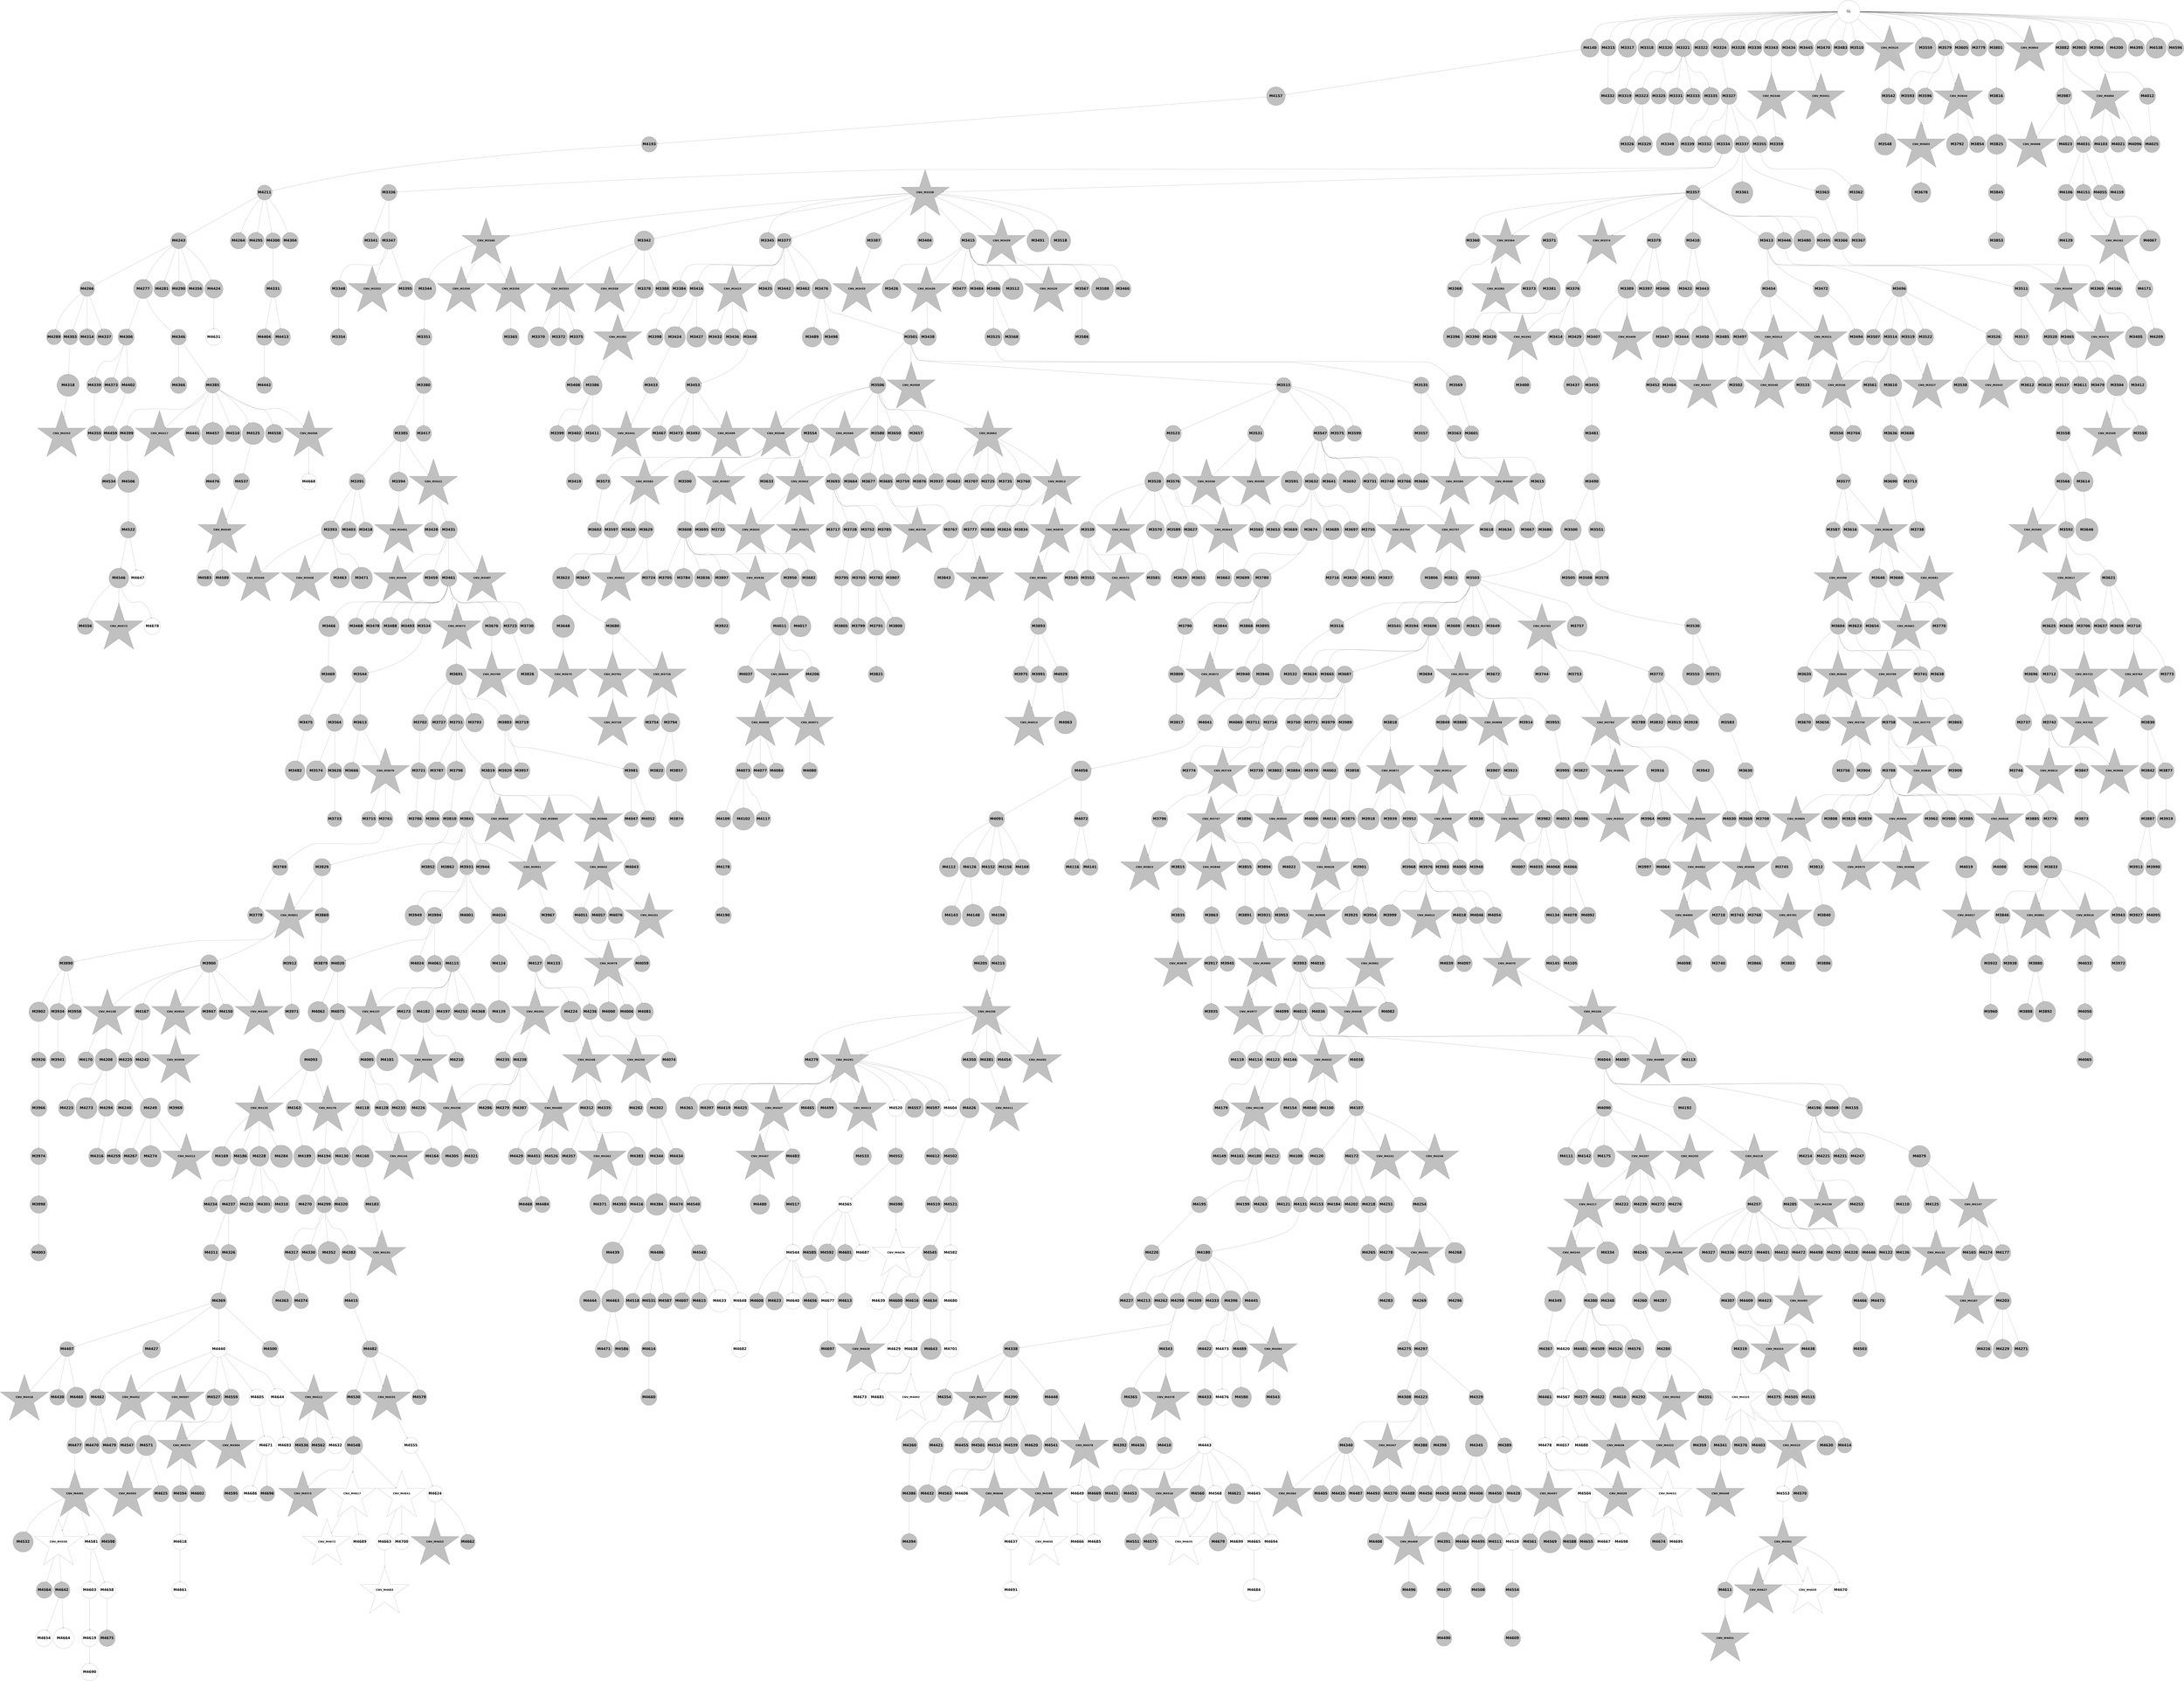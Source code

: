 digraph G { 
4097 -> 4118;
4097 -> 4149;
4097 -> 4182;
4097 -> 4214;
4097 -> 4262;
4098 -> 4119;
4098 -> 4133;
4098 -> 4159;
4098 -> 4163;
4098 -> 4175;
4100 -> 4142;
4100 -> 4170;
4100 -> 4183;
4101 -> 4105;
4106 -> 4126;
4110 -> 4166;
4111 -> 4120;
4113 -> 4136;
4114 -> 4127;
4114 -> 4179;
4114 -> 4248;
4114 -> 4253;
4115 -> 4128;
4116 -> 4185;
4117 -> 4129;
4117 -> 4143;
4121 -> 4186;
4122 -> 4144;
4122 -> 4180;
4122 -> 4189;
4122 -> 4204;
4122 -> 4259;
4122 -> 4375;
4125 -> 4137;
4125 -> 4167;
4127 -> 4138;
4127 -> 4160;
4130 -> 4145;
4131 -> 4146;
4132 -> 4139;
4133 -> 4150;
4133 -> 4155;
4134 -> 4208;
4134 -> 4231;
4134 -> 4243;
4135 -> 4151;
4135 -> 4171;
4138 -> 4187;
4141 -> 4152;
4142 -> 4176;
4142 -> 4193;
4142 -> 4235;
4142 -> 4291;
4145 -> 4156;
4145 -> 4168;
4145 -> 4195;
4145 -> 4219;
4147 -> 4164;
4153 -> 4161;
4154 -> 4172;
4154 -> 4181;
4154 -> 4184;
4158 -> 4169;
4163 -> 4205;
4164 -> 4200;
4165 -> 4177;
4165 -> 4215;
4167 -> 4190;
4169 -> 4173;
4169 -> 4178;
4170 -> 4196;
4174 -> 4232;
4174 -> 4249;
4178 -> 4216;
4179 -> 4191;
4179 -> 4209;
4179 -> 4225;
4180 -> 4188;
4181 -> 4194;
4181 -> 4210;
4183 -> 4201;
4185 -> 4197;
4187 -> 4220;
4187 -> 4269;
4187 -> 4305;
4187 -> 4316;
4187 -> 4340;
4187 -> 4403;
4187 -> 4452;
4189 -> 4211;
4189 -> 4217;
4190 -> 4198;
4193 -> 4241;
4193 -> 4244;
4195 -> 4202;
4195 -> 4206;
4195 -> 4270;
4199 -> 4226;
4200 -> 4218;
4201 -> 4277;
4201 -> 4306;
4201 -> 4327;
4202 -> 4227;
4203 -> 4221;
4203 -> 4228;
4203 -> 4238;
4203 -> 4254;
4205 -> 4212;
4205 -> 4222;
4208 -> 4242;
4208 -> 4245;
4210 -> 4223;
4210 -> 4236;
4210 -> 4278;
4211 -> 4233;
4214 -> 4224;
4214 -> 4229;
4214 -> 4246;
4214 -> 4279;
4214 -> 4283;
4215 -> 4230;
4215 -> 4280;
4215 -> 4301;
4218 -> 4250;
4218 -> 4271;
4218 -> 4302;
4218 -> 4307;
4218 -> 4311;
4221 -> 4237;
4221 -> 4260;
4222 -> 4263;
4224 -> 4251;
4224 -> 4341;
4225 -> 4272;
4226 -> 4264;
4226 -> 4292;
4227 -> 4234;
4231 -> 4255;
4232 -> 4247;
4232 -> 4256;
4235 -> 4239;
4235 -> 4308;
4235 -> 4317;
4243 -> 4257;
4244 -> 4318;
4244 -> 4333;
4245 -> 4265;
4245 -> 4293;
4245 -> 4386;
4245 -> 4394;
4245 -> 4407;
4246 -> 4252;
4247 -> 4266;
4248 -> 4258;
4248 -> 4261;
4250 -> 4273;
4250 -> 4284;
4250 -> 4288;
4250 -> 4297;
4250 -> 4363;
4250 -> 4431;
4251 -> 4356;
4251 -> 4387;
4252 -> 4267;
4252 -> 4294;
4255 -> 4319;
4255 -> 4342;
4256 -> 4274;
4256 -> 4281;
4256 -> 4320;
4257 -> 4289;
4257 -> 4309;
4258 -> 4285;
4261 -> 4268;
4261 -> 4275;
4263 -> 4286;
4263 -> 4298;
4263 -> 4357;
4263 -> 4388;
4263 -> 4461;
4263 -> 4499;
4264 -> 4295;
4264 -> 4334;
4264 -> 4343;
4264 -> 4379;
4264 -> 4408;
4264 -> 4419;
4264 -> 4479;
4264 -> 4505;
4265 -> 4312;
4265 -> 4328;
4267 -> 4287;
4268 -> 4276;
4273 -> 4296;
4273 -> 4310;
4273 -> 4321;
4273 -> 4344;
4275 -> 4303;
4276 -> 4282;
4276 -> 4304;
4284 -> 4313;
4284 -> 4353;
4285 -> 4290;
4287 -> 4299;
4287 -> 4349;
4287 -> 4358;
4292 -> 4300;
4292 -> 4335;
4292 -> 4453;
4295 -> 4314;
4298 -> 4368;
4298 -> 4404;
4298 -> 4426;
4298 -> 4432;
4298 -> 4454;
4298 -> 4472;
4298 -> 4506;
4298 -> 4520;
4298 -> 4527;
4298 -> 4564;
4298 -> 4604;
4298 -> 4611;
4299 -> 4329;
4301 -> 4323;
4304 -> 4315;
4304 -> 4330;
4304 -> 4336;
4305 -> 4345;
4305 -> 4350;
4306 -> 4324;
4306 -> 4337;
4306 -> 4359;
4306 -> 4389;
4307 -> 4338;
4309 -> 4351;
4309 -> 4441;
4310 -> 4325;
4313 -> 4346;
4313 -> 4380;
4313 -> 4409;
4314 -> 4326;
4314 -> 4331;
4319 -> 4364;
4319 -> 4369;
4319 -> 4390;
4322 -> 4339;
4324 -> 4370;
4324 -> 4381;
4325 -> 4360;
4326 -> 4332;
4326 -> 4382;
4330 -> 4347;
4330 -> 4354;
4330 -> 4395;
4330 -> 4405;
4331 -> 4512;
4332 -> 4348;
4332 -> 4383;
4332 -> 4410;
4332 -> 4530;
4332 -> 4637;
4333 -> 4376;
4336 -> 4352;
4336 -> 4396;
4338 -> 4411;
4338 -> 4420;
4341 -> 4355;
4345 -> 4361;
4345 -> 4384;
4345 -> 4397;
4345 -> 4455;
4346 -> 4362;
3323 -> 3324;
3323 -> 3325;
3323 -> 3327;
3323 -> 3328;
3323 -> 3329;
3323 -> 3331;
3323 -> 3335;
3323 -> 3337;
3323 -> 3350;
3323 -> 3441;
3323 -> 3452;
3323 -> 3477;
3323 -> 3490;
3323 -> 3517;
3323 -> 3531;
3323 -> 3566;
3323 -> 3586;
3323 -> 3612;
3323 -> 3786;
3323 -> 3808;
3323 -> 3871;
3323 -> 3889;
3323 -> 3910;
3323 -> 3991;
3323 -> 4147;
3323 -> 4207;
3323 -> 4322;
3323 -> 4402;
3323 -> 4545;
3323 -> 4603;
4347 -> 4371;
4347 -> 4412;
4347 -> 4442;
4347 -> 4494;
4347 -> 4500;
4348 -> 4456;
3325 -> 3326;
4350 -> 4372;
4350 -> 4385;
4351 -> 4391;
3328 -> 3330;
3328 -> 3332;
3328 -> 3338;
3328 -> 3340;
3328 -> 3342;
4352 -> 4365;
4352 -> 4413;
4352 -> 4457;
4353 -> 4373;
4353 -> 4392;
3330 -> 3333;
3330 -> 3336;
4354 -> 4377;
3331 -> 3334;
4356 -> 4374;
4357 -> 4433;
3334 -> 3339;
3334 -> 3341;
3334 -> 3344;
3334 -> 3362;
4358 -> 4366;
4361 -> 4367;
3338 -> 3356;
3341 -> 3343;
3341 -> 3345;
4365 -> 4398;
3342 -> 3346;
3343 -> 3348;
3343 -> 3354;
4367 -> 4393;
3344 -> 3364;
3344 -> 3368;
3344 -> 3370;
3345 -> 3347;
3345 -> 3349;
3345 -> 3352;
3345 -> 3384;
3345 -> 3394;
3345 -> 3411;
3345 -> 3422;
3345 -> 3446;
3345 -> 3498;
3345 -> 3525;
4369 -> 4378;
3347 -> 3351;
3347 -> 3357;
3347 -> 3363;
4372 -> 4399;
4372 -> 4443;
3349 -> 3360;
3349 -> 3365;
3349 -> 3385;
3349 -> 3395;
3350 -> 3353;
3351 -> 3358;
4376 -> 4414;
4376 -> 4434;
4376 -> 4447;
4376 -> 4507;
3353 -> 3366;
4377 -> 4415;
3354 -> 3355;
3354 -> 3359;
3354 -> 3402;
3355 -> 3361;
4379 -> 4416;
3358 -> 3387;
4382 -> 4421;
3360 -> 3377;
3360 -> 3379;
3360 -> 3382;
4385 -> 4417;
3362 -> 3369;
3363 -> 3372;
4387 -> 4427;
4387 -> 4488;
4387 -> 4516;
4387 -> 4531;
4387 -> 4583;
3364 -> 3367;
3364 -> 3371;
3364 -> 3378;
3364 -> 3381;
3364 -> 3386;
3364 -> 3417;
3364 -> 3420;
3364 -> 3453;
3364 -> 3487;
3364 -> 3502;
4388 -> 4418;
4389 -> 4422;
4390 -> 4400;
4390 -> 4423;
4392 -> 4406;
4392 -> 4424;
4392 -> 4448;
4392 -> 4464;
4392 -> 4517;
4392 -> 4532;
4392 -> 4565;
4392 -> 4573;
3369 -> 3374;
4393 -> 4401;
3370 -> 3373;
3371 -> 3375;
3371 -> 3390;
4395 -> 4495;
4396 -> 4435;
3373 -> 3376;
4397 -> 4428;
4397 -> 4462;
4397 -> 4508;
4397 -> 4521;
4397 -> 4546;
4397 -> 4627;
4398 -> 4444;
3375 -> 3403;
3376 -> 3412;
3378 -> 3380;
3378 -> 3388;
4403 -> 4429;
4403 -> 4480;
4403 -> 4496;
4403 -> 4501;
3381 -> 3383;
4405 -> 4463;
4405 -> 4465;
3382 -> 3415;
4406 -> 4513;
3383 -> 3399;
3383 -> 3421;
3383 -> 3436;
4407 -> 4436;
4407 -> 4458;
4407 -> 4533;
3384 -> 3391;
3384 -> 3423;
3384 -> 3430;
3384 -> 3432;
3384 -> 3449;
3384 -> 3469;
3384 -> 3483;
4408 -> 4430;
3385 -> 3389;
4409 -> 4466;
3386 -> 3396;
3386 -> 3404;
3386 -> 3413;
3387 -> 3392;
3387 -> 3424;
4411 -> 4449;
3388 -> 3397;
3388 -> 3427;
3389 -> 3393;
4414 -> 4425;
4414 -> 4437;
4414 -> 4467;
3391 -> 3405;
3392 -> 3398;
3392 -> 3401;
3392 -> 3428;
4416 -> 4445;
3393 -> 3406;
3393 -> 3409;
3393 -> 3418;
4417 -> 4438;
3394 -> 3442;
3396 -> 3414;
3396 -> 3416;
3398 -> 3400;
3398 -> 3410;
3398 -> 3425;
4422 -> 4489;
3399 -> 3407;
4423 -> 4446;
3400 -> 3447;
3400 -> 3465;
3400 -> 3470;
3400 -> 3478;
3401 -> 3408;
4427 -> 4468;
4427 -> 4574;
4427 -> 4584;
4428 -> 4439;
4429 -> 4440;
4431 -> 4638;
3409 -> 3426;
4433 -> 4509;
4434 -> 4469;
3412 -> 3419;
3413 -> 3454;
4440 -> 4450;
3417 -> 3429;
3417 -> 3450;
4441 -> 4481;
4441 -> 4547;
3420 -> 3461;
3420 -> 3479;
3420 -> 3503;
3420 -> 3518;
4444 -> 4497;
4445 -> 4522;
3422 -> 3433;
3422 -> 3437;
3422 -> 3484;
3422 -> 3491;
3422 -> 3493;
3422 -> 3519;
3422 -> 3536;
3422 -> 3574;
3422 -> 3595;
4446 -> 4451;
4446 -> 4470;
3423 -> 3431;
3423 -> 3434;
4447 -> 4459;
4447 -> 4514;
4447 -> 4534;
4447 -> 4566;
4447 -> 4612;
4447 -> 4651;
4450 -> 4460;
4450 -> 4523;
4450 -> 4567;
4450 -> 4575;
4450 -> 4628;
4450 -> 4652;
3428 -> 3435;
3428 -> 3438;
4453 -> 4473;
4453 -> 4482;
3430 -> 3439;
3430 -> 3443;
3430 -> 3455;
4454 -> 4474;
4454 -> 4490;
3431 -> 3440;
4455 -> 4548;
4455 -> 4585;
4457 -> 4471;
4457 -> 4502;
4457 -> 4518;
4457 -> 4535;
4458 -> 4475;
4458 -> 4491;
3436 -> 3444;
3436 -> 3462;
3437 -> 3445;
3438 -> 3456;
3438 -> 3466;
3438 -> 3468;
3438 -> 3494;
3440 -> 3448;
4464 -> 4483;
4465 -> 4476;
4466 -> 4541;
4467 -> 4484;
4468 -> 4485;
4469 -> 4477;
4469 -> 4486;
3446 -> 3467;
4470 -> 4478;
4470 -> 4593;
4473 -> 4510;
3450 -> 3451;
3450 -> 3457;
3450 -> 3492;
4474 -> 4487;
3451 -> 3471;
3452 -> 3458;
4476 -> 4503;
3453 -> 3463;
3454 -> 3459;
3455 -> 3460;
4479 -> 4492;
4480 -> 4683;
3457 -> 3464;
4481 -> 4493;
4481 -> 4549;
3460 -> 3474;
3460 -> 3480;
3460 -> 3499;
3460 -> 3506;
4484 -> 4498;
3461 -> 3504;
3461 -> 3520;
3461 -> 3528;
4485 -> 4504;
4485 -> 4511;
4485 -> 4536;
3462 -> 3488;
3463 -> 3472;
3463 -> 3481;
4489 -> 4537;
4489 -> 4542;
4489 -> 4586;
4490 -> 4524;
3468 -> 3473;
3468 -> 3475;
3468 -> 3485;
3468 -> 3495;
3468 -> 3500;
3468 -> 3541;
3468 -> 3680;
3468 -> 3683;
3468 -> 3730;
3468 -> 3737;
4493 -> 4525;
4493 -> 4538;
4493 -> 4594;
3472 -> 3486;
3472 -> 3511;
4496 -> 4587;
3473 -> 3476;
4498 -> 4539;
4498 -> 4557;
4498 -> 4588;
4498 -> 4605;
3476 -> 3482;
4501 -> 4550;
4502 -> 4515;
3479 -> 3501;
4504 -> 4568;
4504 -> 4576;
4504 -> 4595;
3482 -> 3489;
3483 -> 3496;
3483 -> 3505;
3483 -> 3508;
4507 -> 4519;
4509 -> 4526;
4509 -> 4528;
4511 -> 4662;
4511 -> 4674;
4511 -> 4705;
3488 -> 3497;
4513 -> 4529;
4516 -> 4629;
3493 -> 3532;
3493 -> 3575;
4519 -> 4543;
4519 -> 4569;
4519 -> 4639;
4520 -> 4540;
3497 -> 3507;
3497 -> 3558;
4521 -> 4570;
4521 -> 4613;
4521 -> 4653;
4523 -> 4558;
4524 -> 4551;
3503 -> 3514;
3503 -> 3521;
3503 -> 3526;
3503 -> 3529;
3503 -> 3533;
4527 -> 4559;
3504 -> 3509;
3504 -> 3547;
4528 -> 4552;
4528 -> 4589;
4529 -> 4553;
4529 -> 4654;
4530 -> 4560;
4530 -> 4577;
3507 -> 3510;
3507 -> 3512;
3507 -> 3515;
3508 -> 3513;
3508 -> 3516;
3508 -> 3522;
3508 -> 3542;
4532 -> 4544;
3510 -> 3523;
3510 -> 3548;
3510 -> 3601;
3510 -> 3613;
3510 -> 3616;
3510 -> 3638;
3510 -> 3656;
3510 -> 3710;
3510 -> 3764;
4534 -> 4554;
4534 -> 4578;
3511 -> 3556;
3511 -> 3560;
4535 -> 4561;
3513 -> 3553;
3513 -> 3561;
3513 -> 3567;
3513 -> 3587;
3513 -> 3657;
3513 -> 3664;
3513 -> 3670;
4537 -> 4555;
4538 -> 4621;
3515 -> 3537;
3518 -> 3524;
3518 -> 3527;
4542 -> 4562;
4544 -> 4556;
3521 -> 3543;
3521 -> 3568;
3521 -> 3617;
3522 -> 3530;
3522 -> 3538;
3522 -> 3554;
3522 -> 3582;
3522 -> 3606;
4546 -> 4606;
3523 -> 3539;
4549 -> 4614;
4549 -> 4622;
4549 -> 4640;
4549 -> 4655;
3526 -> 3534;
3527 -> 3544;
3527 -> 3618;
4551 -> 4615;
4551 -> 4630;
4551 -> 4647;
4551 -> 4663;
4551 -> 4684;
3528 -> 3540;
4552 -> 4607;
4552 -> 4623;
4552 -> 4641;
4553 -> 4563;
4553 -> 4579;
4553 -> 4685;
3530 -> 3535;
3530 -> 3583;
3531 -> 3549;
4555 -> 4580;
4555 -> 4624;
4555 -> 4648;
3532 -> 3576;
4556 -> 4590;
4556 -> 4596;
3533 -> 3545;
3533 -> 3550;
3533 -> 3619;
3533 -> 3626;
4557 -> 4571;
4557 -> 4649;
3535 -> 3546;
3535 -> 3569;
3535 -> 3577;
3535 -> 3596;
4559 -> 4572;
4559 -> 4597;
4560 -> 4598;
3537 -> 3562;
3537 -> 3578;
4561 -> 4616;
3538 -> 3563;
3538 -> 3602;
4562 -> 4631;
3541 -> 3551;
3542 -> 3564;
3542 -> 3570;
4566 -> 4581;
4566 -> 4591;
3543 -> 3557;
3543 -> 3711;
4567 -> 4582;
3544 -> 3565;
3546 -> 3552;
3546 -> 3559;
3546 -> 3579;
3546 -> 3588;
4572 -> 4592;
4572 -> 4599;
4572 -> 4608;
4572 -> 4694;
3549 -> 3555;
4573 -> 4675;
4574 -> 4664;
4574 -> 4695;
3551 -> 3571;
3551 -> 3620;
4575 -> 4642;
4575 -> 4686;
4575 -> 4706;
3553 -> 3580;
3553 -> 3589;
3553 -> 3597;
3554 -> 3598;
3554 -> 3639;
3554 -> 3648;
3554 -> 3699;
3554 -> 3738;
3554 -> 3755;
3554 -> 3773;
4578 -> 4600;
4578 -> 4632;
3557 -> 3584;
4581 -> 4601;
4581 -> 4609;
3558 -> 3585;
4583 -> 4617;
4584 -> 4643;
3561 -> 3614;
3561 -> 3640;
3561 -> 3649;
3561 -> 3700;
4585 -> 4656;
4585 -> 4676;
3562 -> 3590;
3563 -> 3572;
3564 -> 3691;
4588 -> 4610;
4588 -> 4665;
3565 -> 3573;
3565 -> 3621;
4589 -> 4687;
4591 -> 4602;
3570 -> 3591;
3570 -> 3607;
3570 -> 3622;
3571 -> 3581;
3571 -> 3633;
3573 -> 3592;
3573 -> 3599;
4597 -> 4633;
3574 -> 3593;
4598 -> 4618;
4598 -> 4634;
4598 -> 4666;
4598 -> 4677;
3576 -> 3608;
4601 -> 4625;
3580 -> 3609;
4604 -> 4619;
4606 -> 4644;
4606 -> 4657;
3583 -> 3634;
3583 -> 3650;
4607 -> 4635;
3584 -> 3594;
3584 -> 3623;
3584 -> 3635;
4608 -> 4620;
3586 -> 3600;
3586 -> 3603;
3586 -> 3651;
4610 -> 4626;
3587 -> 3671;
3587 -> 3684;
3587 -> 3692;
4612 -> 4678;
3589 -> 3604;
3589 -> 3627;
3589 -> 3636;
3590 -> 3637;
3594 -> 3605;
4618 -> 4658;
3597 -> 3615;
4621 -> 4667;
3599 -> 3624;
3599 -> 3628;
4623 -> 4636;
4623 -> 4645;
4624 -> 4679;
4624 -> 4696;
4625 -> 4668;
4626 -> 4697;
3603 -> 3610;
3604 -> 3629;
3605 -> 3611;
3605 -> 3630;
3607 -> 3625;
3607 -> 3641;
4631 -> 4659;
4631 -> 4669;
4633 -> 4646;
3610 -> 3685;
3611 -> 3642;
3611 -> 3652;
3611 -> 3716;
3611 -> 3748;
3613 -> 3631;
3613 -> 3672;
3613 -> 3694;
3613 -> 3701;
3613 -> 3756;
3614 -> 3702;
3614 -> 3739;
3615 -> 3712;
3615 -> 3791;
3615 -> 3843;
3615 -> 3904;
3615 -> 3943;
3615 -> 3957;
3617 -> 3643;
3617 -> 3695;
4641 -> 4650;
4643 -> 4660;
3620 -> 3673;
3620 -> 3686;
4644 -> 4698;
3621 -> 3653;
4645 -> 4680;
4645 -> 4688;
4645 -> 4699;
3622 -> 3674;
3622 -> 3693;
3624 -> 3632;
3624 -> 3665;
3624 -> 3713;
4648 -> 4670;
4648 -> 4707;
4649 -> 4661;
4649 -> 4671;
3627 -> 3654;
4651 -> 4700;
3628 -> 3644;
3628 -> 3666;
3628 -> 3717;
4652 -> 4672;
4652 -> 4701;
3629 -> 3655;
3629 -> 3687;
3630 -> 3645;
3631 -> 3718;
4655 -> 4689;
3632 -> 3703;
3632 -> 3719;
4656 -> 4673;
3633 -> 3740;
3634 -> 3646;
3634 -> 3658;
3635 -> 3647;
3635 -> 3667;
3635 -> 3688;
3636 -> 3659;
3636 -> 3731;
4660 -> 4681;
4660 -> 4702;
3637 -> 3675;
3637 -> 3715;
3639 -> 3660;
3639 -> 3676;
3639 -> 3681;
3639 -> 3696;
3639 -> 3704;
4665 -> 4682;
3642 -> 3677;
3643 -> 3697;
3643 -> 3720;
4670 -> 4690;
3647 -> 3661;
3647 -> 3668;
4672 -> 4691;
3649 -> 3662;
3649 -> 3678;
3650 -> 3669;
3651 -> 3799;
3651 -> 3861;
3652 -> 3663;
3652 -> 3741;
3652 -> 3765;
4676 -> 4692;
4678 -> 4693;
4678 -> 4703;
3655 -> 3682;
3656 -> 3679;
4684 -> 4704;
3662 -> 3689;
4687 -> 4708;
3664 -> 3766;
3664 -> 3883;
3664 -> 3944;
3667 -> 3777;
3670 -> 3690;
3670 -> 3714;
3670 -> 3732;
3670 -> 3742;
3670 -> 3767;
3670 -> 3820;
3672 -> 3721;
3675 -> 3705;
3680 -> 3698;
3681 -> 3706;
3681 -> 3787;
3683 -> 3707;
3686 -> 3722;
3686 -> 3768;
3687 -> 3708;
3687 -> 3733;
3692 -> 3743;
3692 -> 3774;
3694 -> 3757;
3694 -> 3778;
3694 -> 3986;
3694 -> 3996;
3696 -> 3723;
3698 -> 3709;
3698 -> 3734;
3698 -> 3758;
3698 -> 3800;
3698 -> 3890;
3700 -> 3724;
3700 -> 3735;
3700 -> 3759;
3700 -> 3792;
3703 -> 3744;
3703 -> 3749;
3705 -> 3725;
3705 -> 3750;
3705 -> 3775;
3705 -> 3788;
3707 -> 3726;
3708 -> 3727;
3709 -> 3728;
3710 -> 3751;
3710 -> 3760;
3710 -> 3779;
3713 -> 3729;
3715 -> 3752;
3717 -> 3769;
3717 -> 3780;
3718 -> 3781;
3720 -> 3745;
3721 -> 3736;
3721 -> 3746;
3725 -> 3747;
3728 -> 3793;
3729 -> 3770;
3729 -> 3837;
3730 -> 3833;
3733 -> 3761;
3733 -> 3801;
3735 -> 3802;
3736 -> 3803;
3738 -> 3762;
3741 -> 3763;
3741 -> 3911;
3744 -> 3753;
3746 -> 3754;
3748 -> 3782;
3748 -> 3872;
3749 -> 3821;
3749 -> 3854;
3749 -> 3912;
3753 -> 3783;
3754 -> 3822;
3754 -> 3855;
3754 -> 3862;
3754 -> 3901;
3755 -> 3771;
3755 -> 3804;
3756 -> 3825;
3756 -> 3856;
3756 -> 3896;
3756 -> 3905;
3756 -> 3921;
3756 -> 3962;
3758 -> 3794;
3758 -> 3805;
3758 -> 3826;
3759 -> 3772;
3759 -> 3789;
3760 -> 3790;
3762 -> 3827;
3762 -> 3838;
3762 -> 3844;
3765 -> 3795;
3765 -> 3845;
3765 -> 3916;
3767 -> 3784;
3767 -> 3857;
3768 -> 3776;
3772 -> 3806;
3775 -> 3873;
3776 -> 3785;
3778 -> 3809;
3778 -> 3891;
3778 -> 3977;
3779 -> 3796;
3779 -> 3839;
3779 -> 3922;
3779 -> 3935;
3783 -> 3840;
3784 -> 3850;
3784 -> 3874;
3787 -> 3797;
3787 -> 3851;
3787 -> 3875;
3787 -> 3902;
3788 -> 3810;
3789 -> 3798;
3789 -> 3807;
3790 -> 3834;
3790 -> 3876;
3790 -> 3923;
3790 -> 3949;
3792 -> 3814;
3794 -> 3863;
3795 -> 3811;
3795 -> 3815;
3795 -> 3835;
3795 -> 3846;
3795 -> 3963;
3795 -> 3969;
3795 -> 3987;
3795 -> 3992;
3795 -> 4035;
3797 -> 3816;
3798 -> 3828;
3801 -> 3829;
3801 -> 3864;
3802 -> 3812;
3803 -> 3830;
3804 -> 3813;
3804 -> 3818;
3805 -> 3817;
3808 -> 3823;
3811 -> 3819;
3816 -> 3824;
3817 -> 3836;
3819 -> 3847;
3820 -> 3831;
3820 -> 3841;
3820 -> 3877;
3822 -> 3842;
3823 -> 3832;
3825 -> 3865;
3825 -> 3878;
3826 -> 3848;
3826 -> 3866;
3826 -> 3906;
3826 -> 3993;
3832 -> 3852;
3836 -> 3858;
3836 -> 3867;
3837 -> 3849;
3837 -> 3884;
3840 -> 3853;
3840 -> 3868;
3840 -> 3917;
3840 -> 3950;
3842 -> 3885;
3845 -> 3892;
3847 -> 3893;
3848 -> 3859;
3848 -> 3869;
3848 -> 3938;
3848 -> 3951;
3848 -> 3958;
3849 -> 3894;
3851 -> 3879;
3852 -> 3860;
3853 -> 3939;
3853 -> 3945;
3854 -> 3880;
3855 -> 3870;
3856 -> 3918;
3858 -> 3897;
3858 -> 3907;
3858 -> 3919;
3862 -> 3898;
3864 -> 3881;
3865 -> 3882;
3867 -> 3886;
3868 -> 3887;
3870 -> 3924;
3870 -> 3952;
3876 -> 3940;
3877 -> 3888;
3878 -> 3925;
3878 -> 3946;
3878 -> 3959;
3882 -> 3908;
3884 -> 3926;
3887 -> 3895;
3887 -> 3899;
3888 -> 3900;
3889 -> 3994;
3889 -> 4011;
3890 -> 3936;
3890 -> 3964;
3890 -> 3988;
3891 -> 3903;
3891 -> 3927;
3892 -> 3913;
3894 -> 3920;
3894 -> 3997;
3897 -> 3909;
3897 -> 3941;
3897 -> 3965;
3900 -> 3982;
3900 -> 3998;
3900 -> 4036;
3901 -> 3928;
3901 -> 3960;
3902 -> 3947;
3902 -> 3953;
3904 -> 3929;
3905 -> 3914;
3905 -> 3930;
3907 -> 3931;
3907 -> 3954;
3907 -> 4157;
3907 -> 4165;
3907 -> 4174;
3907 -> 4192;
3908 -> 3915;
3908 -> 3932;
3908 -> 3961;
3909 -> 3933;
3914 -> 3937;
3914 -> 3970;
3914 -> 3989;
3917 -> 4040;
3918 -> 3995;
3919 -> 3978;
3920 -> 3934;
3923 -> 3971;
3923 -> 3999;
3923 -> 4052;
3924 -> 3942;
3928 -> 3972;
3928 -> 4000;
3928 -> 4017;
3931 -> 3966;
3933 -> 3973;
3937 -> 3955;
3938 -> 3956;
3938 -> 4001;
3938 -> 4008;
3938 -> 4041;
3939 -> 3967;
3941 -> 3948;
3949 -> 4037;
3950 -> 3979;
3953 -> 4048;
3953 -> 4067;
3957 -> 4018;
3957 -> 4024;
3958 -> 3974;
3959 -> 3975;
3959 -> 3983;
3959 -> 3990;
3959 -> 4012;
3961 -> 3968;
3962 -> 4002;
3963 -> 3980;
3963 -> 4003;
3966 -> 3976;
3971 -> 4004;
3972 -> 3984;
3973 -> 3981;
3974 -> 3985;
3981 -> 4005;
3983 -> 4006;
3983 -> 4020;
3983 -> 4025;
3983 -> 4053;
3985 -> 4007;
3985 -> 4013;
3985 -> 4088;
3988 -> 4054;
3988 -> 4059;
3989 -> 4014;
3989 -> 4042;
3989 -> 4075;
3991 -> 4019;
3992 -> 4026;
3993 -> 4049;
3993 -> 4050;
3994 -> 4015;
3994 -> 4030;
3994 -> 4038;
3996 -> 4009;
3997 -> 4102;
3998 -> 4021;
4000 -> 4022;
4000 -> 4043;
4000 -> 4055;
4000 -> 4089;
4000 -> 4106;
4001 -> 4027;
4001 -> 4031;
4001 -> 4068;
4002 -> 4060;
4002 -> 4093;
4005 -> 4010;
4009 -> 4016;
4009 -> 4023;
4011 -> 4028;
4011 -> 4103;
4011 -> 4110;
4012 -> 4061;
4013 -> 4081;
4018 -> 4044;
4018 -> 4056;
4018 -> 4213;
4019 -> 4032;
4022 -> 4039;
4022 -> 4045;
4022 -> 4051;
4022 -> 4094;
4022 -> 4121;
4022 -> 4130;
4022 -> 4153;
4023 -> 4029;
4023 -> 4033;
4025 -> 4046;
4025 -> 4104;
4026 -> 4034;
4027 -> 4069;
4027 -> 4082;
4035 -> 4095;
4036 -> 4070;
4038 -> 4062;
4038 -> 4113;
4038 -> 4158;
4039 -> 4047;
4039 -> 4107;
4040 -> 4057;
4041 -> 4122;
4041 -> 4131;
4041 -> 4134;
4041 -> 4140;
4043 -> 4096;
4045 -> 4114;
4047 -> 4115;
4048 -> 4063;
4049 -> 4058;
4049 -> 4064;
4049 -> 4083;
4049 -> 4108;
4051 -> 4076;
4051 -> 4097;
4051 -> 4162;
4051 -> 4199;
4051 -> 4203;
4052 -> 4071;
4052 -> 4090;
4053 -> 4077;
4056 -> 4065;
4056 -> 4078;
4057 -> 4072;
4058 -> 4066;
4060 -> 4073;
4062 -> 4074;
4063 -> 4079;
4063 -> 4098;
4065 -> 4080;
4065 -> 4084;
4065 -> 4091;
4073 -> 4085;
4073 -> 4099;
4075 -> 4141;
4076 -> 4086;
4077 -> 4111;
4078 -> 4087;
4079 -> 4123;
4079 -> 4148;
4080 -> 4109;
4080 -> 4116;
4080 -> 4124;
4082 -> 4092;
4082 -> 4100;
4085 -> 4112;
4086 -> 4117;
4086 -> 4132;
4086 -> 4154;
4090 -> 4101;
4092 -> 4125;
4092 -> 4135;
4092 -> 4240;
3323 [label="GL" fontname="arial-bold" fontsize=56 width=5 height=5];
3324 [shape=circle style=filled fillcolor=grey fontname="helvetica-bold" fontsize=56 label="M3317" width=4.11 height=2 ];
3325 [shape=circle style=filled fillcolor=grey fontname="helvetica-bold" fontsize=56 label="M3318" width=4.02 height=2 ];
3326 [shape=circle style=filled fillcolor=grey fontname="helvetica-bold" fontsize=56 label="M3319" width=2.64 height=2 ];
3327 [shape=circle style=filled fillcolor=grey fontname="helvetica-bold" fontsize=56 label="M3320" width=1.25 height=2 ];
3328 [shape=circle style=filled fillcolor=grey fontname="helvetica-bold" fontsize=56 label="M3321" width=3.85 height=2 ];
3329 [shape=circle style=filled fillcolor=grey fontname="helvetica-bold" fontsize=56 label="M3322" width=0.06 height=2 ];
3330 [shape=circle style=filled fillcolor=grey fontname="helvetica-bold" fontsize=56 label="M3323" width=1.64 height=2 ];
3331 [shape=circle style=filled fillcolor=grey fontname="helvetica-bold" fontsize=56 label="M3324" width=4.2 height=2 ];
3332 [shape=circle style=filled fillcolor=grey fontname="helvetica-bold" fontsize=56 label="M3325" width=3.5 height=2 ];
3333 [shape=circle style=filled fillcolor=grey fontname="helvetica-bold" fontsize=56 label="M3326" width=1.85 height=2 ];
3334 [shape=circle style=filled fillcolor=grey fontname="helvetica-bold" fontsize=56 label="M3327" width=0.51 height=2 ];
3335 [shape=circle style=filled fillcolor=grey fontname="helvetica-bold" fontsize=56 label="M3328" width=2.36 height=2 ];
3336 [shape=circle style=filled fillcolor=grey fontname="helvetica-bold" fontsize=56 label="M3329" width=2.21 height=2 ];
3337 [shape=circle style=filled fillcolor=grey fontname="helvetica-bold" fontsize=56 label="M3330" width=3.34 height=2 ];
3338 [shape=circle style=filled fillcolor=grey fontname="helvetica-bold" fontsize=56 label="M3331" width=0.66 height=2 ];
3339 [shape=circle style=filled fillcolor=grey fontname="helvetica-bold" fontsize=56 label="M3332" width=1.59 height=2 ];
3340 [shape=circle style=filled fillcolor=grey fontname="helvetica-bold" fontsize=56 label="M3333" width=3.5 height=2 ];
3341 [shape=circle style=filled fillcolor=grey fontname="helvetica-bold" fontsize=56 label="M3334" width=4.21 height=2 ];
3342 [shape=circle style=filled fillcolor=grey fontname="helvetica-bold" fontsize=56 label="M3335" width=3.89 height=2 ];
3343 [shape=circle style=filled fillcolor=grey fontname="helvetica-bold" fontsize=56 label="M3336" width=3.59 height=2 ];
3344 [shape=circle style=filled fillcolor=grey fontname="helvetica-bold" fontsize=56 label="M3337" width=0.7 height=2 ];
3345 [shape=star style=filled fillcolor=grey fontname="helvetica-bold" fontsize=42 label="CNV_M3338"];
3346 [shape=circle style=filled fillcolor=grey fontname="helvetica-bold" fontsize=56 label="M3339" width=3.45 height=2 ];
3347 [shape=star style=filled fillcolor=grey fontname="helvetica-bold" fontsize=42 label="CNV_M3340"];
3348 [shape=circle style=filled fillcolor=grey fontname="helvetica-bold" fontsize=56 label="M3341" width=0.27 height=2 ];
3349 [shape=circle style=filled fillcolor=grey fontname="helvetica-bold" fontsize=56 label="M3342" width=4.35 height=2 ];
3350 [shape=circle style=filled fillcolor=grey fontname="helvetica-bold" fontsize=56 label="M3343" width=1.64 height=2 ];
3351 [shape=circle style=filled fillcolor=grey fontname="helvetica-bold" fontsize=56 label="M3344" width=4.83 height=2 ];
3352 [shape=circle style=filled fillcolor=grey fontname="helvetica-bold" fontsize=56 label="M3345" width=0.29 height=2 ];
3353 [shape=star style=filled fillcolor=grey fontname="helvetica-bold" fontsize=42 label="CNV_M3346"];
3354 [shape=circle style=filled fillcolor=grey fontname="helvetica-bold" fontsize=56 label="M3347" width=3.77 height=2 ];
3355 [shape=circle style=filled fillcolor=grey fontname="helvetica-bold" fontsize=56 label="M3348" width=3.7 height=2 ];
3356 [shape=circle style=filled fillcolor=grey fontname="helvetica-bold" fontsize=56 label="M3349" width=4.99 height=2 ];
3357 [shape=star style=filled fillcolor=grey fontname="helvetica-bold" fontsize=42 label="CNV_M3350"];
3358 [shape=circle style=filled fillcolor=grey fontname="helvetica-bold" fontsize=56 label="M3351" width=0.79 height=2 ];
3359 [shape=star style=filled fillcolor=grey fontname="helvetica-bold" fontsize=42 label="CNV_M3352"];
3360 [shape=star style=filled fillcolor=grey fontname="helvetica-bold" fontsize=42 label="CNV_M3353"];
3361 [shape=circle style=filled fillcolor=grey fontname="helvetica-bold" fontsize=56 label="M3354" width=1.94 height=2 ];
3362 [shape=circle style=filled fillcolor=grey fontname="helvetica-bold" fontsize=56 label="M3355" width=0.25 height=2 ];
3363 [shape=star style=filled fillcolor=grey fontname="helvetica-bold" fontsize=42 label="CNV_M3356"];
3364 [shape=circle style=filled fillcolor=grey fontname="helvetica-bold" fontsize=56 label="M3357" width=3.21 height=2 ];
3365 [shape=star style=filled fillcolor=grey fontname="helvetica-bold" fontsize=42 label="CNV_M3358"];
3366 [shape=circle style=filled fillcolor=grey fontname="helvetica-bold" fontsize=56 label="M3359" width=2.94 height=2 ];
3367 [shape=circle style=filled fillcolor=grey fontname="helvetica-bold" fontsize=56 label="M3360" width=3.4 height=2 ];
3368 [shape=circle style=filled fillcolor=grey fontname="helvetica-bold" fontsize=56 label="M3361" width=4.75 height=2 ];
3369 [shape=circle style=filled fillcolor=grey fontname="helvetica-bold" fontsize=56 label="M3362" width=1.5 height=2 ];
3370 [shape=circle style=filled fillcolor=grey fontname="helvetica-bold" fontsize=56 label="M3363" width=2.6 height=2 ];
3371 [shape=star style=filled fillcolor=grey fontname="helvetica-bold" fontsize=42 label="CNV_M3364"];
3372 [shape=circle style=filled fillcolor=grey fontname="helvetica-bold" fontsize=56 label="M3365" width=3.71 height=2 ];
3373 [shape=circle style=filled fillcolor=grey fontname="helvetica-bold" fontsize=56 label="M3366" width=3.87 height=2 ];
3374 [shape=circle style=filled fillcolor=grey fontname="helvetica-bold" fontsize=56 label="M3367" width=2.79 height=2 ];
3375 [shape=circle style=filled fillcolor=grey fontname="helvetica-bold" fontsize=56 label="M3368" width=0.39 height=2 ];
3376 [shape=circle style=filled fillcolor=grey fontname="helvetica-bold" fontsize=56 label="M3369" width=1.49 height=2 ];
3377 [shape=circle style=filled fillcolor=grey fontname="helvetica-bold" fontsize=56 label="M3370" width=4.64 height=2 ];
3378 [shape=circle style=filled fillcolor=grey fontname="helvetica-bold" fontsize=56 label="M3371" width=1.16 height=2 ];
3379 [shape=circle style=filled fillcolor=grey fontname="helvetica-bold" fontsize=56 label="M3372" width=3.9 height=2 ];
3380 [shape=circle style=filled fillcolor=grey fontname="helvetica-bold" fontsize=56 label="M3373" width=1.78 height=2 ];
3381 [shape=star style=filled fillcolor=grey fontname="helvetica-bold" fontsize=42 label="CNV_M3374"];
3382 [shape=circle style=filled fillcolor=grey fontname="helvetica-bold" fontsize=56 label="M3375" width=2.46 height=2 ];
3383 [shape=circle style=filled fillcolor=grey fontname="helvetica-bold" fontsize=56 label="M3376" width=2.48 height=2 ];
3384 [shape=circle style=filled fillcolor=grey fontname="helvetica-bold" fontsize=56 label="M3377" width=3.26 height=2 ];
3385 [shape=circle style=filled fillcolor=grey fontname="helvetica-bold" fontsize=56 label="M3378" width=4.16 height=2 ];
3386 [shape=circle style=filled fillcolor=grey fontname="helvetica-bold" fontsize=56 label="M3379" width=2.84 height=2 ];
3387 [shape=circle style=filled fillcolor=grey fontname="helvetica-bold" fontsize=56 label="M3380" width=1.58 height=2 ];
3388 [shape=circle style=filled fillcolor=grey fontname="helvetica-bold" fontsize=56 label="M3381" width=4.89 height=2 ];
3389 [shape=star style=filled fillcolor=grey fontname="helvetica-bold" fontsize=42 label="CNV_M3382"];
3390 [shape=star style=filled fillcolor=grey fontname="helvetica-bold" fontsize=42 label="CNV_M3383"];
3391 [shape=circle style=filled fillcolor=grey fontname="helvetica-bold" fontsize=56 label="M3384" width=2.19 height=2 ];
3392 [shape=circle style=filled fillcolor=grey fontname="helvetica-bold" fontsize=56 label="M3385" width=1.58 height=2 ];
3393 [shape=circle style=filled fillcolor=grey fontname="helvetica-bold" fontsize=56 label="M3386" width=4.34 height=2 ];
3394 [shape=circle style=filled fillcolor=grey fontname="helvetica-bold" fontsize=56 label="M3387" width=3.64 height=2 ];
3395 [shape=circle style=filled fillcolor=grey fontname="helvetica-bold" fontsize=56 label="M3388" width=2.54 height=2 ];
3396 [shape=circle style=filled fillcolor=grey fontname="helvetica-bold" fontsize=56 label="M3389" width=4.13 height=2 ];
3397 [shape=circle style=filled fillcolor=grey fontname="helvetica-bold" fontsize=56 label="M3390" width=0.13 height=2 ];
3398 [shape=circle style=filled fillcolor=grey fontname="helvetica-bold" fontsize=56 label="M3391" width=0.47 height=2 ];
3399 [shape=star style=filled fillcolor=grey fontname="helvetica-bold" fontsize=42 label="CNV_M3392"];
3400 [shape=circle style=filled fillcolor=grey fontname="helvetica-bold" fontsize=56 label="M3393" width=4.05 height=2 ];
3401 [shape=circle style=filled fillcolor=grey fontname="helvetica-bold" fontsize=56 label="M3394" width=4.24 height=2 ];
3402 [shape=circle style=filled fillcolor=grey fontname="helvetica-bold" fontsize=56 label="M3395" width=2.37 height=2 ];
3403 [shape=circle style=filled fillcolor=grey fontname="helvetica-bold" fontsize=56 label="M3396" width=4.52 height=2 ];
3404 [shape=circle style=filled fillcolor=grey fontname="helvetica-bold" fontsize=56 label="M3397" width=1.61 height=2 ];
3405 [shape=circle style=filled fillcolor=grey fontname="helvetica-bold" fontsize=56 label="M3398" width=1.5 height=2 ];
3406 [shape=circle style=filled fillcolor=grey fontname="helvetica-bold" fontsize=56 label="M3399" width=2.25 height=2 ];
3407 [shape=circle style=filled fillcolor=grey fontname="helvetica-bold" fontsize=56 label="M3400" width=3.72 height=2 ];
3408 [shape=star style=filled fillcolor=grey fontname="helvetica-bold" fontsize=42 label="CNV_M3401"];
3409 [shape=circle style=filled fillcolor=grey fontname="helvetica-bold" fontsize=56 label="M3402" width=1.72 height=2 ];
3410 [shape=circle style=filled fillcolor=grey fontname="helvetica-bold" fontsize=56 label="M3403" width=1.99 height=2 ];
3411 [shape=circle style=filled fillcolor=grey fontname="helvetica-bold" fontsize=56 label="M3404" width=0.96 height=2 ];
3412 [shape=circle style=filled fillcolor=grey fontname="helvetica-bold" fontsize=56 label="M3405" width=4.7 height=2 ];
3413 [shape=circle style=filled fillcolor=grey fontname="helvetica-bold" fontsize=56 label="M3406" width=2.43 height=2 ];
3414 [shape=circle style=filled fillcolor=grey fontname="helvetica-bold" fontsize=56 label="M3407" width=1.49 height=2 ];
3415 [shape=circle style=filled fillcolor=grey fontname="helvetica-bold" fontsize=56 label="M3408" width=2.16 height=2 ];
3416 [shape=star style=filled fillcolor=grey fontname="helvetica-bold" fontsize=42 label="CNV_M3409"];
3417 [shape=circle style=filled fillcolor=grey fontname="helvetica-bold" fontsize=56 label="M3410" width=1.7 height=2 ];
3418 [shape=circle style=filled fillcolor=grey fontname="helvetica-bold" fontsize=56 label="M3411" width=3.82 height=2 ];
3419 [shape=circle style=filled fillcolor=grey fontname="helvetica-bold" fontsize=56 label="M3412" width=4 height=2 ];
3420 [shape=circle style=filled fillcolor=grey fontname="helvetica-bold" fontsize=56 label="M3413" width=3.76 height=2 ];
3421 [shape=circle style=filled fillcolor=grey fontname="helvetica-bold" fontsize=56 label="M3414" width=0.58 height=2 ];
3422 [shape=circle style=filled fillcolor=grey fontname="helvetica-bold" fontsize=56 label="M3415" width=1.85 height=2 ];
3423 [shape=circle style=filled fillcolor=grey fontname="helvetica-bold" fontsize=56 label="M3416" width=2.94 height=2 ];
3424 [shape=circle style=filled fillcolor=grey fontname="helvetica-bold" fontsize=56 label="M3417" width=2.34 height=2 ];
3425 [shape=circle style=filled fillcolor=grey fontname="helvetica-bold" fontsize=56 label="M3418" width=2.82 height=2 ];
3426 [shape=circle style=filled fillcolor=grey fontname="helvetica-bold" fontsize=56 label="M3419" width=1.24 height=2 ];
3427 [shape=circle style=filled fillcolor=grey fontname="helvetica-bold" fontsize=56 label="M3420" width=2.76 height=2 ];
3428 [shape=star style=filled fillcolor=grey fontname="helvetica-bold" fontsize=42 label="CNV_M3421"];
3429 [shape=circle style=filled fillcolor=grey fontname="helvetica-bold" fontsize=56 label="M3422" width=1.79 height=2 ];
3430 [shape=star style=filled fillcolor=grey fontname="helvetica-bold" fontsize=42 label="CNV_M3423"];
3431 [shape=circle style=filled fillcolor=grey fontname="helvetica-bold" fontsize=56 label="M3424" width=4.68 height=2 ];
3432 [shape=circle style=filled fillcolor=grey fontname="helvetica-bold" fontsize=56 label="M3425" width=2.73 height=2 ];
3433 [shape=circle style=filled fillcolor=grey fontname="helvetica-bold" fontsize=56 label="M3426" width=4.24 height=2 ];
3434 [shape=circle style=filled fillcolor=grey fontname="helvetica-bold" fontsize=56 label="M3427" width=4.45 height=2 ];
3435 [shape=circle style=filled fillcolor=grey fontname="helvetica-bold" fontsize=56 label="M3428" width=3.32 height=2 ];
3436 [shape=circle style=filled fillcolor=grey fontname="helvetica-bold" fontsize=56 label="M3429" width=4.25 height=2 ];
3437 [shape=star style=filled fillcolor=grey fontname="helvetica-bold" fontsize=42 label="CNV_M3430"];
3438 [shape=circle style=filled fillcolor=grey fontname="helvetica-bold" fontsize=56 label="M3431" width=3.85 height=2 ];
3439 [shape=circle style=filled fillcolor=grey fontname="helvetica-bold" fontsize=56 label="M3432" width=3 height=2 ];
3440 [shape=circle style=filled fillcolor=grey fontname="helvetica-bold" fontsize=56 label="M3433" width=1.37 height=2 ];
3441 [shape=circle style=filled fillcolor=grey fontname="helvetica-bold" fontsize=56 label="M3434" width=0.89 height=2 ];
3442 [shape=star style=filled fillcolor=grey fontname="helvetica-bold" fontsize=42 label="CNV_M3435"];
3443 [shape=circle style=filled fillcolor=grey fontname="helvetica-bold" fontsize=56 label="M3436" width=3.84 height=2 ];
3444 [shape=circle style=filled fillcolor=grey fontname="helvetica-bold" fontsize=56 label="M3437" width=4.24 height=2 ];
3445 [shape=circle style=filled fillcolor=grey fontname="helvetica-bold" fontsize=56 label="M3438" width=3.73 height=2 ];
3446 [shape=star style=filled fillcolor=grey fontname="helvetica-bold" fontsize=42 label="CNV_M3439"];
3447 [shape=star style=filled fillcolor=grey fontname="helvetica-bold" fontsize=42 label="CNV_M3440"];
3448 [shape=star style=filled fillcolor=grey fontname="helvetica-bold" fontsize=42 label="CNV_M3441"];
3449 [shape=circle style=filled fillcolor=grey fontname="helvetica-bold" fontsize=56 label="M3442" width=4.44 height=2 ];
3450 [shape=circle style=filled fillcolor=grey fontname="helvetica-bold" fontsize=56 label="M3443" width=2.66 height=2 ];
3451 [shape=circle style=filled fillcolor=grey fontname="helvetica-bold" fontsize=56 label="M3444" width=0.22 height=2 ];
3452 [shape=circle style=filled fillcolor=grey fontname="helvetica-bold" fontsize=56 label="M3445" width=2.25 height=2 ];
3453 [shape=circle style=filled fillcolor=grey fontname="helvetica-bold" fontsize=56 label="M3446" width=1.89 height=2 ];
3454 [shape=circle style=filled fillcolor=grey fontname="helvetica-bold" fontsize=56 label="M3447" width=4.56 height=2 ];
3455 [shape=circle style=filled fillcolor=grey fontname="helvetica-bold" fontsize=56 label="M3448" width=2.99 height=2 ];
3456 [shape=star style=filled fillcolor=grey fontname="helvetica-bold" fontsize=42 label="CNV_M3449"];
3457 [shape=circle style=filled fillcolor=grey fontname="helvetica-bold" fontsize=56 label="M3450" width=4.88 height=2 ];
3458 [shape=star style=filled fillcolor=grey fontname="helvetica-bold" fontsize=42 label="CNV_M3451"];
3459 [shape=circle style=filled fillcolor=grey fontname="helvetica-bold" fontsize=56 label="M3452" width=3.2 height=2 ];
3460 [shape=circle style=filled fillcolor=grey fontname="helvetica-bold" fontsize=56 label="M3453" width=0.1 height=2 ];
3461 [shape=circle style=filled fillcolor=grey fontname="helvetica-bold" fontsize=56 label="M3454" width=1.66 height=2 ];
3462 [shape=circle style=filled fillcolor=grey fontname="helvetica-bold" fontsize=56 label="M3455" width=0.47 height=2 ];
3463 [shape=star style=filled fillcolor=grey fontname="helvetica-bold" fontsize=42 label="CNV_M3456"];
3464 [shape=star style=filled fillcolor=grey fontname="helvetica-bold" fontsize=42 label="CNV_M3457"];
3465 [shape=star style=filled fillcolor=grey fontname="helvetica-bold" fontsize=42 label="CNV_M3458"];
3466 [shape=circle style=filled fillcolor=grey fontname="helvetica-bold" fontsize=56 label="M3459" width=0.87 height=2 ];
3467 [shape=circle style=filled fillcolor=grey fontname="helvetica-bold" fontsize=56 label="M3460" width=0.93 height=2 ];
3468 [shape=circle style=filled fillcolor=grey fontname="helvetica-bold" fontsize=56 label="M3461" width=0.13 height=2 ];
3469 [shape=circle style=filled fillcolor=grey fontname="helvetica-bold" fontsize=56 label="M3462" width=2.66 height=2 ];
3470 [shape=circle style=filled fillcolor=grey fontname="helvetica-bold" fontsize=56 label="M3463" width=4.34 height=2 ];
3471 [shape=circle style=filled fillcolor=grey fontname="helvetica-bold" fontsize=56 label="M3464" width=3.45 height=2 ];
3472 [shape=circle style=filled fillcolor=grey fontname="helvetica-bold" fontsize=56 label="M3465" width=3.3 height=2 ];
3473 [shape=circle style=filled fillcolor=grey fontname="helvetica-bold" fontsize=56 label="M3466" width=4.55 height=2 ];
3474 [shape=circle style=filled fillcolor=grey fontname="helvetica-bold" fontsize=56 label="M3467" width=2.72 height=2 ];
3475 [shape=circle style=filled fillcolor=grey fontname="helvetica-bold" fontsize=56 label="M3468" width=1.93 height=2 ];
3476 [shape=circle style=filled fillcolor=grey fontname="helvetica-bold" fontsize=56 label="M3469" width=0.51 height=2 ];
3477 [shape=circle style=filled fillcolor=grey fontname="helvetica-bold" fontsize=56 label="M3470" width=3.75 height=2 ];
3478 [shape=circle style=filled fillcolor=grey fontname="helvetica-bold" fontsize=56 label="M3471" width=4.79 height=2 ];
3479 [shape=circle style=filled fillcolor=grey fontname="helvetica-bold" fontsize=56 label="M3472" width=0.98 height=2 ];
3480 [shape=circle style=filled fillcolor=grey fontname="helvetica-bold" fontsize=56 label="M3473" width=1.09 height=2 ];
3481 [shape=star style=filled fillcolor=grey fontname="helvetica-bold" fontsize=42 label="CNV_M3474"];
3482 [shape=circle style=filled fillcolor=grey fontname="helvetica-bold" fontsize=56 label="M3475" width=1.77 height=2 ];
3483 [shape=circle style=filled fillcolor=grey fontname="helvetica-bold" fontsize=56 label="M3476" width=4.38 height=2 ];
3484 [shape=circle style=filled fillcolor=grey fontname="helvetica-bold" fontsize=56 label="M3477" width=2.33 height=2 ];
3485 [shape=circle style=filled fillcolor=grey fontname="helvetica-bold" fontsize=56 label="M3478" width=3.32 height=2 ];
3486 [shape=circle style=filled fillcolor=grey fontname="helvetica-bold" fontsize=56 label="M3479" width=2.82 height=2 ];
3487 [shape=circle style=filled fillcolor=grey fontname="helvetica-bold" fontsize=56 label="M3480" width=4.75 height=2 ];
3488 [shape=circle style=filled fillcolor=grey fontname="helvetica-bold" fontsize=56 label="M3481" width=0.06 height=2 ];
3489 [shape=circle style=filled fillcolor=grey fontname="helvetica-bold" fontsize=56 label="M3482" width=4.37 height=2 ];
3490 [shape=circle style=filled fillcolor=grey fontname="helvetica-bold" fontsize=56 label="M3483" width=3.36 height=2 ];
3491 [shape=circle style=filled fillcolor=grey fontname="helvetica-bold" fontsize=56 label="M3484" width=0.47 height=2 ];
3492 [shape=circle style=filled fillcolor=grey fontname="helvetica-bold" fontsize=56 label="M3485" width=1.72 height=2 ];
3493 [shape=circle style=filled fillcolor=grey fontname="helvetica-bold" fontsize=56 label="M3486" width=3.34 height=2 ];
3494 [shape=star style=filled fillcolor=grey fontname="helvetica-bold" fontsize=42 label="CNV_M3487"];
3495 [shape=circle style=filled fillcolor=grey fontname="helvetica-bold" fontsize=56 label="M3488" width=3.92 height=2 ];
3496 [shape=circle style=filled fillcolor=grey fontname="helvetica-bold" fontsize=56 label="M3489" width=4.38 height=2 ];
3497 [shape=circle style=filled fillcolor=grey fontname="helvetica-bold" fontsize=56 label="M3490" width=1.72 height=2 ];
3498 [shape=circle style=filled fillcolor=grey fontname="helvetica-bold" fontsize=56 label="M3491" width=4.91 height=2 ];
3499 [shape=circle style=filled fillcolor=grey fontname="helvetica-bold" fontsize=56 label="M3492" width=2.27 height=2 ];
3500 [shape=circle style=filled fillcolor=grey fontname="helvetica-bold" fontsize=56 label="M3493" width=3.15 height=2 ];
3501 [shape=circle style=filled fillcolor=grey fontname="helvetica-bold" fontsize=56 label="M3494" width=1.03 height=2 ];
3502 [shape=circle style=filled fillcolor=grey fontname="helvetica-bold" fontsize=56 label="M3495" width=3 height=2 ];
3503 [shape=circle style=filled fillcolor=grey fontname="helvetica-bold" fontsize=56 label="M3496" width=2.48 height=2 ];
3504 [shape=circle style=filled fillcolor=grey fontname="helvetica-bold" fontsize=56 label="M3497" width=1.48 height=2 ];
3505 [shape=circle style=filled fillcolor=grey fontname="helvetica-bold" fontsize=56 label="M3498" width=1.12 height=2 ];
3506 [shape=star style=filled fillcolor=grey fontname="helvetica-bold" fontsize=42 label="CNV_M3499"];
3507 [shape=circle style=filled fillcolor=grey fontname="helvetica-bold" fontsize=56 label="M3500" width=4.64 height=2 ];
3508 [shape=circle style=filled fillcolor=grey fontname="helvetica-bold" fontsize=56 label="M3501" width=3.13 height=2 ];
3509 [shape=circle style=filled fillcolor=grey fontname="helvetica-bold" fontsize=56 label="M3502" width=0.88 height=2 ];
3510 [shape=circle style=filled fillcolor=grey fontname="helvetica-bold" fontsize=56 label="M3503" width=1.71 height=2 ];
3511 [shape=circle style=filled fillcolor=grey fontname="helvetica-bold" fontsize=56 label="M3504" width=4.68 height=2 ];
3512 [shape=circle style=filled fillcolor=grey fontname="helvetica-bold" fontsize=56 label="M3505" width=0.11 height=2 ];
3513 [shape=circle style=filled fillcolor=grey fontname="helvetica-bold" fontsize=56 label="M3506" width=0.59 height=2 ];
3514 [shape=circle style=filled fillcolor=grey fontname="helvetica-bold" fontsize=56 label="M3507" width=2.41 height=2 ];
3515 [shape=circle style=filled fillcolor=grey fontname="helvetica-bold" fontsize=56 label="M3508" width=2.56 height=2 ];
3516 [shape=star style=filled fillcolor=grey fontname="helvetica-bold" fontsize=42 label="CNV_M3509"];
3517 [shape=circle style=filled fillcolor=grey fontname="helvetica-bold" fontsize=56 label="M3510" width=3.06 height=2 ];
3518 [shape=circle style=filled fillcolor=grey fontname="helvetica-bold" fontsize=56 label="M3511" width=2.24 height=2 ];
3519 [shape=circle style=filled fillcolor=grey fontname="helvetica-bold" fontsize=56 label="M3512" width=4.68 height=2 ];
3520 [shape=star style=filled fillcolor=grey fontname="helvetica-bold" fontsize=42 label="CNV_M3513"];
3521 [shape=circle style=filled fillcolor=grey fontname="helvetica-bold" fontsize=56 label="M3514" width=3.64 height=2 ];
3522 [shape=circle style=filled fillcolor=grey fontname="helvetica-bold" fontsize=56 label="M3515" width=3.41 height=2 ];
3523 [shape=circle style=filled fillcolor=grey fontname="helvetica-bold" fontsize=56 label="M3516" width=3.07 height=2 ];
3524 [shape=circle style=filled fillcolor=grey fontname="helvetica-bold" fontsize=56 label="M3517" width=1.52 height=2 ];
3525 [shape=circle style=filled fillcolor=grey fontname="helvetica-bold" fontsize=56 label="M3518" width=4.55 height=2 ];
3526 [shape=circle style=filled fillcolor=grey fontname="helvetica-bold" fontsize=56 label="M3519" width=0.88 height=2 ];
3527 [shape=circle style=filled fillcolor=grey fontname="helvetica-bold" fontsize=56 label="M3520" width=1.26 height=2 ];
3528 [shape=star style=filled fillcolor=grey fontname="helvetica-bold" fontsize=42 label="CNV_M3521"];
3529 [shape=circle style=filled fillcolor=grey fontname="helvetica-bold" fontsize=56 label="M3522" width=0.98 height=2 ];
3530 [shape=circle style=filled fillcolor=grey fontname="helvetica-bold" fontsize=56 label="M3523" width=1.21 height=2 ];
3531 [shape=star style=filled fillcolor=grey fontname="helvetica-bold" fontsize=42 label="CNV_M3524"];
3532 [shape=circle style=filled fillcolor=grey fontname="helvetica-bold" fontsize=56 label="M3525" width=3.86 height=2 ];
3533 [shape=circle style=filled fillcolor=grey fontname="helvetica-bold" fontsize=56 label="M3526" width=0.25 height=2 ];
3534 [shape=star style=filled fillcolor=grey fontname="helvetica-bold" fontsize=42 label="CNV_M3527"];
3535 [shape=circle style=filled fillcolor=grey fontname="helvetica-bold" fontsize=56 label="M3528" width=4.33 height=2 ];
3536 [shape=star style=filled fillcolor=grey fontname="helvetica-bold" fontsize=42 label="CNV_M3529"];
3537 [shape=circle style=filled fillcolor=grey fontname="helvetica-bold" fontsize=56 label="M3530" width=0.9 height=2 ];
3538 [shape=circle style=filled fillcolor=grey fontname="helvetica-bold" fontsize=56 label="M3531" width=0.45 height=2 ];
3539 [shape=circle style=filled fillcolor=grey fontname="helvetica-bold" fontsize=56 label="M3532" width=4.64 height=2 ];
3540 [shape=circle style=filled fillcolor=grey fontname="helvetica-bold" fontsize=56 label="M3533" width=3.75 height=2 ];
3541 [shape=circle style=filled fillcolor=grey fontname="helvetica-bold" fontsize=56 label="M3534" width=3.36 height=2 ];
3542 [shape=circle style=filled fillcolor=grey fontname="helvetica-bold" fontsize=56 label="M3535" width=0.25 height=2 ];
3543 [shape=star style=filled fillcolor=grey fontname="helvetica-bold" fontsize=42 label="CNV_M3536"];
3544 [shape=circle style=filled fillcolor=grey fontname="helvetica-bold" fontsize=56 label="M3537" width=0.7 height=2 ];
3545 [shape=circle style=filled fillcolor=grey fontname="helvetica-bold" fontsize=56 label="M3538" width=0.63 height=2 ];
3546 [shape=circle style=filled fillcolor=grey fontname="helvetica-bold" fontsize=56 label="M3539" width=2.2 height=2 ];
3547 [shape=star style=filled fillcolor=grey fontname="helvetica-bold" fontsize=42 label="CNV_M3540"];
3548 [shape=circle style=filled fillcolor=grey fontname="helvetica-bold" fontsize=56 label="M3541" width=0.84 height=2 ];
3549 [shape=circle style=filled fillcolor=grey fontname="helvetica-bold" fontsize=56 label="M3542" width=3.43 height=2 ];
3550 [shape=star style=filled fillcolor=grey fontname="helvetica-bold" fontsize=42 label="CNV_M3543"];
3551 [shape=circle style=filled fillcolor=grey fontname="helvetica-bold" fontsize=56 label="M3544" width=1.37 height=2 ];
3552 [shape=circle style=filled fillcolor=grey fontname="helvetica-bold" fontsize=56 label="M3545" width=2.88 height=2 ];
3553 [shape=star style=filled fillcolor=grey fontname="helvetica-bold" fontsize=42 label="CNV_M3546"];
3554 [shape=circle style=filled fillcolor=grey fontname="helvetica-bold" fontsize=56 label="M3547" width=2.87 height=2 ];
3555 [shape=circle style=filled fillcolor=grey fontname="helvetica-bold" fontsize=56 label="M3548" width=4.78 height=2 ];
3556 [shape=star style=filled fillcolor=grey fontname="helvetica-bold" fontsize=42 label="CNV_M3549"];
3557 [shape=circle style=filled fillcolor=grey fontname="helvetica-bold" fontsize=56 label="M3550" width=3.24 height=2 ];
3558 [shape=circle style=filled fillcolor=grey fontname="helvetica-bold" fontsize=56 label="M3551" width=0.08 height=2 ];
3559 [shape=circle style=filled fillcolor=grey fontname="helvetica-bold" fontsize=56 label="M3552" width=2.72 height=2 ];
3560 [shape=circle style=filled fillcolor=grey fontname="helvetica-bold" fontsize=56 label="M3553" width=2.26 height=2 ];
3561 [shape=circle style=filled fillcolor=grey fontname="helvetica-bold" fontsize=56 label="M3554" width=4.04 height=2 ];
3562 [shape=circle style=filled fillcolor=grey fontname="helvetica-bold" fontsize=56 label="M3555" width=4.74 height=2 ];
3563 [shape=star style=filled fillcolor=grey fontname="helvetica-bold" fontsize=42 label="CNV_M3556"];
3564 [shape=circle style=filled fillcolor=grey fontname="helvetica-bold" fontsize=56 label="M3557" width=1.75 height=2 ];
3565 [shape=circle style=filled fillcolor=grey fontname="helvetica-bold" fontsize=56 label="M3558" width=3.21 height=2 ];
3566 [shape=circle style=filled fillcolor=grey fontname="helvetica-bold" fontsize=56 label="M3559" width=4.73 height=2 ];
3567 [shape=star style=filled fillcolor=grey fontname="helvetica-bold" fontsize=42 label="CNV_M3560"];
3568 [shape=circle style=filled fillcolor=grey fontname="helvetica-bold" fontsize=56 label="M3561" width=0.1 height=2 ];
3569 [shape=star style=filled fillcolor=grey fontname="helvetica-bold" fontsize=42 label="CNV_M3562"];
3570 [shape=circle style=filled fillcolor=grey fontname="helvetica-bold" fontsize=56 label="M3563" width=0.45 height=2 ];
3571 [shape=circle style=filled fillcolor=grey fontname="helvetica-bold" fontsize=56 label="M3564" width=3.85 height=2 ];
3572 [shape=circle style=filled fillcolor=grey fontname="helvetica-bold" fontsize=56 label="M3565" width=2.62 height=2 ];
3573 [shape=circle style=filled fillcolor=grey fontname="helvetica-bold" fontsize=56 label="M3566" width=3.8 height=2 ];
3574 [shape=circle style=filled fillcolor=grey fontname="helvetica-bold" fontsize=56 label="M3567" width=0.4 height=2 ];
3575 [shape=circle style=filled fillcolor=grey fontname="helvetica-bold" fontsize=56 label="M3568" width=3.72 height=2 ];
3576 [shape=circle style=filled fillcolor=grey fontname="helvetica-bold" fontsize=56 label="M3569" width=4.47 height=2 ];
3577 [shape=circle style=filled fillcolor=grey fontname="helvetica-bold" fontsize=56 label="M3570" width=4.11 height=2 ];
3578 [shape=circle style=filled fillcolor=grey fontname="helvetica-bold" fontsize=56 label="M3571" width=1.67 height=2 ];
3579 [shape=star style=filled fillcolor=grey fontname="helvetica-bold" fontsize=42 label="CNV_M3572"];
3580 [shape=circle style=filled fillcolor=grey fontname="helvetica-bold" fontsize=56 label="M3573" width=2.64 height=2 ];
3581 [shape=circle style=filled fillcolor=grey fontname="helvetica-bold" fontsize=56 label="M3574" width=4.44 height=2 ];
3582 [shape=circle style=filled fillcolor=grey fontname="helvetica-bold" fontsize=56 label="M3575" width=0.95 height=2 ];
3583 [shape=circle style=filled fillcolor=grey fontname="helvetica-bold" fontsize=56 label="M3576" width=3.5 height=2 ];
3584 [shape=circle style=filled fillcolor=grey fontname="helvetica-bold" fontsize=56 label="M3577" width=2.94 height=2 ];
3585 [shape=circle style=filled fillcolor=grey fontname="helvetica-bold" fontsize=56 label="M3578" width=3.2 height=2 ];
3586 [shape=circle style=filled fillcolor=grey fontname="helvetica-bold" fontsize=56 label="M3579" width=2.86 height=2 ];
3587 [shape=circle style=filled fillcolor=grey fontname="helvetica-bold" fontsize=56 label="M3580" width=2.42 height=2 ];
3588 [shape=circle style=filled fillcolor=grey fontname="helvetica-bold" fontsize=56 label="M3581" width=2.73 height=2 ];
3589 [shape=star style=filled fillcolor=grey fontname="helvetica-bold" fontsize=42 label="CNV_M3582"];
3590 [shape=circle style=filled fillcolor=grey fontname="helvetica-bold" fontsize=56 label="M3583" width=4.08 height=2 ];
3591 [shape=star style=filled fillcolor=grey fontname="helvetica-bold" fontsize=42 label="CNV_M3584"];
3592 [shape=star style=filled fillcolor=grey fontname="helvetica-bold" fontsize=42 label="CNV_M3585"];
3593 [shape=circle style=filled fillcolor=grey fontname="helvetica-bold" fontsize=56 label="M3586" width=2.35 height=2 ];
3594 [shape=circle style=filled fillcolor=grey fontname="helvetica-bold" fontsize=56 label="M3587" width=2.41 height=2 ];
3595 [shape=circle style=filled fillcolor=grey fontname="helvetica-bold" fontsize=56 label="M3588" width=4.96 height=2 ];
3596 [shape=circle style=filled fillcolor=grey fontname="helvetica-bold" fontsize=56 label="M3589" width=1.62 height=2 ];
3597 [shape=circle style=filled fillcolor=grey fontname="helvetica-bold" fontsize=56 label="M3590" width=4.89 height=2 ];
3598 [shape=circle style=filled fillcolor=grey fontname="helvetica-bold" fontsize=56 label="M3591" width=4.73 height=2 ];
3599 [shape=circle style=filled fillcolor=grey fontname="helvetica-bold" fontsize=56 label="M3592" width=0.42 height=2 ];
3600 [shape=circle style=filled fillcolor=grey fontname="helvetica-bold" fontsize=56 label="M3593" width=1.95 height=2 ];
3601 [shape=circle style=filled fillcolor=grey fontname="helvetica-bold" fontsize=56 label="M3594" width=2.1 height=2 ];
3602 [shape=star style=filled fillcolor=grey fontname="helvetica-bold" fontsize=42 label="CNV_M3595"];
3603 [shape=circle style=filled fillcolor=grey fontname="helvetica-bold" fontsize=56 label="M3596" width=0.67 height=2 ];
3604 [shape=circle style=filled fillcolor=grey fontname="helvetica-bold" fontsize=56 label="M3597" width=3.49 height=2 ];
3605 [shape=star style=filled fillcolor=grey fontname="helvetica-bold" fontsize=42 label="CNV_M3598"];
3606 [shape=circle style=filled fillcolor=grey fontname="helvetica-bold" fontsize=56 label="M3599" width=2.43 height=2 ];
3607 [shape=star style=filled fillcolor=grey fontname="helvetica-bold" fontsize=42 label="CNV_M3600"];
3608 [shape=circle style=filled fillcolor=grey fontname="helvetica-bold" fontsize=56 label="M3601" width=2.82 height=2 ];
3609 [shape=circle style=filled fillcolor=grey fontname="helvetica-bold" fontsize=56 label="M3602" width=2.99 height=2 ];
3610 [shape=star style=filled fillcolor=grey fontname="helvetica-bold" fontsize=42 label="CNV_M3603"];
3611 [shape=circle style=filled fillcolor=grey fontname="helvetica-bold" fontsize=56 label="M3604" width=2.21 height=2 ];
3612 [shape=circle style=filled fillcolor=grey fontname="helvetica-bold" fontsize=56 label="M3605" width=3.49 height=2 ];
3613 [shape=circle style=filled fillcolor=grey fontname="helvetica-bold" fontsize=56 label="M3606" width=4.1 height=2 ];
3614 [shape=star style=filled fillcolor=grey fontname="helvetica-bold" fontsize=42 label="CNV_M3607"];
3615 [shape=circle style=filled fillcolor=grey fontname="helvetica-bold" fontsize=56 label="M3608" width=0.56 height=2 ];
3616 [shape=circle style=filled fillcolor=grey fontname="helvetica-bold" fontsize=56 label="M3609" width=3.84 height=2 ];
3617 [shape=circle style=filled fillcolor=grey fontname="helvetica-bold" fontsize=56 label="M3610" width=4.96 height=2 ];
3618 [shape=circle style=filled fillcolor=grey fontname="helvetica-bold" fontsize=56 label="M3611" width=3.88 height=2 ];
3619 [shape=circle style=filled fillcolor=grey fontname="helvetica-bold" fontsize=56 label="M3612" width=0.11 height=2 ];
3620 [shape=circle style=filled fillcolor=grey fontname="helvetica-bold" fontsize=56 label="M3613" width=2.2 height=2 ];
3621 [shape=circle style=filled fillcolor=grey fontname="helvetica-bold" fontsize=56 label="M3614" width=4.42 height=2 ];
3622 [shape=circle style=filled fillcolor=grey fontname="helvetica-bold" fontsize=56 label="M3615" width=1.41 height=2 ];
3623 [shape=circle style=filled fillcolor=grey fontname="helvetica-bold" fontsize=56 label="M3616" width=1.52 height=2 ];
3624 [shape=star style=filled fillcolor=grey fontname="helvetica-bold" fontsize=42 label="CNV_M3617"];
3625 [shape=circle style=filled fillcolor=grey fontname="helvetica-bold" fontsize=56 label="M3618" width=3.2 height=2 ];
3626 [shape=circle style=filled fillcolor=grey fontname="helvetica-bold" fontsize=56 label="M3619" width=0.17 height=2 ];
3627 [shape=circle style=filled fillcolor=grey fontname="helvetica-bold" fontsize=56 label="M3620" width=0.34 height=2 ];
3628 [shape=circle style=filled fillcolor=grey fontname="helvetica-bold" fontsize=56 label="M3621" width=1.64 height=2 ];
3629 [shape=circle style=filled fillcolor=grey fontname="helvetica-bold" fontsize=56 label="M3622" width=4.77 height=2 ];
3630 [shape=circle style=filled fillcolor=grey fontname="helvetica-bold" fontsize=56 label="M3623" width=3.54 height=2 ];
3631 [shape=circle style=filled fillcolor=grey fontname="helvetica-bold" fontsize=56 label="M3624" width=0 height=2 ];
3632 [shape=circle style=filled fillcolor=grey fontname="helvetica-bold" fontsize=56 label="M3625" width=0.6 height=2 ];
3633 [shape=circle style=filled fillcolor=grey fontname="helvetica-bold" fontsize=56 label="M3626" width=3.25 height=2 ];
3634 [shape=circle style=filled fillcolor=grey fontname="helvetica-bold" fontsize=56 label="M3627" width=3.13 height=2 ];
3635 [shape=star style=filled fillcolor=grey fontname="helvetica-bold" fontsize=42 label="CNV_M3628"];
3636 [shape=circle style=filled fillcolor=grey fontname="helvetica-bold" fontsize=56 label="M3629" width=0.92 height=2 ];
3637 [shape=circle style=filled fillcolor=grey fontname="helvetica-bold" fontsize=56 label="M3630" width=1.47 height=2 ];
3638 [shape=circle style=filled fillcolor=grey fontname="helvetica-bold" fontsize=56 label="M3631" width=4.37 height=2 ];
3639 [shape=circle style=filled fillcolor=grey fontname="helvetica-bold" fontsize=56 label="M3632" width=0.76 height=2 ];
3640 [shape=circle style=filled fillcolor=grey fontname="helvetica-bold" fontsize=56 label="M3633" width=2.35 height=2 ];
3641 [shape=circle style=filled fillcolor=grey fontname="helvetica-bold" fontsize=56 label="M3634" width=4.34 height=2 ];
3642 [shape=circle style=filled fillcolor=grey fontname="helvetica-bold" fontsize=56 label="M3635" width=2.33 height=2 ];
3643 [shape=circle style=filled fillcolor=grey fontname="helvetica-bold" fontsize=56 label="M3636" width=0 height=2 ];
3644 [shape=circle style=filled fillcolor=grey fontname="helvetica-bold" fontsize=56 label="M3637" width=3.11 height=2 ];
3645 [shape=circle style=filled fillcolor=grey fontname="helvetica-bold" fontsize=56 label="M3638" width=2.64 height=2 ];
3646 [shape=circle style=filled fillcolor=grey fontname="helvetica-bold" fontsize=56 label="M3639" width=4.12 height=2 ];
3647 [shape=circle style=filled fillcolor=grey fontname="helvetica-bold" fontsize=56 label="M3640" width=4.13 height=2 ];
3648 [shape=circle style=filled fillcolor=grey fontname="helvetica-bold" fontsize=56 label="M3641" width=0.37 height=2 ];
3649 [shape=star style=filled fillcolor=grey fontname="helvetica-bold" fontsize=42 label="CNV_M3642"];
3650 [shape=star style=filled fillcolor=grey fontname="helvetica-bold" fontsize=42 label="CNV_M3643"];
3651 [shape=star style=filled fillcolor=grey fontname="helvetica-bold" fontsize=42 label="CNV_M3644"];
3652 [shape=star style=filled fillcolor=grey fontname="helvetica-bold" fontsize=42 label="CNV_M3645"];
3653 [shape=circle style=filled fillcolor=grey fontname="helvetica-bold" fontsize=56 label="M3646" width=4.98 height=2 ];
3654 [shape=circle style=filled fillcolor=grey fontname="helvetica-bold" fontsize=56 label="M3647" width=2.47 height=2 ];
3655 [shape=circle style=filled fillcolor=grey fontname="helvetica-bold" fontsize=56 label="M3648" width=4.94 height=2 ];
3656 [shape=circle style=filled fillcolor=grey fontname="helvetica-bold" fontsize=56 label="M3649" width=1.62 height=2 ];
3657 [shape=circle style=filled fillcolor=grey fontname="helvetica-bold" fontsize=56 label="M3650" width=2.91 height=2 ];
3658 [shape=circle style=filled fillcolor=grey fontname="helvetica-bold" fontsize=56 label="M3651" width=2.43 height=2 ];
3659 [shape=star style=filled fillcolor=grey fontname="helvetica-bold" fontsize=42 label="CNV_M3652"];
3660 [shape=circle style=filled fillcolor=grey fontname="helvetica-bold" fontsize=56 label="M3653" width=1.08 height=2 ];
3661 [shape=circle style=filled fillcolor=grey fontname="helvetica-bold" fontsize=56 label="M3654" width=0.49 height=2 ];
3662 [shape=star style=filled fillcolor=grey fontname="helvetica-bold" fontsize=42 label="CNV_M3655"];
3663 [shape=circle style=filled fillcolor=grey fontname="helvetica-bold" fontsize=56 label="M3656" width=1.65 height=2 ];
3664 [shape=circle style=filled fillcolor=grey fontname="helvetica-bold" fontsize=56 label="M3657" width=1.59 height=2 ];
3665 [shape=circle style=filled fillcolor=grey fontname="helvetica-bold" fontsize=56 label="M3658" width=2.29 height=2 ];
3666 [shape=circle style=filled fillcolor=grey fontname="helvetica-bold" fontsize=56 label="M3659" width=2.54 height=2 ];
3667 [shape=circle style=filled fillcolor=grey fontname="helvetica-bold" fontsize=56 label="M3660" width=3.46 height=2 ];
3668 [shape=star style=filled fillcolor=grey fontname="helvetica-bold" fontsize=42 label="CNV_M3661"];
3669 [shape=circle style=filled fillcolor=grey fontname="helvetica-bold" fontsize=56 label="M3662" width=0.09 height=2 ];
3670 [shape=star style=filled fillcolor=grey fontname="helvetica-bold" fontsize=42 label="CNV_M3663"];
3671 [shape=circle style=filled fillcolor=grey fontname="helvetica-bold" fontsize=56 label="M3664" width=0.72 height=2 ];
3672 [shape=circle style=filled fillcolor=grey fontname="helvetica-bold" fontsize=56 label="M3665" width=2.3 height=2 ];
3673 [shape=circle style=filled fillcolor=grey fontname="helvetica-bold" fontsize=56 label="M3666" width=3.74 height=2 ];
3674 [shape=circle style=filled fillcolor=grey fontname="helvetica-bold" fontsize=56 label="M3667" width=1.68 height=2 ];
3675 [shape=circle style=filled fillcolor=grey fontname="helvetica-bold" fontsize=56 label="M3668" width=2.83 height=2 ];
3676 [shape=circle style=filled fillcolor=grey fontname="helvetica-bold" fontsize=56 label="M3669" width=1.53 height=2 ];
3677 [shape=circle style=filled fillcolor=grey fontname="helvetica-bold" fontsize=56 label="M3670" width=4.01 height=2 ];
3678 [shape=star style=filled fillcolor=grey fontname="helvetica-bold" fontsize=42 label="CNV_M3671"];
3679 [shape=circle style=filled fillcolor=grey fontname="helvetica-bold" fontsize=56 label="M3672" width=0.32 height=2 ];
3680 [shape=star style=filled fillcolor=grey fontname="helvetica-bold" fontsize=42 label="CNV_M3673"];
3681 [shape=circle style=filled fillcolor=grey fontname="helvetica-bold" fontsize=56 label="M3674" width=4.77 height=2 ];
3682 [shape=star style=filled fillcolor=grey fontname="helvetica-bold" fontsize=42 label="CNV_M3675"];
3683 [shape=circle style=filled fillcolor=grey fontname="helvetica-bold" fontsize=56 label="M3676" width=4.27 height=2 ];
3684 [shape=circle style=filled fillcolor=grey fontname="helvetica-bold" fontsize=56 label="M3677" width=3.84 height=2 ];
3685 [shape=circle style=filled fillcolor=grey fontname="helvetica-bold" fontsize=56 label="M3678" width=4.33 height=2 ];
3686 [shape=star style=filled fillcolor=grey fontname="helvetica-bold" fontsize=42 label="CNV_M3679"];
3687 [shape=circle style=filled fillcolor=grey fontname="helvetica-bold" fontsize=56 label="M3680" width=0.79 height=2 ];
3688 [shape=star style=filled fillcolor=grey fontname="helvetica-bold" fontsize=42 label="CNV_M3681"];
3689 [shape=circle style=filled fillcolor=grey fontname="helvetica-bold" fontsize=56 label="M3682" width=1.35 height=2 ];
3690 [shape=circle style=filled fillcolor=grey fontname="helvetica-bold" fontsize=56 label="M3683" width=0.05 height=2 ];
3691 [shape=circle style=filled fillcolor=grey fontname="helvetica-bold" fontsize=56 label="M3684" width=1.21 height=2 ];
3692 [shape=circle style=filled fillcolor=grey fontname="helvetica-bold" fontsize=56 label="M3685" width=2.89 height=2 ];
3693 [shape=circle style=filled fillcolor=grey fontname="helvetica-bold" fontsize=56 label="M3686" width=1.23 height=2 ];
3694 [shape=circle style=filled fillcolor=grey fontname="helvetica-bold" fontsize=56 label="M3687" width=3.77 height=2 ];
3695 [shape=circle style=filled fillcolor=grey fontname="helvetica-bold" fontsize=56 label="M3688" width=3.26 height=2 ];
3696 [shape=circle style=filled fillcolor=grey fontname="helvetica-bold" fontsize=56 label="M3689" width=4.31 height=2 ];
3697 [shape=circle style=filled fillcolor=grey fontname="helvetica-bold" fontsize=56 label="M3690" width=2.66 height=2 ];
3698 [shape=circle style=filled fillcolor=grey fontname="helvetica-bold" fontsize=56 label="M3691" width=4.54 height=2 ];
3699 [shape=circle style=filled fillcolor=grey fontname="helvetica-bold" fontsize=56 label="M3692" width=4.95 height=2 ];
3700 [shape=circle style=filled fillcolor=grey fontname="helvetica-bold" fontsize=56 label="M3693" width=0.36 height=2 ];
3701 [shape=circle style=filled fillcolor=grey fontname="helvetica-bold" fontsize=56 label="M3694" width=3.93 height=2 ];
3702 [shape=circle style=filled fillcolor=grey fontname="helvetica-bold" fontsize=56 label="M3695" width=2.97 height=2 ];
3703 [shape=circle style=filled fillcolor=grey fontname="helvetica-bold" fontsize=56 label="M3696" width=1.38 height=2 ];
3704 [shape=circle style=filled fillcolor=grey fontname="helvetica-bold" fontsize=56 label="M3697" width=1.66 height=2 ];
3705 [shape=star style=filled fillcolor=grey fontname="helvetica-bold" fontsize=42 label="CNV_M3698"];
3706 [shape=circle style=filled fillcolor=grey fontname="helvetica-bold" fontsize=56 label="M3699" width=3.94 height=2 ];
3707 [shape=star style=filled fillcolor=grey fontname="helvetica-bold" fontsize=42 label="CNV_M3700"];
3708 [shape=star style=filled fillcolor=grey fontname="helvetica-bold" fontsize=42 label="CNV_M3701"];
3709 [shape=circle style=filled fillcolor=grey fontname="helvetica-bold" fontsize=56 label="M3702" width=0.39 height=2 ];
3710 [shape=star style=filled fillcolor=grey fontname="helvetica-bold" fontsize=42 label="CNV_M3703"];
3711 [shape=circle style=filled fillcolor=grey fontname="helvetica-bold" fontsize=56 label="M3704" width=0.12 height=2 ];
3712 [shape=circle style=filled fillcolor=grey fontname="helvetica-bold" fontsize=56 label="M3705" width=2.59 height=2 ];
3713 [shape=circle style=filled fillcolor=grey fontname="helvetica-bold" fontsize=56 label="M3706" width=3.7 height=2 ];
3714 [shape=circle style=filled fillcolor=grey fontname="helvetica-bold" fontsize=56 label="M3707" width=1.74 height=2 ];
3715 [shape=circle style=filled fillcolor=grey fontname="helvetica-bold" fontsize=56 label="M3708" width=0.46 height=2 ];
3716 [shape=star style=filled fillcolor=grey fontname="helvetica-bold" fontsize=42 label="CNV_M3709"];
3717 [shape=circle style=filled fillcolor=grey fontname="helvetica-bold" fontsize=56 label="M3710" width=1.55 height=2 ];
3718 [shape=circle style=filled fillcolor=grey fontname="helvetica-bold" fontsize=56 label="M3711" width=1.62 height=2 ];
3719 [shape=circle style=filled fillcolor=grey fontname="helvetica-bold" fontsize=56 label="M3712" width=3.96 height=2 ];
3720 [shape=circle style=filled fillcolor=grey fontname="helvetica-bold" fontsize=56 label="M3713" width=3.03 height=2 ];
3721 [shape=circle style=filled fillcolor=grey fontname="helvetica-bold" fontsize=56 label="M3714" width=2.51 height=2 ];
3722 [shape=circle style=filled fillcolor=grey fontname="helvetica-bold" fontsize=56 label="M3715" width=2.76 height=2 ];
3723 [shape=circle style=filled fillcolor=grey fontname="helvetica-bold" fontsize=56 label="M3716" width=2.97 height=2 ];
3724 [shape=circle style=filled fillcolor=grey fontname="helvetica-bold" fontsize=56 label="M3717" width=2.68 height=2 ];
3725 [shape=circle style=filled fillcolor=grey fontname="helvetica-bold" fontsize=56 label="M3718" width=4.11 height=2 ];
3726 [shape=circle style=filled fillcolor=grey fontname="helvetica-bold" fontsize=56 label="M3719" width=2.49 height=2 ];
3727 [shape=star style=filled fillcolor=grey fontname="helvetica-bold" fontsize=42 label="CNV_M3720"];
3728 [shape=circle style=filled fillcolor=grey fontname="helvetica-bold" fontsize=56 label="M3721" width=2.15 height=2 ];
3729 [shape=star style=filled fillcolor=grey fontname="helvetica-bold" fontsize=42 label="CNV_M3722"];
3730 [shape=circle style=filled fillcolor=grey fontname="helvetica-bold" fontsize=56 label="M3723" width=2.39 height=2 ];
3731 [shape=circle style=filled fillcolor=grey fontname="helvetica-bold" fontsize=56 label="M3724" width=2.7 height=2 ];
3732 [shape=circle style=filled fillcolor=grey fontname="helvetica-bold" fontsize=56 label="M3725" width=3.19 height=2 ];
3733 [shape=star style=filled fillcolor=grey fontname="helvetica-bold" fontsize=42 label="CNV_M3726"];
3734 [shape=circle style=filled fillcolor=grey fontname="helvetica-bold" fontsize=56 label="M3727" width=2.21 height=2 ];
3735 [shape=circle style=filled fillcolor=grey fontname="helvetica-bold" fontsize=56 label="M3728" width=2.02 height=2 ];
3736 [shape=star style=filled fillcolor=grey fontname="helvetica-bold" fontsize=42 label="CNV_M3729"];
3737 [shape=circle style=filled fillcolor=grey fontname="helvetica-bold" fontsize=56 label="M3730" width=3.44 height=2 ];
3738 [shape=circle style=filled fillcolor=grey fontname="helvetica-bold" fontsize=56 label="M3731" width=0.19 height=2 ];
3739 [shape=circle style=filled fillcolor=grey fontname="helvetica-bold" fontsize=56 label="M3732" width=2.82 height=2 ];
3740 [shape=circle style=filled fillcolor=grey fontname="helvetica-bold" fontsize=56 label="M3733" width=3 height=2 ];
3741 [shape=star style=filled fillcolor=grey fontname="helvetica-bold" fontsize=42 label="CNV_M3734"];
3742 [shape=circle style=filled fillcolor=grey fontname="helvetica-bold" fontsize=56 label="M3735" width=3.9 height=2 ];
3743 [shape=star style=filled fillcolor=grey fontname="helvetica-bold" fontsize=42 label="CNV_M3736"];
3744 [shape=circle style=filled fillcolor=grey fontname="helvetica-bold" fontsize=56 label="M3737" width=3.58 height=2 ];
3745 [shape=circle style=filled fillcolor=grey fontname="helvetica-bold" fontsize=56 label="M3738" width=0.78 height=2 ];
3746 [shape=circle style=filled fillcolor=grey fontname="helvetica-bold" fontsize=56 label="M3739" width=3.73 height=2 ];
3747 [shape=circle style=filled fillcolor=grey fontname="helvetica-bold" fontsize=56 label="M3740" width=1.63 height=2 ];
3748 [shape=circle style=filled fillcolor=grey fontname="helvetica-bold" fontsize=56 label="M3741" width=2.52 height=2 ];
3749 [shape=circle style=filled fillcolor=grey fontname="helvetica-bold" fontsize=56 label="M3742" width=0.36 height=2 ];
3750 [shape=circle style=filled fillcolor=grey fontname="helvetica-bold" fontsize=56 label="M3743" width=0.62 height=2 ];
3751 [shape=circle style=filled fillcolor=grey fontname="helvetica-bold" fontsize=56 label="M3744" width=1.01 height=2 ];
3752 [shape=circle style=filled fillcolor=grey fontname="helvetica-bold" fontsize=56 label="M3745" width=4.79 height=2 ];
3753 [shape=circle style=filled fillcolor=grey fontname="helvetica-bold" fontsize=56 label="M3746" width=3.29 height=2 ];
3754 [shape=star style=filled fillcolor=grey fontname="helvetica-bold" fontsize=42 label="CNV_M3747"];
3755 [shape=circle style=filled fillcolor=grey fontname="helvetica-bold" fontsize=56 label="M3748" width=0.4 height=2 ];
3756 [shape=star style=filled fillcolor=grey fontname="helvetica-bold" fontsize=42 label="CNV_M3749"];
3757 [shape=circle style=filled fillcolor=grey fontname="helvetica-bold" fontsize=56 label="M3750" width=0.74 height=2 ];
3758 [shape=circle style=filled fillcolor=grey fontname="helvetica-bold" fontsize=56 label="M3751" width=1.65 height=2 ];
3759 [shape=circle style=filled fillcolor=grey fontname="helvetica-bold" fontsize=56 label="M3752" width=0.8 height=2 ];
3760 [shape=circle style=filled fillcolor=grey fontname="helvetica-bold" fontsize=56 label="M3753" width=1.8 height=2 ];
3761 [shape=circle style=filled fillcolor=grey fontname="helvetica-bold" fontsize=56 label="M3754" width=1.17 height=2 ];
3762 [shape=circle style=filled fillcolor=grey fontname="helvetica-bold" fontsize=56 label="M3755" width=2.76 height=2 ];
3763 [shape=circle style=filled fillcolor=grey fontname="helvetica-bold" fontsize=56 label="M3756" width=4.94 height=2 ];
3764 [shape=circle style=filled fillcolor=grey fontname="helvetica-bold" fontsize=56 label="M3757" width=4.43 height=2 ];
3765 [shape=circle style=filled fillcolor=grey fontname="helvetica-bold" fontsize=56 label="M3758" width=2.85 height=2 ];
3766 [shape=circle style=filled fillcolor=grey fontname="helvetica-bold" fontsize=56 label="M3759" width=0.87 height=2 ];
3767 [shape=circle style=filled fillcolor=grey fontname="helvetica-bold" fontsize=56 label="M3760" width=1.23 height=2 ];
3768 [shape=circle style=filled fillcolor=grey fontname="helvetica-bold" fontsize=56 label="M3761" width=2.64 height=2 ];
3769 [shape=star style=filled fillcolor=grey fontname="helvetica-bold" fontsize=42 label="CNV_M3762"];
3770 [shape=star style=filled fillcolor=grey fontname="helvetica-bold" fontsize=42 label="CNV_M3763"];
3771 [shape=star style=filled fillcolor=grey fontname="helvetica-bold" fontsize=42 label="CNV_M3764"];
3772 [shape=circle style=filled fillcolor=grey fontname="helvetica-bold" fontsize=56 label="M3765" width=3.62 height=2 ];
3773 [shape=circle style=filled fillcolor=grey fontname="helvetica-bold" fontsize=56 label="M3766" width=3.39 height=2 ];
3774 [shape=circle style=filled fillcolor=grey fontname="helvetica-bold" fontsize=56 label="M3767" width=1.26 height=2 ];
3775 [shape=circle style=filled fillcolor=grey fontname="helvetica-bold" fontsize=56 label="M3768" width=0.68 height=2 ];
3776 [shape=circle style=filled fillcolor=grey fontname="helvetica-bold" fontsize=56 label="M3769" width=1.78 height=2 ];
3777 [shape=circle style=filled fillcolor=grey fontname="helvetica-bold" fontsize=56 label="M3770" width=0.65 height=2 ];
3778 [shape=circle style=filled fillcolor=grey fontname="helvetica-bold" fontsize=56 label="M3771" width=1.66 height=2 ];
3779 [shape=circle style=filled fillcolor=grey fontname="helvetica-bold" fontsize=56 label="M3772" width=1.82 height=2 ];
3780 [shape=circle style=filled fillcolor=grey fontname="helvetica-bold" fontsize=56 label="M3773" width=0.47 height=2 ];
3781 [shape=circle style=filled fillcolor=grey fontname="helvetica-bold" fontsize=56 label="M3774" width=3.7 height=2 ];
3782 [shape=star style=filled fillcolor=grey fontname="helvetica-bold" fontsize=42 label="CNV_M3775"];
3783 [shape=circle style=filled fillcolor=grey fontname="helvetica-bold" fontsize=56 label="M3776" width=0.76 height=2 ];
3784 [shape=circle style=filled fillcolor=grey fontname="helvetica-bold" fontsize=56 label="M3777" width=3.84 height=2 ];
3785 [shape=circle style=filled fillcolor=grey fontname="helvetica-bold" fontsize=56 label="M3778" width=3.63 height=2 ];
3786 [shape=circle style=filled fillcolor=grey fontname="helvetica-bold" fontsize=56 label="M3779" width=0.53 height=2 ];
3787 [shape=circle style=filled fillcolor=grey fontname="helvetica-bold" fontsize=56 label="M3780" width=4.11 height=2 ];
3788 [shape=star style=filled fillcolor=grey fontname="helvetica-bold" fontsize=42 label="CNV_M3781"];
3789 [shape=circle style=filled fillcolor=grey fontname="helvetica-bold" fontsize=56 label="M3782" width=2.41 height=2 ];
3790 [shape=star style=filled fillcolor=grey fontname="helvetica-bold" fontsize=42 label="CNV_M3783"];
3791 [shape=circle style=filled fillcolor=grey fontname="helvetica-bold" fontsize=56 label="M3784" width=4.25 height=2 ];
3792 [shape=circle style=filled fillcolor=grey fontname="helvetica-bold" fontsize=56 label="M3785" width=3.15 height=2 ];
3793 [shape=circle style=filled fillcolor=grey fontname="helvetica-bold" fontsize=56 label="M3786" width=3.63 height=2 ];
3794 [shape=circle style=filled fillcolor=grey fontname="helvetica-bold" fontsize=56 label="M3787" width=3.96 height=2 ];
3795 [shape=circle style=filled fillcolor=grey fontname="helvetica-bold" fontsize=56 label="M3788" width=0.85 height=2 ];
3796 [shape=circle style=filled fillcolor=grey fontname="helvetica-bold" fontsize=56 label="M3789" width=3.43 height=2 ];
3797 [shape=circle style=filled fillcolor=grey fontname="helvetica-bold" fontsize=56 label="M3790" width=1.31 height=2 ];
3798 [shape=circle style=filled fillcolor=grey fontname="helvetica-bold" fontsize=56 label="M3791" width=3.99 height=2 ];
3799 [shape=circle style=filled fillcolor=grey fontname="helvetica-bold" fontsize=56 label="M3792" width=4.82 height=2 ];
3800 [shape=circle style=filled fillcolor=grey fontname="helvetica-bold" fontsize=56 label="M3793" width=4.14 height=2 ];
3801 [shape=circle style=filled fillcolor=grey fontname="helvetica-bold" fontsize=56 label="M3794" width=4.15 height=2 ];
3802 [shape=circle style=filled fillcolor=grey fontname="helvetica-bold" fontsize=56 label="M3795" width=2.49 height=2 ];
3803 [shape=circle style=filled fillcolor=grey fontname="helvetica-bold" fontsize=56 label="M3796" width=0.34 height=2 ];
3804 [shape=star style=filled fillcolor=grey fontname="helvetica-bold" fontsize=42 label="CNV_M3797"];
3805 [shape=circle style=filled fillcolor=grey fontname="helvetica-bold" fontsize=56 label="M3798" width=4.18 height=2 ];
3806 [shape=circle style=filled fillcolor=grey fontname="helvetica-bold" fontsize=56 label="M3799" width=2.24 height=2 ];
3807 [shape=circle style=filled fillcolor=grey fontname="helvetica-bold" fontsize=56 label="M3800" width=4.12 height=2 ];
3808 [shape=circle style=filled fillcolor=grey fontname="helvetica-bold" fontsize=56 label="M3801" width=0.45 height=2 ];
3809 [shape=circle style=filled fillcolor=grey fontname="helvetica-bold" fontsize=56 label="M3802" width=3.99 height=2 ];
3810 [shape=circle style=filled fillcolor=grey fontname="helvetica-bold" fontsize=56 label="M3803" width=2.47 height=2 ];
3811 [shape=star style=filled fillcolor=grey fontname="helvetica-bold" fontsize=42 label="CNV_M3804"];
3812 [shape=circle style=filled fillcolor=grey fontname="helvetica-bold" fontsize=56 label="M3805" width=0.55 height=2 ];
3813 [shape=circle style=filled fillcolor=grey fontname="helvetica-bold" fontsize=56 label="M3806" width=4.87 height=2 ];
3814 [shape=circle style=filled fillcolor=grey fontname="helvetica-bold" fontsize=56 label="M3807" width=2.61 height=2 ];
3815 [shape=circle style=filled fillcolor=grey fontname="helvetica-bold" fontsize=56 label="M3808" width=4.19 height=2 ];
3816 [shape=circle style=filled fillcolor=grey fontname="helvetica-bold" fontsize=56 label="M3809" width=1.3 height=2 ];
3817 [shape=circle style=filled fillcolor=grey fontname="helvetica-bold" fontsize=56 label="M3810" width=3.59 height=2 ];
3818 [shape=circle style=filled fillcolor=grey fontname="helvetica-bold" fontsize=56 label="M3811" width=2.96 height=2 ];
3819 [shape=circle style=filled fillcolor=grey fontname="helvetica-bold" fontsize=56 label="M3812" width=1.54 height=2 ];
3820 [shape=star style=filled fillcolor=grey fontname="helvetica-bold" fontsize=42 label="CNV_M3813"];
3821 [shape=star style=filled fillcolor=grey fontname="helvetica-bold" fontsize=42 label="CNV_M3814"];
3822 [shape=circle style=filled fillcolor=grey fontname="helvetica-bold" fontsize=56 label="M3815" width=1.69 height=2 ];
3823 [shape=circle style=filled fillcolor=grey fontname="helvetica-bold" fontsize=56 label="M3816" width=1.55 height=2 ];
3824 [shape=circle style=filled fillcolor=grey fontname="helvetica-bold" fontsize=56 label="M3817" width=0.1 height=2 ];
3825 [shape=circle style=filled fillcolor=grey fontname="helvetica-bold" fontsize=56 label="M3818" width=0.01 height=2 ];
3826 [shape=circle style=filled fillcolor=grey fontname="helvetica-bold" fontsize=56 label="M3819" width=0.7 height=2 ];
3827 [shape=circle style=filled fillcolor=grey fontname="helvetica-bold" fontsize=56 label="M3820" width=3.93 height=2 ];
3828 [shape=circle style=filled fillcolor=grey fontname="helvetica-bold" fontsize=56 label="M3821" width=2.15 height=2 ];
3829 [shape=circle style=filled fillcolor=grey fontname="helvetica-bold" fontsize=56 label="M3822" width=1.62 height=2 ];
3830 [shape=star style=filled fillcolor=grey fontname="helvetica-bold" fontsize=42 label="CNV_M3823"];
3831 [shape=circle style=filled fillcolor=grey fontname="helvetica-bold" fontsize=56 label="M3824" width=2.66 height=2 ];
3832 [shape=circle style=filled fillcolor=grey fontname="helvetica-bold" fontsize=56 label="M3825" width=4.39 height=2 ];
3833 [shape=circle style=filled fillcolor=grey fontname="helvetica-bold" fontsize=56 label="M3826" width=4.66 height=2 ];
3834 [shape=circle style=filled fillcolor=grey fontname="helvetica-bold" fontsize=56 label="M3827" width=3.79 height=2 ];
3835 [shape=circle style=filled fillcolor=grey fontname="helvetica-bold" fontsize=56 label="M3828" width=2.89 height=2 ];
3836 [shape=circle style=filled fillcolor=grey fontname="helvetica-bold" fontsize=56 label="M3829" width=3.85 height=2 ];
3837 [shape=circle style=filled fillcolor=grey fontname="helvetica-bold" fontsize=56 label="M3830" width=3.31 height=2 ];
3838 [shape=circle style=filled fillcolor=grey fontname="helvetica-bold" fontsize=56 label="M3831" width=1.45 height=2 ];
3839 [shape=circle style=filled fillcolor=grey fontname="helvetica-bold" fontsize=56 label="M3832" width=3.97 height=2 ];
3840 [shape=circle style=filled fillcolor=grey fontname="helvetica-bold" fontsize=56 label="M3833" width=4.76 height=2 ];
3841 [shape=circle style=filled fillcolor=grey fontname="helvetica-bold" fontsize=56 label="M3834" width=2.13 height=2 ];
3842 [shape=circle style=filled fillcolor=grey fontname="helvetica-bold" fontsize=56 label="M3835" width=3.25 height=2 ];
3843 [shape=circle style=filled fillcolor=grey fontname="helvetica-bold" fontsize=56 label="M3836" width=4.03 height=2 ];
3844 [shape=circle style=filled fillcolor=grey fontname="helvetica-bold" fontsize=56 label="M3837" width=0.96 height=2 ];
3845 [shape=star style=filled fillcolor=grey fontname="helvetica-bold" fontsize=42 label="CNV_M3838"];
3846 [shape=circle style=filled fillcolor=grey fontname="helvetica-bold" fontsize=56 label="M3839" width=3.03 height=2 ];
3847 [shape=circle style=filled fillcolor=grey fontname="helvetica-bold" fontsize=56 label="M3840" width=4.76 height=2 ];
3848 [shape=circle style=filled fillcolor=grey fontname="helvetica-bold" fontsize=56 label="M3841" width=2.52 height=2 ];
3849 [shape=circle style=filled fillcolor=grey fontname="helvetica-bold" fontsize=56 label="M3842" width=0.12 height=2 ];
3850 [shape=circle style=filled fillcolor=grey fontname="helvetica-bold" fontsize=56 label="M3843" width=4.56 height=2 ];
3851 [shape=circle style=filled fillcolor=grey fontname="helvetica-bold" fontsize=56 label="M3844" width=0.32 height=2 ];
3852 [shape=circle style=filled fillcolor=grey fontname="helvetica-bold" fontsize=56 label="M3845" width=1.85 height=2 ];
3853 [shape=circle style=filled fillcolor=grey fontname="helvetica-bold" fontsize=56 label="M3846" width=2.12 height=2 ];
3854 [shape=circle style=filled fillcolor=grey fontname="helvetica-bold" fontsize=56 label="M3847" width=3.23 height=2 ];
3855 [shape=star style=filled fillcolor=grey fontname="helvetica-bold" fontsize=42 label="CNV_M3848"];
3856 [shape=circle style=filled fillcolor=grey fontname="helvetica-bold" fontsize=56 label="M3849" width=3.38 height=2 ];
3857 [shape=circle style=filled fillcolor=grey fontname="helvetica-bold" fontsize=56 label="M3850" width=3.47 height=2 ];
3858 [shape=star style=filled fillcolor=grey fontname="helvetica-bold" fontsize=42 label="CNV_M3851"];
3859 [shape=circle style=filled fillcolor=grey fontname="helvetica-bold" fontsize=56 label="M3852" width=2.36 height=2 ];
3860 [shape=circle style=filled fillcolor=grey fontname="helvetica-bold" fontsize=56 label="M3853" width=0.03 height=2 ];
3861 [shape=circle style=filled fillcolor=grey fontname="helvetica-bold" fontsize=56 label="M3854" width=0.36 height=2 ];
3862 [shape=circle style=filled fillcolor=grey fontname="helvetica-bold" fontsize=56 label="M3855" width=3.65 height=2 ];
3863 [shape=circle style=filled fillcolor=grey fontname="helvetica-bold" fontsize=56 label="M3856" width=3.57 height=2 ];
3864 [shape=circle style=filled fillcolor=grey fontname="helvetica-bold" fontsize=56 label="M3857" width=4.66 height=2 ];
3865 [shape=circle style=filled fillcolor=grey fontname="helvetica-bold" fontsize=56 label="M3858" width=1.21 height=2 ];
3866 [shape=star style=filled fillcolor=grey fontname="helvetica-bold" fontsize=42 label="CNV_M3859"];
3867 [shape=circle style=filled fillcolor=grey fontname="helvetica-bold" fontsize=56 label="M3860" width=3.28 height=2 ];
3868 [shape=star style=filled fillcolor=grey fontname="helvetica-bold" fontsize=42 label="CNV_M3861"];
3869 [shape=circle style=filled fillcolor=grey fontname="helvetica-bold" fontsize=56 label="M3862" width=4.69 height=2 ];
3870 [shape=circle style=filled fillcolor=grey fontname="helvetica-bold" fontsize=56 label="M3863" width=3.74 height=2 ];
3871 [shape=star style=filled fillcolor=grey fontname="helvetica-bold" fontsize=42 label="CNV_M3864"];
3872 [shape=circle style=filled fillcolor=grey fontname="helvetica-bold" fontsize=56 label="M3865" width=1.02 height=2 ];
3873 [shape=circle style=filled fillcolor=grey fontname="helvetica-bold" fontsize=56 label="M3866" width=0.16 height=2 ];
3874 [shape=star style=filled fillcolor=grey fontname="helvetica-bold" fontsize=42 label="CNV_M3867"];
3875 [shape=circle style=filled fillcolor=grey fontname="helvetica-bold" fontsize=56 label="M3868" width=2.77 height=2 ];
3876 [shape=star style=filled fillcolor=grey fontname="helvetica-bold" fontsize=42 label="CNV_M3869"];
3877 [shape=star style=filled fillcolor=grey fontname="helvetica-bold" fontsize=42 label="CNV_M3870"];
3878 [shape=star style=filled fillcolor=grey fontname="helvetica-bold" fontsize=42 label="CNV_M3871"];
3879 [shape=star style=filled fillcolor=grey fontname="helvetica-bold" fontsize=42 label="CNV_M3872"];
3880 [shape=circle style=filled fillcolor=grey fontname="helvetica-bold" fontsize=56 label="M3873" width=2.95 height=2 ];
3881 [shape=circle style=filled fillcolor=grey fontname="helvetica-bold" fontsize=56 label="M3874" width=2.63 height=2 ];
3882 [shape=circle style=filled fillcolor=grey fontname="helvetica-bold" fontsize=56 label="M3875" width=0.17 height=2 ];
3883 [shape=circle style=filled fillcolor=grey fontname="helvetica-bold" fontsize=56 label="M3876" width=3.19 height=2 ];
3884 [shape=circle style=filled fillcolor=grey fontname="helvetica-bold" fontsize=56 label="M3877" width=0.16 height=2 ];
3885 [shape=star style=filled fillcolor=grey fontname="helvetica-bold" fontsize=42 label="CNV_M3878"];
3886 [shape=circle style=filled fillcolor=grey fontname="helvetica-bold" fontsize=56 label="M3879" width=2.91 height=2 ];
3887 [shape=circle style=filled fillcolor=grey fontname="helvetica-bold" fontsize=56 label="M3880" width=0.01 height=2 ];
3888 [shape=star style=filled fillcolor=grey fontname="helvetica-bold" fontsize=42 label="CNV_M3881"];
3889 [shape=circle style=filled fillcolor=grey fontname="helvetica-bold" fontsize=56 label="M3882" width=3.23 height=2 ];
3890 [shape=circle style=filled fillcolor=grey fontname="helvetica-bold" fontsize=56 label="M3883" width=0.47 height=2 ];
3891 [shape=circle style=filled fillcolor=grey fontname="helvetica-bold" fontsize=56 label="M3884" width=3.8 height=2 ];
3892 [shape=circle style=filled fillcolor=grey fontname="helvetica-bold" fontsize=56 label="M3885" width=2.93 height=2 ];
3893 [shape=circle style=filled fillcolor=grey fontname="helvetica-bold" fontsize=56 label="M3886" width=1.43 height=2 ];
3894 [shape=circle style=filled fillcolor=grey fontname="helvetica-bold" fontsize=56 label="M3887" width=1.2 height=2 ];
3895 [shape=circle style=filled fillcolor=grey fontname="helvetica-bold" fontsize=56 label="M3888" width=1.36 height=2 ];
3896 [shape=circle style=filled fillcolor=grey fontname="helvetica-bold" fontsize=56 label="M3889" width=1.94 height=2 ];
3897 [shape=circle style=filled fillcolor=grey fontname="helvetica-bold" fontsize=56 label="M3890" width=2.74 height=2 ];
3898 [shape=circle style=filled fillcolor=grey fontname="helvetica-bold" fontsize=56 label="M3891" width=4.1 height=2 ];
3899 [shape=circle style=filled fillcolor=grey fontname="helvetica-bold" fontsize=56 label="M3892" width=4.55 height=2 ];
3900 [shape=circle style=filled fillcolor=grey fontname="helvetica-bold" fontsize=56 label="M3893" width=2.04 height=2 ];
3901 [shape=circle style=filled fillcolor=grey fontname="helvetica-bold" fontsize=56 label="M3894" width=1 height=2 ];
3902 [shape=circle style=filled fillcolor=grey fontname="helvetica-bold" fontsize=56 label="M3895" width=2.8 height=2 ];
3903 [shape=circle style=filled fillcolor=grey fontname="helvetica-bold" fontsize=56 label="M3896" width=1.97 height=2 ];
3904 [shape=circle style=filled fillcolor=grey fontname="helvetica-bold" fontsize=56 label="M3897" width=3.65 height=2 ];
3905 [shape=star style=filled fillcolor=grey fontname="helvetica-bold" fontsize=42 label="CNV_M3898"];
3906 [shape=star style=filled fillcolor=grey fontname="helvetica-bold" fontsize=42 label="CNV_M3899"];
3907 [shape=circle style=filled fillcolor=grey fontname="helvetica-bold" fontsize=56 label="M3900" width=3.92 height=2 ];
3908 [shape=circle style=filled fillcolor=grey fontname="helvetica-bold" fontsize=56 label="M3901" width=3.98 height=2 ];
3909 [shape=circle style=filled fillcolor=grey fontname="helvetica-bold" fontsize=56 label="M3902" width=4.35 height=2 ];
3910 [shape=circle style=filled fillcolor=grey fontname="helvetica-bold" fontsize=56 label="M3903" width=0.14 height=2 ];
3911 [shape=circle style=filled fillcolor=grey fontname="helvetica-bold" fontsize=56 label="M3904" width=1.08 height=2 ];
3912 [shape=star style=filled fillcolor=grey fontname="helvetica-bold" fontsize=42 label="CNV_M3905"];
3913 [shape=circle style=filled fillcolor=grey fontname="helvetica-bold" fontsize=56 label="M3906" width=0.9 height=2 ];
3914 [shape=circle style=filled fillcolor=grey fontname="helvetica-bold" fontsize=56 label="M3907" width=1.85 height=2 ];
3915 [shape=star style=filled fillcolor=grey fontname="helvetica-bold" fontsize=42 label="CNV_M3908"];
3916 [shape=circle style=filled fillcolor=grey fontname="helvetica-bold" fontsize=56 label="M3909" width=3.03 height=2 ];
3917 [shape=star style=filled fillcolor=grey fontname="helvetica-bold" fontsize=42 label="CNV_M3910"];
3918 [shape=star style=filled fillcolor=grey fontname="helvetica-bold" fontsize=42 label="CNV_M3911"];
3919 [shape=circle style=filled fillcolor=grey fontname="helvetica-bold" fontsize=56 label="M3912" width=3.16 height=2 ];
3920 [shape=circle style=filled fillcolor=grey fontname="helvetica-bold" fontsize=56 label="M3913" width=1.75 height=2 ];
3921 [shape=circle style=filled fillcolor=grey fontname="helvetica-bold" fontsize=56 label="M3914" width=3.14 height=2 ];
3922 [shape=circle style=filled fillcolor=grey fontname="helvetica-bold" fontsize=56 label="M3915" width=2.63 height=2 ];
3923 [shape=circle style=filled fillcolor=grey fontname="helvetica-bold" fontsize=56 label="M3916" width=4.94 height=2 ];
3924 [shape=circle style=filled fillcolor=grey fontname="helvetica-bold" fontsize=56 label="M3917" width=3.23 height=2 ];
3925 [shape=circle style=filled fillcolor=grey fontname="helvetica-bold" fontsize=56 label="M3918" width=4.84 height=2 ];
3926 [shape=circle style=filled fillcolor=grey fontname="helvetica-bold" fontsize=56 label="M3919" width=4.11 height=2 ];
3927 [shape=star style=filled fillcolor=grey fontname="helvetica-bold" fontsize=42 label="CNV_M3920"];
3928 [shape=circle style=filled fillcolor=grey fontname="helvetica-bold" fontsize=56 label="M3921" width=2.15 height=2 ];
3929 [shape=circle style=filled fillcolor=grey fontname="helvetica-bold" fontsize=56 label="M3922" width=2.11 height=2 ];
3930 [shape=circle style=filled fillcolor=grey fontname="helvetica-bold" fontsize=56 label="M3923" width=0.92 height=2 ];
3931 [shape=star style=filled fillcolor=grey fontname="helvetica-bold" fontsize=42 label="CNV_M3924"];
3932 [shape=circle style=filled fillcolor=grey fontname="helvetica-bold" fontsize=56 label="M3925" width=4.18 height=2 ];
3933 [shape=circle style=filled fillcolor=grey fontname="helvetica-bold" fontsize=56 label="M3926" width=2.57 height=2 ];
3934 [shape=circle style=filled fillcolor=grey fontname="helvetica-bold" fontsize=56 label="M3927" width=1.72 height=2 ];
3935 [shape=circle style=filled fillcolor=grey fontname="helvetica-bold" fontsize=56 label="M3928" width=1.73 height=2 ];
3936 [shape=circle style=filled fillcolor=grey fontname="helvetica-bold" fontsize=56 label="M3929" width=3.02 height=2 ];
3937 [shape=circle style=filled fillcolor=grey fontname="helvetica-bold" fontsize=56 label="M3930" width=0.45 height=2 ];
3938 [shape=circle style=filled fillcolor=grey fontname="helvetica-bold" fontsize=56 label="M3931" width=3.28 height=2 ];
3939 [shape=circle style=filled fillcolor=grey fontname="helvetica-bold" fontsize=56 label="M3932" width=4.51 height=2 ];
3940 [shape=star style=filled fillcolor=grey fontname="helvetica-bold" fontsize=42 label="CNV_M3933"];
3941 [shape=circle style=filled fillcolor=grey fontname="helvetica-bold" fontsize=56 label="M3934" width=0.68 height=2 ];
3942 [shape=circle style=filled fillcolor=grey fontname="helvetica-bold" fontsize=56 label="M3935" width=0.19 height=2 ];
3943 [shape=star style=filled fillcolor=grey fontname="helvetica-bold" fontsize=42 label="CNV_M3936"];
3944 [shape=circle style=filled fillcolor=grey fontname="helvetica-bold" fontsize=56 label="M3937" width=1.93 height=2 ];
3945 [shape=circle style=filled fillcolor=grey fontname="helvetica-bold" fontsize=56 label="M3938" width=1.6 height=2 ];
3946 [shape=circle style=filled fillcolor=grey fontname="helvetica-bold" fontsize=56 label="M3939" width=4.4 height=2 ];
3947 [shape=circle style=filled fillcolor=grey fontname="helvetica-bold" fontsize=56 label="M3940" width=3.48 height=2 ];
3948 [shape=circle style=filled fillcolor=grey fontname="helvetica-bold" fontsize=56 label="M3941" width=0.6 height=2 ];
3949 [shape=circle style=filled fillcolor=grey fontname="helvetica-bold" fontsize=56 label="M3942" width=4.83 height=2 ];
3950 [shape=circle style=filled fillcolor=grey fontname="helvetica-bold" fontsize=56 label="M3943" width=1.03 height=2 ];
3951 [shape=circle style=filled fillcolor=grey fontname="helvetica-bold" fontsize=56 label="M3944" width=3.09 height=2 ];
3952 [shape=circle style=filled fillcolor=grey fontname="helvetica-bold" fontsize=56 label="M3945" width=3.43 height=2 ];
3953 [shape=circle style=filled fillcolor=grey fontname="helvetica-bold" fontsize=56 label="M3946" width=4.73 height=2 ];
3954 [shape=circle style=filled fillcolor=grey fontname="helvetica-bold" fontsize=56 label="M3947" width=0.53 height=2 ];
3955 [shape=circle style=filled fillcolor=grey fontname="helvetica-bold" fontsize=56 label="M3948" width=2.94 height=2 ];
3956 [shape=circle style=filled fillcolor=grey fontname="helvetica-bold" fontsize=56 label="M3949" width=4.51 height=2 ];
3957 [shape=circle style=filled fillcolor=grey fontname="helvetica-bold" fontsize=56 label="M3950" width=4.22 height=2 ];
3958 [shape=star style=filled fillcolor=grey fontname="helvetica-bold" fontsize=42 label="CNV_M3951"];
3959 [shape=circle style=filled fillcolor=grey fontname="helvetica-bold" fontsize=56 label="M3952" width=1.65 height=2 ];
3960 [shape=circle style=filled fillcolor=grey fontname="helvetica-bold" fontsize=56 label="M3953" width=0.8 height=2 ];
3961 [shape=circle style=filled fillcolor=grey fontname="helvetica-bold" fontsize=56 label="M3954" width=1.37 height=2 ];
3962 [shape=circle style=filled fillcolor=grey fontname="helvetica-bold" fontsize=56 label="M3955" width=0 height=2 ];
3963 [shape=star style=filled fillcolor=grey fontname="helvetica-bold" fontsize=42 label="CNV_M3956"];
3964 [shape=circle style=filled fillcolor=grey fontname="helvetica-bold" fontsize=56 label="M3957" width=0.29 height=2 ];
3965 [shape=circle style=filled fillcolor=grey fontname="helvetica-bold" fontsize=56 label="M3958" width=3.33 height=2 ];
3966 [shape=star style=filled fillcolor=grey fontname="helvetica-bold" fontsize=42 label="CNV_M3959"];
3967 [shape=circle style=filled fillcolor=grey fontname="helvetica-bold" fontsize=56 label="M3960" width=3.24 height=2 ];
3968 [shape=star style=filled fillcolor=grey fontname="helvetica-bold" fontsize=42 label="CNV_M3961"];
3969 [shape=circle style=filled fillcolor=grey fontname="helvetica-bold" fontsize=56 label="M3962" width=0.85 height=2 ];
3970 [shape=star style=filled fillcolor=grey fontname="helvetica-bold" fontsize=42 label="CNV_M3963"];
3971 [shape=circle style=filled fillcolor=grey fontname="helvetica-bold" fontsize=56 label="M3964" width=3.09 height=2 ];
3972 [shape=star style=filled fillcolor=grey fontname="helvetica-bold" fontsize=42 label="CNV_M3965"];
3973 [shape=circle style=filled fillcolor=grey fontname="helvetica-bold" fontsize=56 label="M3966" width=1.44 height=2 ];
3974 [shape=circle style=filled fillcolor=grey fontname="helvetica-bold" fontsize=56 label="M3967" width=0.52 height=2 ];
3975 [shape=circle style=filled fillcolor=grey fontname="helvetica-bold" fontsize=56 label="M3968" width=1.82 height=2 ];
3976 [shape=circle style=filled fillcolor=grey fontname="helvetica-bold" fontsize=56 label="M3969" width=0.67 height=2 ];
3977 [shape=circle style=filled fillcolor=grey fontname="helvetica-bold" fontsize=56 label="M3970" width=0.62 height=2 ];
3978 [shape=circle style=filled fillcolor=grey fontname="helvetica-bold" fontsize=56 label="M3971" width=2.81 height=2 ];
3979 [shape=circle style=filled fillcolor=grey fontname="helvetica-bold" fontsize=56 label="M3972" width=2.47 height=2 ];
3980 [shape=star style=filled fillcolor=grey fontname="helvetica-bold" fontsize=42 label="CNV_M3973"];
3981 [shape=circle style=filled fillcolor=grey fontname="helvetica-bold" fontsize=56 label="M3974" width=0.96 height=2 ];
3982 [shape=circle style=filled fillcolor=grey fontname="helvetica-bold" fontsize=56 label="M3975" width=1.24 height=2 ];
3983 [shape=circle style=filled fillcolor=grey fontname="helvetica-bold" fontsize=56 label="M3976" width=3.38 height=2 ];
3984 [shape=star style=filled fillcolor=grey fontname="helvetica-bold" fontsize=42 label="CNV_M3977"];
3985 [shape=star style=filled fillcolor=grey fontname="helvetica-bold" fontsize=42 label="CNV_M3978"];
3986 [shape=circle style=filled fillcolor=grey fontname="helvetica-bold" fontsize=56 label="M3979" width=2.44 height=2 ];
3987 [shape=circle style=filled fillcolor=grey fontname="helvetica-bold" fontsize=56 label="M3980" width=3.62 height=2 ];
3988 [shape=circle style=filled fillcolor=grey fontname="helvetica-bold" fontsize=56 label="M3981" width=3.58 height=2 ];
3989 [shape=circle style=filled fillcolor=grey fontname="helvetica-bold" fontsize=56 label="M3982" width=3.83 height=2 ];
3990 [shape=circle style=filled fillcolor=grey fontname="helvetica-bold" fontsize=56 label="M3983" width=3.1 height=2 ];
3991 [shape=circle style=filled fillcolor=grey fontname="helvetica-bold" fontsize=56 label="M3984" width=1.93 height=2 ];
3992 [shape=circle style=filled fillcolor=grey fontname="helvetica-bold" fontsize=56 label="M3985" width=0.62 height=2 ];
3993 [shape=star style=filled fillcolor=grey fontname="helvetica-bold" fontsize=42 label="CNV_M3986"];
3994 [shape=circle style=filled fillcolor=grey fontname="helvetica-bold" fontsize=56 label="M3987" width=2.1 height=2 ];
3995 [shape=star style=filled fillcolor=grey fontname="helvetica-bold" fontsize=42 label="CNV_M3988"];
3996 [shape=circle style=filled fillcolor=grey fontname="helvetica-bold" fontsize=56 label="M3989" width=1.46 height=2 ];
3997 [shape=circle style=filled fillcolor=grey fontname="helvetica-bold" fontsize=56 label="M3990" width=1.73 height=2 ];
3998 [shape=circle style=filled fillcolor=grey fontname="helvetica-bold" fontsize=56 label="M3991" width=1.16 height=2 ];
3999 [shape=circle style=filled fillcolor=grey fontname="helvetica-bold" fontsize=56 label="M3992" width=3.23 height=2 ];
4000 [shape=circle style=filled fillcolor=grey fontname="helvetica-bold" fontsize=56 label="M3993" width=0.67 height=2 ];
4001 [shape=circle style=filled fillcolor=grey fontname="helvetica-bold" fontsize=56 label="M3994" width=1.75 height=2 ];
4002 [shape=circle style=filled fillcolor=grey fontname="helvetica-bold" fontsize=56 label="M3995" width=0.04 height=2 ];
4003 [shape=star style=filled fillcolor=grey fontname="helvetica-bold" fontsize=42 label="CNV_M3996"];
4004 [shape=circle style=filled fillcolor=grey fontname="helvetica-bold" fontsize=56 label="M3997" width=3.99 height=2 ];
4005 [shape=circle style=filled fillcolor=grey fontname="helvetica-bold" fontsize=56 label="M3998" width=3.86 height=2 ];
4006 [shape=circle style=filled fillcolor=grey fontname="helvetica-bold" fontsize=56 label="M3999" width=4.77 height=2 ];
4007 [shape=circle style=filled fillcolor=grey fontname="helvetica-bold" fontsize=56 label="M4000" width=4.28 height=2 ];
4008 [shape=circle style=filled fillcolor=grey fontname="helvetica-bold" fontsize=56 label="M4001" width=2.13 height=2 ];
4009 [shape=circle style=filled fillcolor=grey fontname="helvetica-bold" fontsize=56 label="M4002" width=3.88 height=2 ];
4010 [shape=circle style=filled fillcolor=grey fontname="helvetica-bold" fontsize=56 label="M4003" width=0.77 height=2 ];
4011 [shape=star style=filled fillcolor=grey fontname="helvetica-bold" fontsize=42 label="CNV_M4004"];
4012 [shape=circle style=filled fillcolor=grey fontname="helvetica-bold" fontsize=56 label="M4005" width=3.35 height=2 ];
4013 [shape=circle style=filled fillcolor=grey fontname="helvetica-bold" fontsize=56 label="M4006" width=2.91 height=2 ];
4014 [shape=circle style=filled fillcolor=grey fontname="helvetica-bold" fontsize=56 label="M4007" width=1.94 height=2 ];
4015 [shape=star style=filled fillcolor=grey fontname="helvetica-bold" fontsize=42 label="CNV_M4008"];
4016 [shape=circle style=filled fillcolor=grey fontname="helvetica-bold" fontsize=56 label="M4009" width=2.25 height=2 ];
4017 [shape=circle style=filled fillcolor=grey fontname="helvetica-bold" fontsize=56 label="M4010" width=0.39 height=2 ];
4018 [shape=circle style=filled fillcolor=grey fontname="helvetica-bold" fontsize=56 label="M4011" width=4.01 height=2 ];
4019 [shape=circle style=filled fillcolor=grey fontname="helvetica-bold" fontsize=56 label="M4012" width=1.12 height=2 ];
4020 [shape=star style=filled fillcolor=grey fontname="helvetica-bold" fontsize=42 label="CNV_M4013"];
4021 [shape=star style=filled fillcolor=grey fontname="helvetica-bold" fontsize=42 label="CNV_M4014"];
4022 [shape=circle style=filled fillcolor=grey fontname="helvetica-bold" fontsize=56 label="M4015" width=0.04 height=2 ];
4023 [shape=circle style=filled fillcolor=grey fontname="helvetica-bold" fontsize=56 label="M4016" width=4.16 height=2 ];
4024 [shape=circle style=filled fillcolor=grey fontname="helvetica-bold" fontsize=56 label="M4017" width=4.68 height=2 ];
4025 [shape=circle style=filled fillcolor=grey fontname="helvetica-bold" fontsize=56 label="M4018" width=1.58 height=2 ];
4026 [shape=circle style=filled fillcolor=grey fontname="helvetica-bold" fontsize=56 label="M4019" width=4.72 height=2 ];
4027 [shape=circle style=filled fillcolor=grey fontname="helvetica-bold" fontsize=56 label="M4020" width=0.09 height=2 ];
4028 [shape=circle style=filled fillcolor=grey fontname="helvetica-bold" fontsize=56 label="M4021" width=3.5 height=2 ];
4029 [shape=circle style=filled fillcolor=grey fontname="helvetica-bold" fontsize=56 label="M4022" width=4.94 height=2 ];
4030 [shape=circle style=filled fillcolor=grey fontname="helvetica-bold" fontsize=56 label="M4023" width=3.84 height=2 ];
4031 [shape=circle style=filled fillcolor=grey fontname="helvetica-bold" fontsize=56 label="M4024" width=1.42 height=2 ];
4032 [shape=circle style=filled fillcolor=grey fontname="helvetica-bold" fontsize=56 label="M4025" width=0.02 height=2 ];
4033 [shape=star style=filled fillcolor=grey fontname="helvetica-bold" fontsize=42 label="CNV_M4026"];
4034 [shape=star style=filled fillcolor=grey fontname="helvetica-bold" fontsize=42 label="CNV_M4027"];
4035 [shape=star style=filled fillcolor=grey fontname="helvetica-bold" fontsize=42 label="CNV_M4028"];
4036 [shape=circle style=filled fillcolor=grey fontname="helvetica-bold" fontsize=56 label="M4029" width=0.9 height=2 ];
4037 [shape=circle style=filled fillcolor=grey fontname="helvetica-bold" fontsize=56 label="M4030" width=2.9 height=2 ];
4038 [shape=circle style=filled fillcolor=grey fontname="helvetica-bold" fontsize=56 label="M4031" width=3.59 height=2 ];
4039 [shape=star style=filled fillcolor=grey fontname="helvetica-bold" fontsize=42 label="CNV_M4032"];
4040 [shape=circle style=filled fillcolor=grey fontname="helvetica-bold" fontsize=56 label="M4033" width=0.29 height=2 ];
4041 [shape=circle style=filled fillcolor=grey fontname="helvetica-bold" fontsize=56 label="M4034" width=0.41 height=2 ];
4042 [shape=circle style=filled fillcolor=grey fontname="helvetica-bold" fontsize=56 label="M4035" width=1.49 height=2 ];
4043 [shape=circle style=filled fillcolor=grey fontname="helvetica-bold" fontsize=56 label="M4036" width=4.11 height=2 ];
4044 [shape=circle style=filled fillcolor=grey fontname="helvetica-bold" fontsize=56 label="M4037" width=3.81 height=2 ];
4045 [shape=circle style=filled fillcolor=grey fontname="helvetica-bold" fontsize=56 label="M4038" width=1.59 height=2 ];
4046 [shape=circle style=filled fillcolor=grey fontname="helvetica-bold" fontsize=56 label="M4039" width=0.36 height=2 ];
4047 [shape=circle style=filled fillcolor=grey fontname="helvetica-bold" fontsize=56 label="M4040" width=0.9 height=2 ];
4048 [shape=circle style=filled fillcolor=grey fontname="helvetica-bold" fontsize=56 label="M4041" width=0.74 height=2 ];
4049 [shape=star style=filled fillcolor=grey fontname="helvetica-bold" fontsize=42 label="CNV_M4042"];
4050 [shape=circle style=filled fillcolor=grey fontname="helvetica-bold" fontsize=56 label="M4043" width=1.23 height=2 ];
4051 [shape=circle style=filled fillcolor=grey fontname="helvetica-bold" fontsize=56 label="M4044" width=4.06 height=2 ];
4052 [shape=star style=filled fillcolor=grey fontname="helvetica-bold" fontsize=42 label="CNV_M4045"];
4053 [shape=circle style=filled fillcolor=grey fontname="helvetica-bold" fontsize=56 label="M4046" width=1.29 height=2 ];
4054 [shape=circle style=filled fillcolor=grey fontname="helvetica-bold" fontsize=56 label="M4047" width=3.17 height=2 ];
4055 [shape=star style=filled fillcolor=grey fontname="helvetica-bold" fontsize=42 label="CNV_M4048"];
4056 [shape=star style=filled fillcolor=grey fontname="helvetica-bold" fontsize=42 label="CNV_M4049"];
4057 [shape=circle style=filled fillcolor=grey fontname="helvetica-bold" fontsize=56 label="M4050" width=2.2 height=2 ];
4058 [shape=circle style=filled fillcolor=grey fontname="helvetica-bold" fontsize=56 label="M4051" width=0.59 height=2 ];
4059 [shape=circle style=filled fillcolor=grey fontname="helvetica-bold" fontsize=56 label="M4052" width=1.56 height=2 ];
4060 [shape=circle style=filled fillcolor=grey fontname="helvetica-bold" fontsize=56 label="M4053" width=4.13 height=2 ];
4061 [shape=circle style=filled fillcolor=grey fontname="helvetica-bold" fontsize=56 label="M4054" width=1.89 height=2 ];
4062 [shape=circle style=filled fillcolor=grey fontname="helvetica-bold" fontsize=56 label="M4055" width=3.23 height=2 ];
4063 [shape=circle style=filled fillcolor=grey fontname="helvetica-bold" fontsize=56 label="M4056" width=4.4 height=2 ];
4064 [shape=circle style=filled fillcolor=grey fontname="helvetica-bold" fontsize=56 label="M4057" width=1.17 height=2 ];
4065 [shape=star style=filled fillcolor=grey fontname="helvetica-bold" fontsize=42 label="CNV_M4058"];
4066 [shape=circle style=filled fillcolor=grey fontname="helvetica-bold" fontsize=56 label="M4059" width=0.74 height=2 ];
4067 [shape=circle style=filled fillcolor=grey fontname="helvetica-bold" fontsize=56 label="M4060" width=0.75 height=2 ];
4068 [shape=circle style=filled fillcolor=grey fontname="helvetica-bold" fontsize=56 label="M4061" width=0.29 height=2 ];
4069 [shape=circle style=filled fillcolor=grey fontname="helvetica-bold" fontsize=56 label="M4062" width=4.55 height=2 ];
4070 [shape=circle style=filled fillcolor=grey fontname="helvetica-bold" fontsize=56 label="M4063" width=4.96 height=2 ];
4071 [shape=circle style=filled fillcolor=grey fontname="helvetica-bold" fontsize=56 label="M4064" width=1.88 height=2 ];
4072 [shape=circle style=filled fillcolor=grey fontname="helvetica-bold" fontsize=56 label="M4065" width=0.43 height=2 ];
4073 [shape=circle style=filled fillcolor=grey fontname="helvetica-bold" fontsize=56 label="M4066" width=2.74 height=2 ];
4074 [shape=circle style=filled fillcolor=grey fontname="helvetica-bold" fontsize=56 label="M4067" width=4.59 height=2 ];
4075 [shape=circle style=filled fillcolor=grey fontname="helvetica-bold" fontsize=56 label="M4068" width=2.3 height=2 ];
4076 [shape=circle style=filled fillcolor=grey fontname="helvetica-bold" fontsize=56 label="M4069" width=0.29 height=2 ];
4077 [shape=star style=filled fillcolor=grey fontname="helvetica-bold" fontsize=42 label="CNV_M4070"];
4078 [shape=star style=filled fillcolor=grey fontname="helvetica-bold" fontsize=42 label="CNV_M4071"];
4079 [shape=circle style=filled fillcolor=grey fontname="helvetica-bold" fontsize=56 label="M4072" width=3.14 height=2 ];
4080 [shape=circle style=filled fillcolor=grey fontname="helvetica-bold" fontsize=56 label="M4073" width=0.79 height=2 ];
4081 [shape=circle style=filled fillcolor=grey fontname="helvetica-bold" fontsize=56 label="M4074" width=3.48 height=2 ];
4082 [shape=circle style=filled fillcolor=grey fontname="helvetica-bold" fontsize=56 label="M4075" width=2.1 height=2 ];
4083 [shape=circle style=filled fillcolor=grey fontname="helvetica-bold" fontsize=56 label="M4076" width=2.07 height=2 ];
4084 [shape=circle style=filled fillcolor=grey fontname="helvetica-bold" fontsize=56 label="M4077" width=3.32 height=2 ];
4085 [shape=circle style=filled fillcolor=grey fontname="helvetica-bold" fontsize=56 label="M4078" width=1.74 height=2 ];
4086 [shape=circle style=filled fillcolor=grey fontname="helvetica-bold" fontsize=56 label="M4079" width=4.81 height=2 ];
4087 [shape=circle style=filled fillcolor=grey fontname="helvetica-bold" fontsize=56 label="M4080" width=0.83 height=2 ];
4088 [shape=circle style=filled fillcolor=grey fontname="helvetica-bold" fontsize=56 label="M4081" width=3.96 height=2 ];
4089 [shape=circle style=filled fillcolor=grey fontname="helvetica-bold" fontsize=56 label="M4082" width=4.32 height=2 ];
4090 [shape=star style=filled fillcolor=grey fontname="helvetica-bold" fontsize=42 label="CNV_M4083"];
4091 [shape=circle style=filled fillcolor=grey fontname="helvetica-bold" fontsize=56 label="M4084" width=2.59 height=2 ];
4092 [shape=circle style=filled fillcolor=grey fontname="helvetica-bold" fontsize=56 label="M4085" width=1.23 height=2 ];
4093 [shape=circle style=filled fillcolor=grey fontname="helvetica-bold" fontsize=56 label="M4086" width=1.75 height=2 ];
4094 [shape=circle style=filled fillcolor=grey fontname="helvetica-bold" fontsize=56 label="M4087" width=2.3 height=2 ];
4095 [shape=circle style=filled fillcolor=grey fontname="helvetica-bold" fontsize=56 label="M4088" width=0.72 height=2 ];
4096 [shape=star style=filled fillcolor=grey fontname="helvetica-bold" fontsize=42 label="CNV_M4089"];
4097 [shape=circle style=filled fillcolor=grey fontname="helvetica-bold" fontsize=56 label="M4090" width=0.92 height=2 ];
4098 [shape=circle style=filled fillcolor=grey fontname="helvetica-bold" fontsize=56 label="M4091" width=2.3 height=2 ];
4099 [shape=circle style=filled fillcolor=grey fontname="helvetica-bold" fontsize=56 label="M4092" width=1.52 height=2 ];
4100 [shape=circle style=filled fillcolor=grey fontname="helvetica-bold" fontsize=56 label="M4093" width=4.96 height=2 ];
4101 [shape=star style=filled fillcolor=grey fontname="helvetica-bold" fontsize=42 label="CNV_M4094"];
4102 [shape=circle style=filled fillcolor=grey fontname="helvetica-bold" fontsize=56 label="M4095" width=2.82 height=2 ];
4103 [shape=circle style=filled fillcolor=grey fontname="helvetica-bold" fontsize=56 label="M4096" width=2.69 height=2 ];
4104 [shape=circle style=filled fillcolor=grey fontname="helvetica-bold" fontsize=56 label="M4097" width=0.37 height=2 ];
4105 [shape=circle style=filled fillcolor=grey fontname="helvetica-bold" fontsize=56 label="M4098" width=3.61 height=2 ];
4106 [shape=circle style=filled fillcolor=grey fontname="helvetica-bold" fontsize=56 label="M4099" width=3.79 height=2 ];
4107 [shape=circle style=filled fillcolor=grey fontname="helvetica-bold" fontsize=56 label="M4100" width=2.18 height=2 ];
4108 [shape=star style=filled fillcolor=grey fontname="helvetica-bold" fontsize=42 label="CNV_M4101"];
4109 [shape=circle style=filled fillcolor=grey fontname="helvetica-bold" fontsize=56 label="M4102" width=4.91 height=2 ];
4110 [shape=circle style=filled fillcolor=grey fontname="helvetica-bold" fontsize=56 label="M4103" width=3.68 height=2 ];
4111 [shape=star style=filled fillcolor=grey fontname="helvetica-bold" fontsize=42 label="CNV_M4104"];
4112 [shape=circle style=filled fillcolor=grey fontname="helvetica-bold" fontsize=56 label="M4105" width=3.19 height=2 ];
4113 [shape=circle style=filled fillcolor=grey fontname="helvetica-bold" fontsize=56 label="M4106" width=1.36 height=2 ];
4114 [shape=circle style=filled fillcolor=grey fontname="helvetica-bold" fontsize=56 label="M4107" width=2.66 height=2 ];
4115 [shape=circle style=filled fillcolor=grey fontname="helvetica-bold" fontsize=56 label="M4108" width=2.18 height=2 ];
4116 [shape=circle style=filled fillcolor=grey fontname="helvetica-bold" fontsize=56 label="M4109" width=3.61 height=2 ];
4117 [shape=circle style=filled fillcolor=grey fontname="helvetica-bold" fontsize=56 label="M4110" width=3.99 height=2 ];
4118 [shape=circle style=filled fillcolor=grey fontname="helvetica-bold" fontsize=56 label="M4111" width=3.96 height=2 ];
4119 [shape=circle style=filled fillcolor=grey fontname="helvetica-bold" fontsize=56 label="M4112" width=4.27 height=2 ];
4120 [shape=circle style=filled fillcolor=grey fontname="helvetica-bold" fontsize=56 label="M4113" width=1.06 height=2 ];
4121 [shape=circle style=filled fillcolor=grey fontname="helvetica-bold" fontsize=56 label="M4114" width=0.04 height=2 ];
4122 [shape=circle style=filled fillcolor=grey fontname="helvetica-bold" fontsize=56 label="M4115" width=1.75 height=2 ];
4123 [shape=circle style=filled fillcolor=grey fontname="helvetica-bold" fontsize=56 label="M4116" width=0.61 height=2 ];
4124 [shape=circle style=filled fillcolor=grey fontname="helvetica-bold" fontsize=56 label="M4117" width=2.84 height=2 ];
4125 [shape=circle style=filled fillcolor=grey fontname="helvetica-bold" fontsize=56 label="M4118" width=2.1 height=2 ];
4126 [shape=circle style=filled fillcolor=grey fontname="helvetica-bold" fontsize=56 label="M4119" width=3.88 height=2 ];
4127 [shape=circle style=filled fillcolor=grey fontname="helvetica-bold" fontsize=56 label="M4120" width=3.79 height=2 ];
4128 [shape=circle style=filled fillcolor=grey fontname="helvetica-bold" fontsize=56 label="M4121" width=0.93 height=2 ];
4129 [shape=circle style=filled fillcolor=grey fontname="helvetica-bold" fontsize=56 label="M4122" width=2.84 height=2 ];
4130 [shape=circle style=filled fillcolor=grey fontname="helvetica-bold" fontsize=56 label="M4123" width=3.77 height=2 ];
4131 [shape=circle style=filled fillcolor=grey fontname="helvetica-bold" fontsize=56 label="M4124" width=3.8 height=2 ];
4132 [shape=circle style=filled fillcolor=grey fontname="helvetica-bold" fontsize=56 label="M4125" width=3.75 height=2 ];
4133 [shape=circle style=filled fillcolor=grey fontname="helvetica-bold" fontsize=56 label="M4126" width=4.46 height=2 ];
4134 [shape=circle style=filled fillcolor=grey fontname="helvetica-bold" fontsize=56 label="M4127" width=1.57 height=2 ];
4135 [shape=circle style=filled fillcolor=grey fontname="helvetica-bold" fontsize=56 label="M4128" width=2.9 height=2 ];
4136 [shape=circle style=filled fillcolor=grey fontname="helvetica-bold" fontsize=56 label="M4129" width=0.94 height=2 ];
4137 [shape=circle style=filled fillcolor=grey fontname="helvetica-bold" fontsize=56 label="M4130" width=3.91 height=2 ];
4138 [shape=circle style=filled fillcolor=grey fontname="helvetica-bold" fontsize=56 label="M4131" width=3.16 height=2 ];
4139 [shape=star style=filled fillcolor=grey fontname="helvetica-bold" fontsize=42 label="CNV_M4132"];
4140 [shape=circle style=filled fillcolor=grey fontname="helvetica-bold" fontsize=56 label="M4133" width=4.05 height=2 ];
4141 [shape=circle style=filled fillcolor=grey fontname="helvetica-bold" fontsize=56 label="M4134" width=3.68 height=2 ];
4142 [shape=star style=filled fillcolor=grey fontname="helvetica-bold" fontsize=42 label="CNV_M4135"];
4143 [shape=circle style=filled fillcolor=grey fontname="helvetica-bold" fontsize=56 label="M4136" width=0.03 height=2 ];
4144 [shape=star style=filled fillcolor=grey fontname="helvetica-bold" fontsize=42 label="CNV_M4137"];
4145 [shape=star style=filled fillcolor=grey fontname="helvetica-bold" fontsize=42 label="CNV_M4138"];
4146 [shape=circle style=filled fillcolor=grey fontname="helvetica-bold" fontsize=56 label="M4139" width=4.91 height=2 ];
4147 [shape=circle style=filled fillcolor=grey fontname="helvetica-bold" fontsize=56 label="M4140" width=4.05 height=2 ];
4148 [shape=circle style=filled fillcolor=grey fontname="helvetica-bold" fontsize=56 label="M4141" width=1.94 height=2 ];
4149 [shape=circle style=filled fillcolor=grey fontname="helvetica-bold" fontsize=56 label="M4142" width=2.39 height=2 ];
4150 [shape=circle style=filled fillcolor=grey fontname="helvetica-bold" fontsize=56 label="M4143" width=4.3 height=2 ];
4151 [shape=star style=filled fillcolor=grey fontname="helvetica-bold" fontsize=42 label="CNV_M4144"];
4152 [shape=circle style=filled fillcolor=grey fontname="helvetica-bold" fontsize=56 label="M4145" width=2.17 height=2 ];
4153 [shape=circle style=filled fillcolor=grey fontname="helvetica-bold" fontsize=56 label="M4146" width=3.07 height=2 ];
4154 [shape=star style=filled fillcolor=grey fontname="helvetica-bold" fontsize=42 label="CNV_M4147"];
4155 [shape=circle style=filled fillcolor=grey fontname="helvetica-bold" fontsize=56 label="M4148" width=4.9 height=2 ];
4156 [shape=circle style=filled fillcolor=grey fontname="helvetica-bold" fontsize=56 label="M4149" width=3.75 height=2 ];
4157 [shape=circle style=filled fillcolor=grey fontname="helvetica-bold" fontsize=56 label="M4150" width=2.52 height=2 ];
4158 [shape=circle style=filled fillcolor=grey fontname="helvetica-bold" fontsize=56 label="M4151" width=1.36 height=2 ];
4159 [shape=circle style=filled fillcolor=grey fontname="helvetica-bold" fontsize=56 label="M4152" width=3.23 height=2 ];
4160 [shape=circle style=filled fillcolor=grey fontname="helvetica-bold" fontsize=56 label="M4153" width=2.42 height=2 ];
4161 [shape=circle style=filled fillcolor=grey fontname="helvetica-bold" fontsize=56 label="M4154" width=4.52 height=2 ];
4162 [shape=circle style=filled fillcolor=grey fontname="helvetica-bold" fontsize=56 label="M4155" width=4.76 height=2 ];
4163 [shape=circle style=filled fillcolor=grey fontname="helvetica-bold" fontsize=56 label="M4156" width=0.41 height=2 ];
4164 [shape=circle style=filled fillcolor=grey fontname="helvetica-bold" fontsize=56 label="M4157" width=4.14 height=2 ];
4165 [shape=star style=filled fillcolor=grey fontname="helvetica-bold" fontsize=42 label="CNV_M4158"];
4166 [shape=circle style=filled fillcolor=grey fontname="helvetica-bold" fontsize=56 label="M4159" width=0.14 height=2 ];
4167 [shape=circle style=filled fillcolor=grey fontname="helvetica-bold" fontsize=56 label="M4160" width=4.79 height=2 ];
4168 [shape=circle style=filled fillcolor=grey fontname="helvetica-bold" fontsize=56 label="M4161" width=1.05 height=2 ];
4169 [shape=star style=filled fillcolor=grey fontname="helvetica-bold" fontsize=42 label="CNV_M4162"];
4170 [shape=circle style=filled fillcolor=grey fontname="helvetica-bold" fontsize=56 label="M4163" width=1.19 height=2 ];
4171 [shape=circle style=filled fillcolor=grey fontname="helvetica-bold" fontsize=56 label="M4164" width=0.42 height=2 ];
4172 [shape=circle style=filled fillcolor=grey fontname="helvetica-bold" fontsize=56 label="M4165" width=2.33 height=2 ];
4173 [shape=circle style=filled fillcolor=grey fontname="helvetica-bold" fontsize=56 label="M4166" width=0.1 height=2 ];
4174 [shape=circle style=filled fillcolor=grey fontname="helvetica-bold" fontsize=56 label="M4167" width=1.31 height=2 ];
4175 [shape=circle style=filled fillcolor=grey fontname="helvetica-bold" fontsize=56 label="M4168" width=3.44 height=2 ];
4176 [shape=circle style=filled fillcolor=grey fontname="helvetica-bold" fontsize=56 label="M4169" width=4.38 height=2 ];
4177 [shape=circle style=filled fillcolor=grey fontname="helvetica-bold" fontsize=56 label="M4170" width=1.92 height=2 ];
4178 [shape=circle style=filled fillcolor=grey fontname="helvetica-bold" fontsize=56 label="M4171" width=3.84 height=2 ];
4179 [shape=circle style=filled fillcolor=grey fontname="helvetica-bold" fontsize=56 label="M4172" width=3.45 height=2 ];
4180 [shape=circle style=filled fillcolor=grey fontname="helvetica-bold" fontsize=56 label="M4173" width=2.77 height=2 ];
4181 [shape=circle style=filled fillcolor=grey fontname="helvetica-bold" fontsize=56 label="M4174" width=3.24 height=2 ];
4182 [shape=circle style=filled fillcolor=grey fontname="helvetica-bold" fontsize=56 label="M4175" width=4.85 height=2 ];
4183 [shape=star style=filled fillcolor=grey fontname="helvetica-bold" fontsize=42 label="CNV_M4176"];
4184 [shape=circle style=filled fillcolor=grey fontname="helvetica-bold" fontsize=56 label="M4177" width=0.05 height=2 ];
4185 [shape=circle style=filled fillcolor=grey fontname="helvetica-bold" fontsize=56 label="M4178" width=0.41 height=2 ];
4186 [shape=circle style=filled fillcolor=grey fontname="helvetica-bold" fontsize=56 label="M4179" width=0.85 height=2 ];
4187 [shape=circle style=filled fillcolor=grey fontname="helvetica-bold" fontsize=56 label="M4180" width=3.8 height=2 ];
4188 [shape=circle style=filled fillcolor=grey fontname="helvetica-bold" fontsize=56 label="M4181" width=4.84 height=2 ];
4189 [shape=circle style=filled fillcolor=grey fontname="helvetica-bold" fontsize=56 label="M4182" width=4.76 height=2 ];
4190 [shape=circle style=filled fillcolor=grey fontname="helvetica-bold" fontsize=56 label="M4183" width=0.7 height=2 ];
4191 [shape=circle style=filled fillcolor=grey fontname="helvetica-bold" fontsize=56 label="M4184" width=0.49 height=2 ];
4192 [shape=star style=filled fillcolor=grey fontname="helvetica-bold" fontsize=42 label="CNV_M4185"];
4193 [shape=circle style=filled fillcolor=grey fontname="helvetica-bold" fontsize=56 label="M4186" width=3.47 height=2 ];
4194 [shape=star style=filled fillcolor=grey fontname="helvetica-bold" fontsize=42 label="CNV_M4187"];
4195 [shape=circle style=filled fillcolor=grey fontname="helvetica-bold" fontsize=56 label="M4188" width=1.94 height=2 ];
4196 [shape=circle style=filled fillcolor=grey fontname="helvetica-bold" fontsize=56 label="M4189" width=4.84 height=2 ];
4197 [shape=circle style=filled fillcolor=grey fontname="helvetica-bold" fontsize=56 label="M4190" width=0.23 height=2 ];
4198 [shape=star style=filled fillcolor=grey fontname="helvetica-bold" fontsize=42 label="CNV_M4191"];
4199 [shape=circle style=filled fillcolor=grey fontname="helvetica-bold" fontsize=56 label="M4192" width=4.99 height=2 ];
4200 [shape=circle style=filled fillcolor=grey fontname="helvetica-bold" fontsize=56 label="M4193" width=2.57 height=2 ];
4201 [shape=circle style=filled fillcolor=grey fontname="helvetica-bold" fontsize=56 label="M4194" width=2.68 height=2 ];
4202 [shape=circle style=filled fillcolor=grey fontname="helvetica-bold" fontsize=56 label="M4195" width=0.03 height=2 ];
4203 [shape=circle style=filled fillcolor=grey fontname="helvetica-bold" fontsize=56 label="M4196" width=1.13 height=2 ];
4204 [shape=circle style=filled fillcolor=grey fontname="helvetica-bold" fontsize=56 label="M4197" width=1.87 height=2 ];
4205 [shape=circle style=filled fillcolor=grey fontname="helvetica-bold" fontsize=56 label="M4198" width=4.06 height=2 ];
4206 [shape=circle style=filled fillcolor=grey fontname="helvetica-bold" fontsize=56 label="M4199" width=1.44 height=2 ];
4207 [shape=circle style=filled fillcolor=grey fontname="helvetica-bold" fontsize=56 label="M4200" width=4.68 height=2 ];
4208 [shape=star style=filled fillcolor=grey fontname="helvetica-bold" fontsize=42 label="CNV_M4201"];
4209 [shape=circle style=filled fillcolor=grey fontname="helvetica-bold" fontsize=56 label="M4202" width=0.68 height=2 ];
4210 [shape=circle style=filled fillcolor=grey fontname="helvetica-bold" fontsize=56 label="M4203" width=3.8 height=2 ];
4211 [shape=star style=filled fillcolor=grey fontname="helvetica-bold" fontsize=42 label="CNV_M4204"];
4212 [shape=circle style=filled fillcolor=grey fontname="helvetica-bold" fontsize=56 label="M4205" width=1.73 height=2 ];
4213 [shape=circle style=filled fillcolor=grey fontname="helvetica-bold" fontsize=56 label="M4206" width=3.06 height=2 ];
4214 [shape=star style=filled fillcolor=grey fontname="helvetica-bold" fontsize=42 label="CNV_M4207"];
4215 [shape=circle style=filled fillcolor=grey fontname="helvetica-bold" fontsize=56 label="M4208" width=4.82 height=2 ];
4216 [shape=circle style=filled fillcolor=grey fontname="helvetica-bold" fontsize=56 label="M4209" width=3.9 height=2 ];
4217 [shape=circle style=filled fillcolor=grey fontname="helvetica-bold" fontsize=56 label="M4210" width=2.32 height=2 ];
4218 [shape=circle style=filled fillcolor=grey fontname="helvetica-bold" fontsize=56 label="M4211" width=3.17 height=2 ];
4219 [shape=circle style=filled fillcolor=grey fontname="helvetica-bold" fontsize=56 label="M4212" width=0.93 height=2 ];
4220 [shape=circle style=filled fillcolor=grey fontname="helvetica-bold" fontsize=56 label="M4213" width=3.75 height=2 ];
4221 [shape=circle style=filled fillcolor=grey fontname="helvetica-bold" fontsize=56 label="M4214" width=3.76 height=2 ];
4222 [shape=circle style=filled fillcolor=grey fontname="helvetica-bold" fontsize=56 label="M4215" width=1.7 height=2 ];
4223 [shape=circle style=filled fillcolor=grey fontname="helvetica-bold" fontsize=56 label="M4216" width=1.95 height=2 ];
4224 [shape=star style=filled fillcolor=grey fontname="helvetica-bold" fontsize=42 label="CNV_M4217"];
4225 [shape=circle style=filled fillcolor=grey fontname="helvetica-bold" fontsize=56 label="M4218" width=1.36 height=2 ];
4226 [shape=star style=filled fillcolor=grey fontname="helvetica-bold" fontsize=42 label="CNV_M4219"];
4227 [shape=circle style=filled fillcolor=grey fontname="helvetica-bold" fontsize=56 label="M4220" width=2.17 height=2 ];
4228 [shape=circle style=filled fillcolor=grey fontname="helvetica-bold" fontsize=56 label="M4221" width=1.48 height=2 ];
4229 [shape=circle style=filled fillcolor=grey fontname="helvetica-bold" fontsize=56 label="M4222" width=3.91 height=2 ];
4230 [shape=circle style=filled fillcolor=grey fontname="helvetica-bold" fontsize=56 label="M4223" width=1.15 height=2 ];
4231 [shape=circle style=filled fillcolor=grey fontname="helvetica-bold" fontsize=56 label="M4224" width=4.61 height=2 ];
4232 [shape=circle style=filled fillcolor=grey fontname="helvetica-bold" fontsize=56 label="M4225" width=3.34 height=2 ];
4233 [shape=circle style=filled fillcolor=grey fontname="helvetica-bold" fontsize=56 label="M4226" width=1.67 height=2 ];
4234 [shape=circle style=filled fillcolor=grey fontname="helvetica-bold" fontsize=56 label="M4227" width=2.7 height=2 ];
4235 [shape=circle style=filled fillcolor=grey fontname="helvetica-bold" fontsize=56 label="M4228" width=4.38 height=2 ];
4236 [shape=circle style=filled fillcolor=grey fontname="helvetica-bold" fontsize=56 label="M4229" width=4.31 height=2 ];
4237 [shape=star style=filled fillcolor=grey fontname="helvetica-bold" fontsize=42 label="CNV_M4230"];
4238 [shape=circle style=filled fillcolor=grey fontname="helvetica-bold" fontsize=56 label="M4231" width=2.51 height=2 ];
4239 [shape=circle style=filled fillcolor=grey fontname="helvetica-bold" fontsize=56 label="M4232" width=2.89 height=2 ];
4240 [shape=circle style=filled fillcolor=grey fontname="helvetica-bold" fontsize=56 label="M4233" width=0.25 height=2 ];
4241 [shape=circle style=filled fillcolor=grey fontname="helvetica-bold" fontsize=56 label="M4234" width=2.8 height=2 ];
4242 [shape=circle style=filled fillcolor=grey fontname="helvetica-bold" fontsize=56 label="M4235" width=1.7 height=2 ];
4243 [shape=circle style=filled fillcolor=grey fontname="helvetica-bold" fontsize=56 label="M4236" width=2.59 height=2 ];
4244 [shape=circle style=filled fillcolor=grey fontname="helvetica-bold" fontsize=56 label="M4237" width=4.14 height=2 ];
4245 [shape=circle style=filled fillcolor=grey fontname="helvetica-bold" fontsize=56 label="M4238" width=2.56 height=2 ];
4246 [shape=circle style=filled fillcolor=grey fontname="helvetica-bold" fontsize=56 label="M4239" width=3.72 height=2 ];
4247 [shape=circle style=filled fillcolor=grey fontname="helvetica-bold" fontsize=56 label="M4240" width=3.65 height=2 ];
4248 [shape=star style=filled fillcolor=grey fontname="helvetica-bold" fontsize=42 label="CNV_M4241"];
4249 [shape=circle style=filled fillcolor=grey fontname="helvetica-bold" fontsize=56 label="M4242" width=0 height=2 ];
4250 [shape=circle style=filled fillcolor=grey fontname="helvetica-bold" fontsize=56 label="M4243" width=2.18 height=2 ];
4251 [shape=star style=filled fillcolor=grey fontname="helvetica-bold" fontsize=42 label="CNV_M4244"];
4252 [shape=circle style=filled fillcolor=grey fontname="helvetica-bold" fontsize=56 label="M4245" width=1.33 height=2 ];
4253 [shape=star style=filled fillcolor=grey fontname="helvetica-bold" fontsize=42 label="CNV_M4246"];
4254 [shape=circle style=filled fillcolor=grey fontname="helvetica-bold" fontsize=56 label="M4247" width=0.07 height=2 ];
4255 [shape=star style=filled fillcolor=grey fontname="helvetica-bold" fontsize=42 label="CNV_M4248"];
4256 [shape=circle style=filled fillcolor=grey fontname="helvetica-bold" fontsize=56 label="M4249" width=4.51 height=2 ];
4257 [shape=star style=filled fillcolor=grey fontname="helvetica-bold" fontsize=42 label="CNV_M4250"];
4258 [shape=circle style=filled fillcolor=grey fontname="helvetica-bold" fontsize=56 label="M4251" width=1.07 height=2 ];
4259 [shape=circle style=filled fillcolor=grey fontname="helvetica-bold" fontsize=56 label="M4252" width=0.88 height=2 ];
4260 [shape=circle style=filled fillcolor=grey fontname="helvetica-bold" fontsize=56 label="M4253" width=0.29 height=2 ];
4261 [shape=circle style=filled fillcolor=grey fontname="helvetica-bold" fontsize=56 label="M4254" width=2.8 height=2 ];
4262 [shape=star style=filled fillcolor=grey fontname="helvetica-bold" fontsize=42 label="CNV_M4255"];
4263 [shape=star style=filled fillcolor=grey fontname="helvetica-bold" fontsize=42 label="CNV_M4256"];
4264 [shape=circle style=filled fillcolor=grey fontname="helvetica-bold" fontsize=56 label="M4257" width=1.6 height=2 ];
4265 [shape=star style=filled fillcolor=grey fontname="helvetica-bold" fontsize=42 label="CNV_M4258"];
4266 [shape=circle style=filled fillcolor=grey fontname="helvetica-bold" fontsize=56 label="M4259" width=3.02 height=2 ];
4267 [shape=circle style=filled fillcolor=grey fontname="helvetica-bold" fontsize=56 label="M4260" width=3.65 height=2 ];
4268 [shape=star style=filled fillcolor=grey fontname="helvetica-bold" fontsize=42 label="CNV_M4261"];
4269 [shape=circle style=filled fillcolor=grey fontname="helvetica-bold" fontsize=56 label="M4262" width=2.72 height=2 ];
4270 [shape=circle style=filled fillcolor=grey fontname="helvetica-bold" fontsize=56 label="M4263" width=0.77 height=2 ];
4271 [shape=circle style=filled fillcolor=grey fontname="helvetica-bold" fontsize=56 label="M4264" width=1.78 height=2 ];
4272 [shape=circle style=filled fillcolor=grey fontname="helvetica-bold" fontsize=56 label="M4265" width=2.04 height=2 ];
4273 [shape=circle style=filled fillcolor=grey fontname="helvetica-bold" fontsize=56 label="M4266" width=3.28 height=2 ];
4274 [shape=circle style=filled fillcolor=grey fontname="helvetica-bold" fontsize=56 label="M4267" width=1.14 height=2 ];
4275 [shape=circle style=filled fillcolor=grey fontname="helvetica-bold" fontsize=56 label="M4268" width=4.56 height=2 ];
4276 [shape=circle style=filled fillcolor=grey fontname="helvetica-bold" fontsize=56 label="M4269" width=3.55 height=2 ];
4277 [shape=circle style=filled fillcolor=grey fontname="helvetica-bold" fontsize=56 label="M4270" width=4.35 height=2 ];
4278 [shape=circle style=filled fillcolor=grey fontname="helvetica-bold" fontsize=56 label="M4271" width=2.46 height=2 ];
4279 [shape=circle style=filled fillcolor=grey fontname="helvetica-bold" fontsize=56 label="M4272" width=1.39 height=2 ];
4280 [shape=circle style=filled fillcolor=grey fontname="helvetica-bold" fontsize=56 label="M4273" width=4.69 height=2 ];
4281 [shape=circle style=filled fillcolor=grey fontname="helvetica-bold" fontsize=56 label="M4274" width=4.73 height=2 ];
4282 [shape=circle style=filled fillcolor=grey fontname="helvetica-bold" fontsize=56 label="M4275" width=2.62 height=2 ];
4283 [shape=circle style=filled fillcolor=grey fontname="helvetica-bold" fontsize=56 label="M4276" width=2.4 height=2 ];
4284 [shape=circle style=filled fillcolor=grey fontname="helvetica-bold" fontsize=56 label="M4277" width=4.23 height=2 ];
4285 [shape=circle style=filled fillcolor=grey fontname="helvetica-bold" fontsize=56 label="M4278" width=0.89 height=2 ];
4286 [shape=circle style=filled fillcolor=grey fontname="helvetica-bold" fontsize=56 label="M4279" width=2.35 height=2 ];
4287 [shape=circle style=filled fillcolor=grey fontname="helvetica-bold" fontsize=56 label="M4280" width=0.19 height=2 ];
4288 [shape=circle style=filled fillcolor=grey fontname="helvetica-bold" fontsize=56 label="M4281" width=0.91 height=2 ];
4289 [shape=circle style=filled fillcolor=grey fontname="helvetica-bold" fontsize=56 label="M4282" width=3.04 height=2 ];
4290 [shape=circle style=filled fillcolor=grey fontname="helvetica-bold" fontsize=56 label="M4283" width=3.71 height=2 ];
4291 [shape=circle style=filled fillcolor=grey fontname="helvetica-bold" fontsize=56 label="M4284" width=4.96 height=2 ];
4292 [shape=circle style=filled fillcolor=grey fontname="helvetica-bold" fontsize=56 label="M4285" width=2.51 height=2 ];
4293 [shape=circle style=filled fillcolor=grey fontname="helvetica-bold" fontsize=56 label="M4286" width=0.57 height=2 ];
4294 [shape=circle style=filled fillcolor=grey fontname="helvetica-bold" fontsize=56 label="M4287" width=4.73 height=2 ];
4295 [shape=star style=filled fillcolor=grey fontname="helvetica-bold" fontsize=42 label="CNV_M4288"];
4296 [shape=circle style=filled fillcolor=grey fontname="helvetica-bold" fontsize=56 label="M4289" width=2.98 height=2 ];
4297 [shape=circle style=filled fillcolor=grey fontname="helvetica-bold" fontsize=56 label="M4290" width=3.31 height=2 ];
4298 [shape=star style=filled fillcolor=grey fontname="helvetica-bold" fontsize=42 label="CNV_M4291"];
4299 [shape=circle style=filled fillcolor=grey fontname="helvetica-bold" fontsize=56 label="M4292" width=3.4 height=2 ];
4300 [shape=circle style=filled fillcolor=grey fontname="helvetica-bold" fontsize=56 label="M4293" width=0.62 height=2 ];
4301 [shape=circle style=filled fillcolor=grey fontname="helvetica-bold" fontsize=56 label="M4294" width=0.34 height=2 ];
4302 [shape=circle style=filled fillcolor=grey fontname="helvetica-bold" fontsize=56 label="M4295" width=3.7 height=2 ];
4303 [shape=circle style=filled fillcolor=grey fontname="helvetica-bold" fontsize=56 label="M4296" width=1.09 height=2 ];
4304 [shape=circle style=filled fillcolor=grey fontname="helvetica-bold" fontsize=56 label="M4297" width=2.93 height=2 ];
4305 [shape=circle style=filled fillcolor=grey fontname="helvetica-bold" fontsize=56 label="M4298" width=2.79 height=2 ];
4306 [shape=circle style=filled fillcolor=grey fontname="helvetica-bold" fontsize=56 label="M4299" width=1.97 height=2 ];
4307 [shape=circle style=filled fillcolor=grey fontname="helvetica-bold" fontsize=56 label="M4300" width=2.43 height=2 ];
4308 [shape=circle style=filled fillcolor=grey fontname="helvetica-bold" fontsize=56 label="M4301" width=3.75 height=2 ];
4309 [shape=circle style=filled fillcolor=grey fontname="helvetica-bold" fontsize=56 label="M4302" width=4.5 height=2 ];
4310 [shape=circle style=filled fillcolor=grey fontname="helvetica-bold" fontsize=56 label="M4303" width=3.38 height=2 ];
4311 [shape=circle style=filled fillcolor=grey fontname="helvetica-bold" fontsize=56 label="M4304" width=0.25 height=2 ];
4312 [shape=circle style=filled fillcolor=grey fontname="helvetica-bold" fontsize=56 label="M4305" width=4.68 height=2 ];
4313 [shape=circle style=filled fillcolor=grey fontname="helvetica-bold" fontsize=56 label="M4306" width=2.08 height=2 ];
4314 [shape=circle style=filled fillcolor=grey fontname="helvetica-bold" fontsize=56 label="M4307" width=2.1 height=2 ];
4315 [shape=circle style=filled fillcolor=grey fontname="helvetica-bold" fontsize=56 label="M4308" width=2.57 height=2 ];
4316 [shape=circle style=filled fillcolor=grey fontname="helvetica-bold" fontsize=56 label="M4309" width=3.89 height=2 ];
4317 [shape=circle style=filled fillcolor=grey fontname="helvetica-bold" fontsize=56 label="M4310" width=1.17 height=2 ];
4318 [shape=circle style=filled fillcolor=grey fontname="helvetica-bold" fontsize=56 label="M4311" width=1.26 height=2 ];
4319 [shape=circle style=filled fillcolor=grey fontname="helvetica-bold" fontsize=56 label="M4312" width=2.05 height=2 ];
4320 [shape=star style=filled fillcolor=grey fontname="helvetica-bold" fontsize=42 label="CNV_M4313"];
4321 [shape=circle style=filled fillcolor=grey fontname="helvetica-bold" fontsize=56 label="M4314" width=1.42 height=2 ];
4322 [shape=circle style=filled fillcolor=grey fontname="helvetica-bold" fontsize=56 label="M4315" width=3.5 height=2 ];
4323 [shape=circle style=filled fillcolor=grey fontname="helvetica-bold" fontsize=56 label="M4316" width=1.59 height=2 ];
4324 [shape=circle style=filled fillcolor=grey fontname="helvetica-bold" fontsize=56 label="M4317" width=2.49 height=2 ];
4325 [shape=circle style=filled fillcolor=grey fontname="helvetica-bold" fontsize=56 label="M4318" width=4.89 height=2 ];
4326 [shape=circle style=filled fillcolor=grey fontname="helvetica-bold" fontsize=56 label="M4319" width=4.04 height=2 ];
4327 [shape=circle style=filled fillcolor=grey fontname="helvetica-bold" fontsize=56 label="M4320" width=2.94 height=2 ];
4328 [shape=circle style=filled fillcolor=grey fontname="helvetica-bold" fontsize=56 label="M4321" width=2.94 height=2 ];
4329 [shape=star style=filled fillcolor=grey fontname="helvetica-bold" fontsize=42 label="CNV_M4322"];
4330 [shape=circle style=filled fillcolor=grey fontname="helvetica-bold" fontsize=56 label="M4323" width=2.7 height=2 ];
4331 [shape=star style=filled fillcolor=grey fontname="helvetica-bold" fontsize=42 label="CNV_M4324"];
4332 [shape=star style=filled fillcolor=white fontname="helvetica-bold" fontsize=42 label="CNV_M4325"];
4333 [shape=circle style=filled fillcolor=grey fontname="helvetica-bold" fontsize=56 label="M4326" width=1.1 height=2 ];
4334 [shape=circle style=filled fillcolor=grey fontname="helvetica-bold" fontsize=56 label="M4327" width=4.22 height=2 ];
4335 [shape=circle style=filled fillcolor=grey fontname="helvetica-bold" fontsize=56 label="M4328" width=3.71 height=2 ];
4336 [shape=circle style=filled fillcolor=grey fontname="helvetica-bold" fontsize=56 label="M4329" width=3.36 height=2 ];
4337 [shape=circle style=filled fillcolor=grey fontname="helvetica-bold" fontsize=56 label="M4330" width=0.8 height=2 ];
4338 [shape=circle style=filled fillcolor=grey fontname="helvetica-bold" fontsize=56 label="M4331" width=3.79 height=2 ];
4339 [shape=circle style=filled fillcolor=grey fontname="helvetica-bold" fontsize=56 label="M4332" width=1.69 height=2 ];
4340 [shape=circle style=filled fillcolor=grey fontname="helvetica-bold" fontsize=56 label="M4333" width=3.15 height=2 ];
4341 [shape=circle style=filled fillcolor=grey fontname="helvetica-bold" fontsize=56 label="M4334" width=4.89 height=2 ];
4342 [shape=circle style=filled fillcolor=grey fontname="helvetica-bold" fontsize=56 label="M4335" width=0.49 height=2 ];
4343 [shape=circle style=filled fillcolor=grey fontname="helvetica-bold" fontsize=56 label="M4336" width=3.75 height=2 ];
4344 [shape=circle style=filled fillcolor=grey fontname="helvetica-bold" fontsize=56 label="M4337" width=0.58 height=2 ];
4345 [shape=circle style=filled fillcolor=grey fontname="helvetica-bold" fontsize=56 label="M4338" width=0.57 height=2 ];
4346 [shape=circle style=filled fillcolor=grey fontname="helvetica-bold" fontsize=56 label="M4339" width=2.32 height=2 ];
4347 [shape=circle style=filled fillcolor=grey fontname="helvetica-bold" fontsize=56 label="M4340" width=0.33 height=2 ];
4348 [shape=circle style=filled fillcolor=grey fontname="helvetica-bold" fontsize=56 label="M4341" width=4.55 height=2 ];
4349 [shape=star style=filled fillcolor=grey fontname="helvetica-bold" fontsize=42 label="CNV_M4342"];
4350 [shape=circle style=filled fillcolor=grey fontname="helvetica-bold" fontsize=56 label="M4343" width=2.08 height=2 ];
4351 [shape=circle style=filled fillcolor=grey fontname="helvetica-bold" fontsize=56 label="M4344" width=3.6 height=2 ];
4352 [shape=circle style=filled fillcolor=grey fontname="helvetica-bold" fontsize=56 label="M4345" width=4.89 height=2 ];
4353 [shape=circle style=filled fillcolor=grey fontname="helvetica-bold" fontsize=56 label="M4346" width=2.36 height=2 ];
4354 [shape=star style=filled fillcolor=grey fontname="helvetica-bold" fontsize=42 label="CNV_M4347"];
4355 [shape=circle style=filled fillcolor=grey fontname="helvetica-bold" fontsize=56 label="M4348" width=2.15 height=2 ];
4356 [shape=circle style=filled fillcolor=grey fontname="helvetica-bold" fontsize=56 label="M4349" width=4.66 height=2 ];
4357 [shape=circle style=filled fillcolor=grey fontname="helvetica-bold" fontsize=56 label="M4350" width=1.45 height=2 ];
4358 [shape=circle style=filled fillcolor=grey fontname="helvetica-bold" fontsize=56 label="M4351" width=1.06 height=2 ];
4359 [shape=circle style=filled fillcolor=grey fontname="helvetica-bold" fontsize=56 label="M4352" width=4.94 height=2 ];
4360 [shape=star style=filled fillcolor=grey fontname="helvetica-bold" fontsize=42 label="CNV_M4353"];
4361 [shape=circle style=filled fillcolor=grey fontname="helvetica-bold" fontsize=56 label="M4354" width=0.87 height=2 ];
4362 [shape=circle style=filled fillcolor=grey fontname="helvetica-bold" fontsize=56 label="M4355" width=3.13 height=2 ];
4363 [shape=circle style=filled fillcolor=grey fontname="helvetica-bold" fontsize=56 label="M4356" width=2.01 height=2 ];
4364 [shape=circle style=filled fillcolor=grey fontname="helvetica-bold" fontsize=56 label="M4357" width=1.94 height=2 ];
4365 [shape=circle style=filled fillcolor=grey fontname="helvetica-bold" fontsize=56 label="M4358" width=3.56 height=2 ];
4366 [shape=circle style=filled fillcolor=grey fontname="helvetica-bold" fontsize=56 label="M4359" width=4.15 height=2 ];
4367 [shape=circle style=filled fillcolor=grey fontname="helvetica-bold" fontsize=56 label="M4360" width=0.52 height=2 ];
4368 [shape=circle style=filled fillcolor=grey fontname="helvetica-bold" fontsize=56 label="M4361" width=4.91 height=2 ];
4369 [shape=star style=filled fillcolor=grey fontname="helvetica-bold" fontsize=42 label="CNV_M4362"];
4370 [shape=circle style=filled fillcolor=grey fontname="helvetica-bold" fontsize=56 label="M4363" width=4.51 height=2 ];
4371 [shape=star style=filled fillcolor=grey fontname="helvetica-bold" fontsize=42 label="CNV_M4364"];
4372 [shape=circle style=filled fillcolor=grey fontname="helvetica-bold" fontsize=56 label="M4365" width=4.38 height=2 ];
4373 [shape=circle style=filled fillcolor=grey fontname="helvetica-bold" fontsize=56 label="M4366" width=1.26 height=2 ];
4374 [shape=circle style=filled fillcolor=grey fontname="helvetica-bold" fontsize=56 label="M4367" width=1.97 height=2 ];
4375 [shape=circle style=filled fillcolor=grey fontname="helvetica-bold" fontsize=56 label="M4368" width=3.69 height=2 ];
4376 [shape=circle style=filled fillcolor=grey fontname="helvetica-bold" fontsize=56 label="M4369" width=2.15 height=2 ];
4377 [shape=circle style=filled fillcolor=grey fontname="helvetica-bold" fontsize=56 label="M4370" width=1.75 height=2 ];
4378 [shape=circle style=filled fillcolor=grey fontname="helvetica-bold" fontsize=56 label="M4371" width=4.5 height=2 ];
4379 [shape=circle style=filled fillcolor=grey fontname="helvetica-bold" fontsize=56 label="M4372" width=2.12 height=2 ];
4380 [shape=circle style=filled fillcolor=grey fontname="helvetica-bold" fontsize=56 label="M4373" width=2.4 height=2 ];
4381 [shape=circle style=filled fillcolor=grey fontname="helvetica-bold" fontsize=56 label="M4374" width=2.48 height=2 ];
4382 [shape=circle style=filled fillcolor=grey fontname="helvetica-bold" fontsize=56 label="M4375" width=0.79 height=2 ];
4383 [shape=circle style=filled fillcolor=grey fontname="helvetica-bold" fontsize=56 label="M4376" width=3.94 height=2 ];
4384 [shape=star style=filled fillcolor=grey fontname="helvetica-bold" fontsize=42 label="CNV_M4377"];
4385 [shape=star style=filled fillcolor=grey fontname="helvetica-bold" fontsize=42 label="CNV_M4378"];
4386 [shape=circle style=filled fillcolor=grey fontname="helvetica-bold" fontsize=56 label="M4379" width=2.2 height=2 ];
4387 [shape=circle style=filled fillcolor=grey fontname="helvetica-bold" fontsize=56 label="M4380" width=3.06 height=2 ];
4388 [shape=circle style=filled fillcolor=grey fontname="helvetica-bold" fontsize=56 label="M4381" width=1.65 height=2 ];
4389 [shape=circle style=filled fillcolor=grey fontname="helvetica-bold" fontsize=56 label="M4382" width=2.77 height=2 ];
4390 [shape=circle style=filled fillcolor=grey fontname="helvetica-bold" fontsize=56 label="M4383" width=4.06 height=2 ];
4391 [shape=circle style=filled fillcolor=grey fontname="helvetica-bold" fontsize=56 label="M4384" width=4.78 height=2 ];
4392 [shape=circle style=filled fillcolor=grey fontname="helvetica-bold" fontsize=56 label="M4385" width=2.45 height=2 ];
4393 [shape=circle style=filled fillcolor=grey fontname="helvetica-bold" fontsize=56 label="M4386" width=2.04 height=2 ];
4394 [shape=circle style=filled fillcolor=grey fontname="helvetica-bold" fontsize=56 label="M4387" width=0.34 height=2 ];
4395 [shape=circle style=filled fillcolor=grey fontname="helvetica-bold" fontsize=56 label="M4388" width=1.56 height=2 ];
4396 [shape=circle style=filled fillcolor=grey fontname="helvetica-bold" fontsize=56 label="M4389" width=2.68 height=2 ];
4397 [shape=circle style=filled fillcolor=grey fontname="helvetica-bold" fontsize=56 label="M4390" width=2.27 height=2 ];
4398 [shape=circle style=filled fillcolor=grey fontname="helvetica-bold" fontsize=56 label="M4391" width=4.26 height=2 ];
4399 [shape=circle style=filled fillcolor=grey fontname="helvetica-bold" fontsize=56 label="M4392" width=3.38 height=2 ];
4400 [shape=circle style=filled fillcolor=grey fontname="helvetica-bold" fontsize=56 label="M4393" width=0.57 height=2 ];
4401 [shape=circle style=filled fillcolor=grey fontname="helvetica-bold" fontsize=56 label="M4394" width=1.61 height=2 ];
4402 [shape=circle style=filled fillcolor=grey fontname="helvetica-bold" fontsize=56 label="M4395" width=3.68 height=2 ];
4403 [shape=circle style=filled fillcolor=grey fontname="helvetica-bold" fontsize=56 label="M4396" width=4.47 height=2 ];
4404 [shape=circle style=filled fillcolor=grey fontname="helvetica-bold" fontsize=56 label="M4397" width=0.19 height=2 ];
4405 [shape=circle style=filled fillcolor=grey fontname="helvetica-bold" fontsize=56 label="M4398" width=4.35 height=2 ];
4406 [shape=circle style=filled fillcolor=grey fontname="helvetica-bold" fontsize=56 label="M4399" width=2.9 height=2 ];
4407 [shape=star style=filled fillcolor=grey fontname="helvetica-bold" fontsize=42 label="CNV_M4400"];
4408 [shape=circle style=filled fillcolor=grey fontname="helvetica-bold" fontsize=56 label="M4401" width=3.93 height=2 ];
4409 [shape=circle style=filled fillcolor=grey fontname="helvetica-bold" fontsize=56 label="M4402" width=1.67 height=2 ];
4410 [shape=circle style=filled fillcolor=grey fontname="helvetica-bold" fontsize=56 label="M4403" width=2.37 height=2 ];
4411 [shape=circle style=filled fillcolor=grey fontname="helvetica-bold" fontsize=56 label="M4404" width=1.73 height=2 ];
4412 [shape=circle style=filled fillcolor=grey fontname="helvetica-bold" fontsize=56 label="M4405" width=0.03 height=2 ];
4413 [shape=circle style=filled fillcolor=grey fontname="helvetica-bold" fontsize=56 label="M4406" width=1.86 height=2 ];
4414 [shape=circle style=filled fillcolor=grey fontname="helvetica-bold" fontsize=56 label="M4407" width=3.22 height=2 ];
4415 [shape=circle style=filled fillcolor=grey fontname="helvetica-bold" fontsize=56 label="M4408" width=0.86 height=2 ];
4416 [shape=circle style=filled fillcolor=grey fontname="helvetica-bold" fontsize=56 label="M4409" width=4.11 height=2 ];
4417 [shape=circle style=filled fillcolor=grey fontname="helvetica-bold" fontsize=56 label="M4410" width=0.37 height=2 ];
4418 [shape=star style=filled fillcolor=grey fontname="helvetica-bold" fontsize=42 label="CNV_M4411"];
4419 [shape=circle style=filled fillcolor=grey fontname="helvetica-bold" fontsize=56 label="M4412" width=1.68 height=2 ];
4420 [shape=circle style=filled fillcolor=grey fontname="helvetica-bold" fontsize=56 label="M4413" width=3.77 height=2 ];
4421 [shape=circle style=filled fillcolor=grey fontname="helvetica-bold" fontsize=56 label="M4414" width=3.31 height=2 ];
4422 [shape=circle style=filled fillcolor=grey fontname="helvetica-bold" fontsize=56 label="M4415" width=2.33 height=2 ];
4423 [shape=circle style=filled fillcolor=grey fontname="helvetica-bold" fontsize=56 label="M4416" width=2.07 height=2 ];
4424 [shape=star style=filled fillcolor=grey fontname="helvetica-bold" fontsize=42 label="CNV_M4417"];
4425 [shape=star style=filled fillcolor=grey fontname="helvetica-bold" fontsize=42 label="CNV_M4418"];
4426 [shape=circle style=filled fillcolor=grey fontname="helvetica-bold" fontsize=56 label="M4419" width=2.98 height=2 ];
4427 [shape=circle style=filled fillcolor=white fontname="helvetica-bold" fontsize=56 label="M4420" width=2.11 height=2 ];
4428 [shape=circle style=filled fillcolor=grey fontname="helvetica-bold" fontsize=56 label="M4421" width=2.67 height=2 ];
4429 [shape=circle style=filled fillcolor=grey fontname="helvetica-bold" fontsize=56 label="M4422" width=0.21 height=2 ];
4430 [shape=circle style=filled fillcolor=grey fontname="helvetica-bold" fontsize=56 label="M4423" width=0.55 height=2 ];
4431 [shape=circle style=filled fillcolor=grey fontname="helvetica-bold" fontsize=56 label="M4424" width=4.08 height=2 ];
4432 [shape=circle style=filled fillcolor=grey fontname="helvetica-bold" fontsize=56 label="M4425" width=1.64 height=2 ];
4433 [shape=circle style=filled fillcolor=grey fontname="helvetica-bold" fontsize=56 label="M4426" width=4.3 height=2 ];
4434 [shape=circle style=filled fillcolor=grey fontname="helvetica-bold" fontsize=56 label="M4427" width=3.95 height=2 ];
4435 [shape=circle style=filled fillcolor=grey fontname="helvetica-bold" fontsize=56 label="M4428" width=3.65 height=2 ];
4436 [shape=circle style=filled fillcolor=grey fontname="helvetica-bold" fontsize=56 label="M4429" width=1.63 height=2 ];
4437 [shape=circle style=filled fillcolor=grey fontname="helvetica-bold" fontsize=56 label="M4430" width=2.4 height=2 ];
4438 [shape=circle style=filled fillcolor=grey fontname="helvetica-bold" fontsize=56 label="M4431" width=3.82 height=2 ];
4439 [shape=circle style=filled fillcolor=grey fontname="helvetica-bold" fontsize=56 label="M4432" width=3.94 height=2 ];
4440 [shape=circle style=filled fillcolor=grey fontname="helvetica-bold" fontsize=56 label="M4433" width=0.9 height=2 ];
4441 [shape=circle style=filled fillcolor=grey fontname="helvetica-bold" fontsize=56 label="M4434" width=3.62 height=2 ];
4442 [shape=circle style=filled fillcolor=grey fontname="helvetica-bold" fontsize=56 label="M4435" width=1.68 height=2 ];
4443 [shape=circle style=filled fillcolor=grey fontname="helvetica-bold" fontsize=56 label="M4436" width=4.02 height=2 ];
4444 [shape=circle style=filled fillcolor=grey fontname="helvetica-bold" fontsize=56 label="M4437" width=2.48 height=2 ];
4445 [shape=circle style=filled fillcolor=grey fontname="helvetica-bold" fontsize=56 label="M4438" width=1.25 height=2 ];
4446 [shape=circle style=filled fillcolor=grey fontname="helvetica-bold" fontsize=56 label="M4439" width=4.81 height=2 ];
4447 [shape=circle style=filled fillcolor=white fontname="helvetica-bold" fontsize=56 label="M4440" width=1.34 height=2 ];
4448 [shape=circle style=filled fillcolor=grey fontname="helvetica-bold" fontsize=56 label="M4441" width=3.49 height=2 ];
4449 [shape=circle style=filled fillcolor=grey fontname="helvetica-bold" fontsize=56 label="M4442" width=0.38 height=2 ];
4450 [shape=circle style=filled fillcolor=white fontname="helvetica-bold" fontsize=56 label="M4443" width=0.25 height=2 ];
4451 [shape=circle style=filled fillcolor=grey fontname="helvetica-bold" fontsize=56 label="M4444" width=4.67 height=2 ];
4452 [shape=circle style=filled fillcolor=grey fontname="helvetica-bold" fontsize=56 label="M4445" width=4.06 height=2 ];
4453 [shape=circle style=filled fillcolor=grey fontname="helvetica-bold" fontsize=56 label="M4446" width=1.77 height=2 ];
4454 [shape=star style=filled fillcolor=grey fontname="helvetica-bold" fontsize=42 label="CNV_M4447"];
4455 [shape=circle style=filled fillcolor=grey fontname="helvetica-bold" fontsize=56 label="M4448" width=1.99 height=2 ];
4456 [shape=star style=filled fillcolor=grey fontname="helvetica-bold" fontsize=42 label="CNV_M4449"];
4457 [shape=circle style=filled fillcolor=grey fontname="helvetica-bold" fontsize=56 label="M4450" width=4.12 height=2 ];
4458 [shape=circle style=filled fillcolor=grey fontname="helvetica-bold" fontsize=56 label="M4451" width=1.57 height=2 ];
4459 [shape=star style=filled fillcolor=grey fontname="helvetica-bold" fontsize=42 label="CNV_M4452"];
4460 [shape=circle style=filled fillcolor=grey fontname="helvetica-bold" fontsize=56 label="M4453" width=3.92 height=2 ];
4461 [shape=circle style=filled fillcolor=grey fontname="helvetica-bold" fontsize=56 label="M4454" width=1.14 height=2 ];
4462 [shape=circle style=filled fillcolor=grey fontname="helvetica-bold" fontsize=56 label="M4455" width=2.44 height=2 ];
4463 [shape=circle style=filled fillcolor=grey fontname="helvetica-bold" fontsize=56 label="M4456" width=0.84 height=2 ];
4464 [shape=circle style=filled fillcolor=grey fontname="helvetica-bold" fontsize=56 label="M4457" width=4.9 height=2 ];
4465 [shape=circle style=filled fillcolor=grey fontname="helvetica-bold" fontsize=56 label="M4458" width=2.92 height=2 ];
4466 [shape=circle style=filled fillcolor=grey fontname="helvetica-bold" fontsize=56 label="M4459" width=3.27 height=2 ];
4467 [shape=circle style=filled fillcolor=grey fontname="helvetica-bold" fontsize=56 label="M4460" width=4.47 height=2 ];
4468 [shape=circle style=filled fillcolor=grey fontname="helvetica-bold" fontsize=56 label="M4461" width=0.79 height=2 ];
4469 [shape=circle style=filled fillcolor=grey fontname="helvetica-bold" fontsize=56 label="M4462" width=3.64 height=2 ];
4470 [shape=circle style=filled fillcolor=grey fontname="helvetica-bold" fontsize=56 label="M4463" width=4.97 height=2 ];
4471 [shape=circle style=filled fillcolor=grey fontname="helvetica-bold" fontsize=56 label="M4464" width=3.13 height=2 ];
4472 [shape=circle style=filled fillcolor=grey fontname="helvetica-bold" fontsize=56 label="M4465" width=3.69 height=2 ];
4473 [shape=circle style=filled fillcolor=grey fontname="helvetica-bold" fontsize=56 label="M4466" width=0.13 height=2 ];
4474 [shape=star style=filled fillcolor=grey fontname="helvetica-bold" fontsize=42 label="CNV_M4467"];
4475 [shape=circle style=filled fillcolor=grey fontname="helvetica-bold" fontsize=56 label="M4468" width=3.11 height=2 ];
4476 [shape=star style=filled fillcolor=grey fontname="helvetica-bold" fontsize=42 label="CNV_M4469"];
4477 [shape=circle style=filled fillcolor=grey fontname="helvetica-bold" fontsize=56 label="M4470" width=1.07 height=2 ];
4478 [shape=circle style=filled fillcolor=grey fontname="helvetica-bold" fontsize=56 label="M4471" width=3.82 height=2 ];
4479 [shape=circle style=filled fillcolor=grey fontname="helvetica-bold" fontsize=56 label="M4472" width=0.26 height=2 ];
4480 [shape=circle style=filled fillcolor=white fontname="helvetica-bold" fontsize=56 label="M4473" width=1.08 height=2 ];
4481 [shape=circle style=filled fillcolor=grey fontname="helvetica-bold" fontsize=56 label="M4474" width=2.29 height=2 ];
4482 [shape=circle style=filled fillcolor=grey fontname="helvetica-bold" fontsize=56 label="M4475" width=1.13 height=2 ];
4483 [shape=circle style=filled fillcolor=grey fontname="helvetica-bold" fontsize=56 label="M4476" width=2.36 height=2 ];
4484 [shape=circle style=filled fillcolor=grey fontname="helvetica-bold" fontsize=56 label="M4477" width=3.51 height=2 ];
4485 [shape=circle style=filled fillcolor=white fontname="helvetica-bold" fontsize=56 label="M4478" width=2.24 height=2 ];
4486 [shape=circle style=filled fillcolor=grey fontname="helvetica-bold" fontsize=56 label="M4479" width=0.4 height=2 ];
4487 [shape=circle style=filled fillcolor=grey fontname="helvetica-bold" fontsize=56 label="M4480" width=4.31 height=2 ];
4488 [shape=circle style=filled fillcolor=grey fontname="helvetica-bold" fontsize=56 label="M4481" width=1.51 height=2 ];
4489 [shape=circle style=filled fillcolor=grey fontname="helvetica-bold" fontsize=56 label="M4482" width=0.48 height=2 ];
4490 [shape=circle style=filled fillcolor=grey fontname="helvetica-bold" fontsize=56 label="M4483" width=2.85 height=2 ];
4491 [shape=circle style=filled fillcolor=grey fontname="helvetica-bold" fontsize=56 label="M4484" width=2.1 height=2 ];
4492 [shape=star style=filled fillcolor=grey fontname="helvetica-bold" fontsize=42 label="CNV_M4485"];
4493 [shape=circle style=filled fillcolor=grey fontname="helvetica-bold" fontsize=56 label="M4486" width=1.85 height=2 ];
4494 [shape=circle style=filled fillcolor=grey fontname="helvetica-bold" fontsize=56 label="M4487" width=1.53 height=2 ];
4495 [shape=circle style=filled fillcolor=grey fontname="helvetica-bold" fontsize=56 label="M4488" width=0.83 height=2 ];
4496 [shape=circle style=filled fillcolor=grey fontname="helvetica-bold" fontsize=56 label="M4489" width=1.28 height=2 ];
4497 [shape=circle style=filled fillcolor=grey fontname="helvetica-bold" fontsize=56 label="M4490" width=2.38 height=2 ];
4498 [shape=star style=filled fillcolor=grey fontname="helvetica-bold" fontsize=42 label="CNV_M4491"];
4499 [shape=star style=filled fillcolor=grey fontname="helvetica-bold" fontsize=42 label="CNV_M4492"];
4500 [shape=circle style=filled fillcolor=grey fontname="helvetica-bold" fontsize=56 label="M4493" width=1.32 height=2 ];
4501 [shape=star style=filled fillcolor=grey fontname="helvetica-bold" fontsize=42 label="CNV_M4494"];
4502 [shape=circle style=filled fillcolor=grey fontname="helvetica-bold" fontsize=56 label="M4495" width=3.28 height=2 ];
4503 [shape=circle style=filled fillcolor=grey fontname="helvetica-bold" fontsize=56 label="M4496" width=2.07 height=2 ];
4504 [shape=star style=filled fillcolor=grey fontname="helvetica-bold" fontsize=42 label="CNV_M4497"];
4505 [shape=circle style=filled fillcolor=grey fontname="helvetica-bold" fontsize=56 label="M4498" width=0.74 height=2 ];
4506 [shape=circle style=filled fillcolor=grey fontname="helvetica-bold" fontsize=56 label="M4499" width=4.45 height=2 ];
4507 [shape=circle style=filled fillcolor=grey fontname="helvetica-bold" fontsize=56 label="M4500" width=1.18 height=2 ];
4508 [shape=circle style=filled fillcolor=grey fontname="helvetica-bold" fontsize=56 label="M4501" width=2.94 height=2 ];
4509 [shape=circle style=filled fillcolor=grey fontname="helvetica-bold" fontsize=56 label="M4502" width=0.57 height=2 ];
4510 [shape=circle style=filled fillcolor=grey fontname="helvetica-bold" fontsize=56 label="M4503" width=3.09 height=2 ];
4511 [shape=circle style=filled fillcolor=white fontname="helvetica-bold" fontsize=56 label="M4504" width=3.75 height=2 ];
4512 [shape=circle style=filled fillcolor=grey fontname="helvetica-bold" fontsize=56 label="M4505" width=2.28 height=2 ];
4513 [shape=circle style=filled fillcolor=grey fontname="helvetica-bold" fontsize=56 label="M4506" width=4.76 height=2 ];
4514 [shape=star style=filled fillcolor=grey fontname="helvetica-bold" fontsize=42 label="CNV_M4507"];
4515 [shape=circle style=filled fillcolor=grey fontname="helvetica-bold" fontsize=56 label="M4508" width=3.28 height=2 ];
4516 [shape=circle style=filled fillcolor=grey fontname="helvetica-bold" fontsize=56 label="M4509" width=1.09 height=2 ];
4517 [shape=circle style=filled fillcolor=grey fontname="helvetica-bold" fontsize=56 label="M4510" width=1.41 height=2 ];
4518 [shape=circle style=filled fillcolor=grey fontname="helvetica-bold" fontsize=56 label="M4511" width=0.31 height=2 ];
4519 [shape=star style=filled fillcolor=grey fontname="helvetica-bold" fontsize=42 label="CNV_M4512"];
4520 [shape=star style=filled fillcolor=grey fontname="helvetica-bold" fontsize=42 label="CNV_M4513"];
4521 [shape=circle style=filled fillcolor=grey fontname="helvetica-bold" fontsize=56 label="M4514" width=3.19 height=2 ];
4522 [shape=circle style=filled fillcolor=grey fontname="helvetica-bold" fontsize=56 label="M4515" width=2.92 height=2 ];
4523 [shape=star style=filled fillcolor=grey fontname="helvetica-bold" fontsize=42 label="CNV_M4516"];
4524 [shape=circle style=filled fillcolor=grey fontname="helvetica-bold" fontsize=56 label="M4517" width=1.72 height=2 ];
4525 [shape=circle style=filled fillcolor=grey fontname="helvetica-bold" fontsize=56 label="M4518" width=3.36 height=2 ];
4526 [shape=circle style=filled fillcolor=grey fontname="helvetica-bold" fontsize=56 label="M4519" width=1.76 height=2 ];
4527 [shape=circle style=filled fillcolor=white fontname="helvetica-bold" fontsize=56 label="M4520" width=1.02 height=2 ];
4528 [shape=circle style=filled fillcolor=grey fontname="helvetica-bold" fontsize=56 label="M4521" width=3.48 height=2 ];
4529 [shape=circle style=filled fillcolor=grey fontname="helvetica-bold" fontsize=56 label="M4522" width=0.81 height=2 ];
4530 [shape=star style=filled fillcolor=grey fontname="helvetica-bold" fontsize=42 label="CNV_M4523"];
4531 [shape=circle style=filled fillcolor=grey fontname="helvetica-bold" fontsize=56 label="M4524" width=0.75 height=2 ];
4532 [shape=circle style=filled fillcolor=grey fontname="helvetica-bold" fontsize=56 label="M4525" width=4.88 height=2 ];
4533 [shape=circle style=filled fillcolor=grey fontname="helvetica-bold" fontsize=56 label="M4526" width=0.38 height=2 ];
4534 [shape=circle style=filled fillcolor=grey fontname="helvetica-bold" fontsize=56 label="M4527" width=2.03 height=2 ];
4535 [shape=circle style=filled fillcolor=white fontname="helvetica-bold" fontsize=56 label="M4528" width=1.05 height=2 ];
4536 [shape=star style=filled fillcolor=grey fontname="helvetica-bold" fontsize=42 label="CNV_M4529"];
4537 [shape=circle style=filled fillcolor=grey fontname="helvetica-bold" fontsize=56 label="M4530" width=3.39 height=2 ];
4538 [shape=circle style=filled fillcolor=grey fontname="helvetica-bold" fontsize=56 label="M4531" width=3.2 height=2 ];
4539 [shape=circle style=filled fillcolor=grey fontname="helvetica-bold" fontsize=56 label="M4532" width=4.49 height=2 ];
4540 [shape=circle style=filled fillcolor=grey fontname="helvetica-bold" fontsize=56 label="M4533" width=4 height=2 ];
4541 [shape=circle style=filled fillcolor=grey fontname="helvetica-bold" fontsize=56 label="M4534" width=2.96 height=2 ];
4542 [shape=star style=filled fillcolor=grey fontname="helvetica-bold" fontsize=42 label="CNV_M4535"];
4543 [shape=circle style=filled fillcolor=grey fontname="helvetica-bold" fontsize=56 label="M4536" width=2.35 height=2 ];
4544 [shape=circle style=filled fillcolor=grey fontname="helvetica-bold" fontsize=56 label="M4537" width=1.44 height=2 ];
4545 [shape=circle style=filled fillcolor=grey fontname="helvetica-bold" fontsize=56 label="M4538" width=4.56 height=2 ];
4546 [shape=circle style=filled fillcolor=grey fontname="helvetica-bold" fontsize=56 label="M4539" width=1.62 height=2 ];
4547 [shape=circle style=filled fillcolor=grey fontname="helvetica-bold" fontsize=56 label="M4540" width=2.17 height=2 ];
4548 [shape=circle style=filled fillcolor=grey fontname="helvetica-bold" fontsize=56 label="M4541" width=3.49 height=2 ];
4549 [shape=circle style=filled fillcolor=grey fontname="helvetica-bold" fontsize=56 label="M4542" width=3.59 height=2 ];
4550 [shape=circle style=filled fillcolor=grey fontname="helvetica-bold" fontsize=56 label="M4543" width=2.39 height=2 ];
4551 [shape=circle style=filled fillcolor=white fontname="helvetica-bold" fontsize=56 label="M4544" width=1.51 height=2 ];
4552 [shape=circle style=filled fillcolor=grey fontname="helvetica-bold" fontsize=56 label="M4545" width=3.47 height=2 ];
4553 [shape=circle style=filled fillcolor=grey fontname="helvetica-bold" fontsize=56 label="M4546" width=4.37 height=2 ];
4554 [shape=circle style=filled fillcolor=grey fontname="helvetica-bold" fontsize=56 label="M4547" width=0.93 height=2 ];
4555 [shape=circle style=filled fillcolor=grey fontname="helvetica-bold" fontsize=56 label="M4548" width=4.01 height=2 ];
4556 [shape=star style=filled fillcolor=grey fontname="helvetica-bold" fontsize=42 label="CNV_M4549"];
4557 [shape=star style=filled fillcolor=white fontname="helvetica-bold" fontsize=42 label="CNV_M4550"];
4558 [shape=circle style=filled fillcolor=grey fontname="helvetica-bold" fontsize=56 label="M4551" width=0.47 height=2 ];
4559 [shape=circle style=filled fillcolor=grey fontname="helvetica-bold" fontsize=56 label="M4552" width=1.56 height=2 ];
4560 [shape=circle style=filled fillcolor=white fontname="helvetica-bold" fontsize=56 label="M4553" width=2.4 height=2 ];
4561 [shape=circle style=filled fillcolor=grey fontname="helvetica-bold" fontsize=56 label="M4554" width=3.29 height=2 ];
4562 [shape=circle style=filled fillcolor=white fontname="helvetica-bold" fontsize=56 label="M4555" width=2.15 height=2 ];
4563 [shape=circle style=filled fillcolor=grey fontname="helvetica-bold" fontsize=56 label="M4556" width=0.51 height=2 ];
4564 [shape=circle style=filled fillcolor=grey fontname="helvetica-bold" fontsize=56 label="M4557" width=4.13 height=2 ];
4565 [shape=circle style=filled fillcolor=grey fontname="helvetica-bold" fontsize=56 label="M4558" width=4.03 height=2 ];
4566 [shape=circle style=filled fillcolor=grey fontname="helvetica-bold" fontsize=56 label="M4559" width=1.57 height=2 ];
4567 [shape=circle style=filled fillcolor=grey fontname="helvetica-bold" fontsize=56 label="M4560" width=0.57 height=2 ];
4568 [shape=circle style=filled fillcolor=grey fontname="helvetica-bold" fontsize=56 label="M4561" width=0.49 height=2 ];
4569 [shape=circle style=filled fillcolor=grey fontname="helvetica-bold" fontsize=56 label="M4562" width=2.57 height=2 ];
4570 [shape=circle style=filled fillcolor=grey fontname="helvetica-bold" fontsize=56 label="M4563" width=2.37 height=2 ];
4571 [shape=circle style=filled fillcolor=grey fontname="helvetica-bold" fontsize=56 label="M4564" width=0.6 height=2 ];
4572 [shape=circle style=filled fillcolor=white fontname="helvetica-bold" fontsize=56 label="M4565" width=3.58 height=2 ];
4573 [shape=star style=filled fillcolor=grey fontname="helvetica-bold" fontsize=42 label="CNV_M4566"];
4574 [shape=circle style=filled fillcolor=white fontname="helvetica-bold" fontsize=56 label="M4567" width=3.94 height=2 ];
4575 [shape=circle style=filled fillcolor=white fontname="helvetica-bold" fontsize=56 label="M4568" width=0.66 height=2 ];
4576 [shape=circle style=filled fillcolor=grey fontname="helvetica-bold" fontsize=56 label="M4569" width=4.88 height=2 ];
4577 [shape=circle style=filled fillcolor=grey fontname="helvetica-bold" fontsize=56 label="M4570" width=1.18 height=2 ];
4578 [shape=circle style=filled fillcolor=grey fontname="helvetica-bold" fontsize=56 label="M4571" width=4.48 height=2 ];
4579 [shape=star style=filled fillcolor=grey fontname="helvetica-bold" fontsize=42 label="CNV_M4572"];
4580 [shape=star style=filled fillcolor=grey fontname="helvetica-bold" fontsize=42 label="CNV_M4573"];
4581 [shape=star style=filled fillcolor=grey fontname="helvetica-bold" fontsize=42 label="CNV_M4574"];
4582 [shape=circle style=filled fillcolor=grey fontname="helvetica-bold" fontsize=56 label="M4575" width=0.26 height=2 ];
4583 [shape=circle style=filled fillcolor=grey fontname="helvetica-bold" fontsize=56 label="M4576" width=4.32 height=2 ];
4584 [shape=circle style=filled fillcolor=grey fontname="helvetica-bold" fontsize=56 label="M4577" width=3.15 height=2 ];
4585 [shape=star style=filled fillcolor=grey fontname="helvetica-bold" fontsize=42 label="CNV_M4578"];
4586 [shape=circle style=filled fillcolor=grey fontname="helvetica-bold" fontsize=56 label="M4579" width=3.25 height=2 ];
4587 [shape=circle style=filled fillcolor=grey fontname="helvetica-bold" fontsize=56 label="M4580" width=4.43 height=2 ];
4588 [shape=circle style=filled fillcolor=white fontname="helvetica-bold" fontsize=56 label="M4581" width=2.85 height=2 ];
4589 [shape=circle style=filled fillcolor=white fontname="helvetica-bold" fontsize=56 label="M4582" width=2.8 height=2 ];
4590 [shape=circle style=filled fillcolor=grey fontname="helvetica-bold" fontsize=56 label="M4583" width=0.6 height=2 ];
4591 [shape=star style=filled fillcolor=grey fontname="helvetica-bold" fontsize=42 label="CNV_M4584"];
4592 [shape=circle style=filled fillcolor=grey fontname="helvetica-bold" fontsize=56 label="M4585" width=3.05 height=2 ];
4593 [shape=circle style=filled fillcolor=grey fontname="helvetica-bold" fontsize=56 label="M4586" width=1.93 height=2 ];
4594 [shape=circle style=filled fillcolor=grey fontname="helvetica-bold" fontsize=56 label="M4587" width=3.05 height=2 ];
4595 [shape=circle style=filled fillcolor=grey fontname="helvetica-bold" fontsize=56 label="M4588" width=3.17 height=2 ];
4596 [shape=circle style=filled fillcolor=grey fontname="helvetica-bold" fontsize=56 label="M4589" width=2.05 height=2 ];
4597 [shape=circle style=filled fillcolor=grey fontname="helvetica-bold" fontsize=56 label="M4590" width=1.31 height=2 ];
4598 [shape=star style=filled fillcolor=grey fontname="helvetica-bold" fontsize=42 label="CNV_M4591"];
4599 [shape=circle style=filled fillcolor=grey fontname="helvetica-bold" fontsize=56 label="M4592" width=3.91 height=2 ];
4600 [shape=star style=filled fillcolor=grey fontname="helvetica-bold" fontsize=42 label="CNV_M4593"];
4601 [shape=circle style=filled fillcolor=grey fontname="helvetica-bold" fontsize=56 label="M4594" width=1.94 height=2 ];
4602 [shape=circle style=filled fillcolor=grey fontname="helvetica-bold" fontsize=56 label="M4595" width=3.48 height=2 ];
4603 [shape=circle style=filled fillcolor=grey fontname="helvetica-bold" fontsize=56 label="M4596" width=1.14 height=2 ];
4604 [shape=circle style=filled fillcolor=grey fontname="helvetica-bold" fontsize=56 label="M4597" width=1.63 height=2 ];
4605 [shape=circle style=filled fillcolor=grey fontname="helvetica-bold" fontsize=56 label="M4598" width=1.4 height=2 ];
4606 [shape=star style=filled fillcolor=grey fontname="helvetica-bold" fontsize=42 label="CNV_M4599"];
4607 [shape=circle style=filled fillcolor=grey fontname="helvetica-bold" fontsize=56 label="M4600" width=3.15 height=2 ];
4608 [shape=circle style=filled fillcolor=grey fontname="helvetica-bold" fontsize=56 label="M4601" width=0.66 height=2 ];
4609 [shape=circle style=filled fillcolor=grey fontname="helvetica-bold" fontsize=56 label="M4602" width=3.63 height=2 ];
4610 [shape=circle style=filled fillcolor=white fontname="helvetica-bold" fontsize=56 label="M4603" width=0.13 height=2 ];
4611 [shape=circle style=filled fillcolor=white fontname="helvetica-bold" fontsize=56 label="M4604" width=1.65 height=2 ];
4612 [shape=circle style=filled fillcolor=white fontname="helvetica-bold" fontsize=56 label="M4605" width=1.14 height=2 ];
4613 [shape=circle style=filled fillcolor=white fontname="helvetica-bold" fontsize=56 label="M4606" width=3.06 height=2 ];
4614 [shape=circle style=filled fillcolor=grey fontname="helvetica-bold" fontsize=56 label="M4607" width=0.38 height=2 ];
4615 [shape=circle style=filled fillcolor=grey fontname="helvetica-bold" fontsize=56 label="M4608" width=3.35 height=2 ];
4616 [shape=circle style=filled fillcolor=grey fontname="helvetica-bold" fontsize=56 label="M4609" width=1.03 height=2 ];
4617 [shape=circle style=filled fillcolor=grey fontname="helvetica-bold" fontsize=56 label="M4610" width=4.58 height=2 ];
4618 [shape=circle style=filled fillcolor=grey fontname="helvetica-bold" fontsize=56 label="M4611" width=2.26 height=2 ];
4619 [shape=circle style=filled fillcolor=grey fontname="helvetica-bold" fontsize=56 label="M4612" width=3.71 height=2 ];
4620 [shape=circle style=filled fillcolor=grey fontname="helvetica-bold" fontsize=56 label="M4613" width=2.47 height=2 ];
4621 [shape=circle style=filled fillcolor=grey fontname="helvetica-bold" fontsize=56 label="M4614" width=3.19 height=2 ];
4622 [shape=circle style=filled fillcolor=grey fontname="helvetica-bold" fontsize=56 label="M4615" width=1.32 height=2 ];
4623 [shape=circle style=filled fillcolor=grey fontname="helvetica-bold" fontsize=56 label="M4616" width=2.44 height=2 ];
4624 [shape=star style=filled fillcolor=white fontname="helvetica-bold" fontsize=42 label="CNV_M4617"];
4625 [shape=circle style=filled fillcolor=white fontname="helvetica-bold" fontsize=56 label="M4618" width=2.97 height=2 ];
4626 [shape=circle style=filled fillcolor=white fontname="helvetica-bold" fontsize=56 label="M4619" width=1.5 height=2 ];
4627 [shape=circle style=filled fillcolor=grey fontname="helvetica-bold" fontsize=56 label="M4620" width=4.87 height=2 ];
4628 [shape=circle style=filled fillcolor=grey fontname="helvetica-bold" fontsize=56 label="M4621" width=4.48 height=2 ];
4629 [shape=circle style=filled fillcolor=grey fontname="helvetica-bold" fontsize=56 label="M4622" width=1.13 height=2 ];
4630 [shape=circle style=filled fillcolor=grey fontname="helvetica-bold" fontsize=56 label="M4623" width=4.03 height=2 ];
4631 [shape=circle style=filled fillcolor=white fontname="helvetica-bold" fontsize=56 label="M4624" width=1 height=2 ];
4632 [shape=circle style=filled fillcolor=grey fontname="helvetica-bold" fontsize=56 label="M4625" width=1.79 height=2 ];
4633 [shape=star style=filled fillcolor=white fontname="helvetica-bold" fontsize=42 label="CNV_M4626"];
4634 [shape=star style=filled fillcolor=grey fontname="helvetica-bold" fontsize=42 label="CNV_M4627"];
4635 [shape=star style=filled fillcolor=grey fontname="helvetica-bold" fontsize=42 label="CNV_M4628"];
4636 [shape=circle style=filled fillcolor=white fontname="helvetica-bold" fontsize=56 label="M4629" width=2.95 height=2 ];
4637 [shape=circle style=filled fillcolor=grey fontname="helvetica-bold" fontsize=56 label="M4630" width=4.27 height=2 ];
4638 [shape=circle style=filled fillcolor=white fontname="helvetica-bold" fontsize=56 label="M4631" width=0.18 height=2 ];
4639 [shape=circle style=filled fillcolor=white fontname="helvetica-bold" fontsize=56 label="M4632" width=1.08 height=2 ];
4640 [shape=circle style=filled fillcolor=white fontname="helvetica-bold" fontsize=56 label="M4633" width=4.91 height=2 ];
4641 [shape=circle style=filled fillcolor=grey fontname="helvetica-bold" fontsize=56 label="M4634" width=0.08 height=2 ];
4642 [shape=star style=filled fillcolor=white fontname="helvetica-bold" fontsize=42 label="CNV_M4635"];
4643 [shape=star style=filled fillcolor=grey fontname="helvetica-bold" fontsize=42 label="CNV_M4636"];
4644 [shape=circle style=filled fillcolor=white fontname="helvetica-bold" fontsize=56 label="M4637" width=2.3 height=2 ];
4645 [shape=circle style=filled fillcolor=white fontname="helvetica-bold" fontsize=56 label="M4638" width=3.71 height=2 ];
4646 [shape=circle style=filled fillcolor=white fontname="helvetica-bold" fontsize=56 label="M4639" width=3.83 height=2 ];
4647 [shape=circle style=filled fillcolor=white fontname="helvetica-bold" fontsize=56 label="M4640" width=1.08 height=2 ];
4648 [shape=star style=filled fillcolor=white fontname="helvetica-bold" fontsize=42 label="CNV_M4641"];
4649 [shape=circle style=filled fillcolor=grey fontname="helvetica-bold" fontsize=56 label="M4642" width=1.26 height=2 ];
4650 [shape=circle style=filled fillcolor=grey fontname="helvetica-bold" fontsize=56 label="M4643" width=4.62 height=2 ];
4651 [shape=circle style=filled fillcolor=white fontname="helvetica-bold" fontsize=56 label="M4644" width=3.83 height=2 ];
4652 [shape=circle style=filled fillcolor=white fontname="helvetica-bold" fontsize=56 label="M4645" width=1.94 height=2 ];
4653 [shape=star style=filled fillcolor=grey fontname="helvetica-bold" fontsize=42 label="CNV_M4646"];
4654 [shape=circle style=filled fillcolor=white fontname="helvetica-bold" fontsize=56 label="M4647" width=3.51 height=2 ];
4655 [shape=circle style=filled fillcolor=white fontname="helvetica-bold" fontsize=56 label="M4648" width=0.04 height=2 ];
4656 [shape=circle style=filled fillcolor=white fontname="helvetica-bold" fontsize=56 label="M4649" width=3.69 height=2 ];
4657 [shape=star style=filled fillcolor=white fontname="helvetica-bold" fontsize=42 label="CNV_M4650"];
4658 [shape=star style=filled fillcolor=grey fontname="helvetica-bold" fontsize=42 label="CNV_M4651"];
4659 [shape=star style=filled fillcolor=grey fontname="helvetica-bold" fontsize=42 label="CNV_M4652"];
4660 [shape=star style=filled fillcolor=white fontname="helvetica-bold" fontsize=42 label="CNV_M4653"];
4661 [shape=circle style=filled fillcolor=white fontname="helvetica-bold" fontsize=56 label="M4654" width=1.48 height=2 ];
4662 [shape=circle style=filled fillcolor=grey fontname="helvetica-bold" fontsize=56 label="M4655" width=1.37 height=2 ];
4663 [shape=circle style=filled fillcolor=grey fontname="helvetica-bold" fontsize=56 label="M4656" width=3.63 height=2 ];
4664 [shape=circle style=filled fillcolor=white fontname="helvetica-bold" fontsize=56 label="M4657" width=3.85 height=2 ];
4665 [shape=circle style=filled fillcolor=white fontname="helvetica-bold" fontsize=56 label="M4658" width=1.96 height=2 ];
4666 [shape=star style=filled fillcolor=white fontname="helvetica-bold" fontsize=42 label="CNV_M4659"];
4667 [shape=circle style=filled fillcolor=grey fontname="helvetica-bold" fontsize=56 label="M4660" width=2.11 height=2 ];
4668 [shape=circle style=filled fillcolor=white fontname="helvetica-bold" fontsize=56 label="M4661" width=0.84 height=2 ];
4669 [shape=circle style=filled fillcolor=grey fontname="helvetica-bold" fontsize=56 label="M4662" width=3.1 height=2 ];
4670 [shape=circle style=filled fillcolor=white fontname="helvetica-bold" fontsize=56 label="M4663" width=0.79 height=2 ];
4671 [shape=circle style=filled fillcolor=white fontname="helvetica-bold" fontsize=56 label="M4664" width=4.56 height=2 ];
4672 [shape=circle style=filled fillcolor=white fontname="helvetica-bold" fontsize=56 label="M4665" width=3.67 height=2 ];
4673 [shape=circle style=filled fillcolor=white fontname="helvetica-bold" fontsize=56 label="M4666" width=3.21 height=2 ];
4674 [shape=circle style=filled fillcolor=white fontname="helvetica-bold" fontsize=56 label="M4667" width=1.2 height=2 ];
4675 [shape=circle style=filled fillcolor=white fontname="helvetica-bold" fontsize=56 label="M4668" width=1.01 height=2 ];
4676 [shape=circle style=filled fillcolor=grey fontname="helvetica-bold" fontsize=56 label="M4669" width=3.36 height=2 ];
4677 [shape=circle style=filled fillcolor=white fontname="helvetica-bold" fontsize=56 label="M4670" width=2.78 height=2 ];
4678 [shape=circle style=filled fillcolor=white fontname="helvetica-bold" fontsize=56 label="M4671" width=4.19 height=2 ];
4679 [shape=star style=filled fillcolor=white fontname="helvetica-bold" fontsize=42 label="CNV_M4672"];
4680 [shape=circle style=filled fillcolor=white fontname="helvetica-bold" fontsize=56 label="M4673" width=2.01 height=2 ];
4681 [shape=circle style=filled fillcolor=grey fontname="helvetica-bold" fontsize=56 label="M4674" width=3.85 height=2 ];
4682 [shape=circle style=filled fillcolor=grey fontname="helvetica-bold" fontsize=56 label="M4675" width=0.54 height=2 ];
4683 [shape=circle style=filled fillcolor=white fontname="helvetica-bold" fontsize=56 label="M4676" width=1.14 height=2 ];
4684 [shape=circle style=filled fillcolor=white fontname="helvetica-bold" fontsize=56 label="M4677" width=1.72 height=2 ];
4685 [shape=circle style=filled fillcolor=white fontname="helvetica-bold" fontsize=56 label="M4678" width=1.67 height=2 ];
4686 [shape=circle style=filled fillcolor=grey fontname="helvetica-bold" fontsize=56 label="M4679" width=4.04 height=2 ];
4687 [shape=circle style=filled fillcolor=white fontname="helvetica-bold" fontsize=56 label="M4680" width=4.06 height=2 ];
4688 [shape=circle style=filled fillcolor=white fontname="helvetica-bold" fontsize=56 label="M4681" width=1.84 height=2 ];
4689 [shape=circle style=filled fillcolor=white fontname="helvetica-bold" fontsize=56 label="M4682" width=1.47 height=2 ];
4690 [shape=star style=filled fillcolor=white fontname="helvetica-bold" fontsize=42 label="CNV_M4683"];
4691 [shape=circle style=filled fillcolor=white fontname="helvetica-bold" fontsize=56 label="M4684" width=4.82 height=2 ];
4692 [shape=circle style=filled fillcolor=white fontname="helvetica-bold" fontsize=56 label="M4685" width=2.88 height=2 ];
4693 [shape=circle style=filled fillcolor=white fontname="helvetica-bold" fontsize=56 label="M4686" width=1.56 height=2 ];
4694 [shape=circle style=filled fillcolor=white fontname="helvetica-bold" fontsize=56 label="M4687" width=0.46 height=2 ];
4695 [shape=circle style=filled fillcolor=white fontname="helvetica-bold" fontsize=56 label="M4688" width=3.93 height=2 ];
4696 [shape=circle style=filled fillcolor=white fontname="helvetica-bold" fontsize=56 label="M4689" width=2.56 height=2 ];
4697 [shape=circle style=filled fillcolor=white fontname="helvetica-bold" fontsize=56 label="M4690" width=3.83 height=2 ];
4698 [shape=circle style=filled fillcolor=white fontname="helvetica-bold" fontsize=56 label="M4691" width=1.78 height=2 ];
4699 [shape=star style=filled fillcolor=white fontname="helvetica-bold" fontsize=42 label="CNV_M4692"];
4700 [shape=circle style=filled fillcolor=white fontname="helvetica-bold" fontsize=56 label="M4693" width=1.59 height=2 ];
4701 [shape=circle style=filled fillcolor=white fontname="helvetica-bold" fontsize=56 label="M4694" width=2.47 height=2 ];
4702 [shape=circle style=filled fillcolor=white fontname="helvetica-bold" fontsize=56 label="M4695" width=2.98 height=2 ];
4703 [shape=circle style=filled fillcolor=grey fontname="helvetica-bold" fontsize=56 label="M4696" width=3.06 height=2 ];
4704 [shape=circle style=filled fillcolor=grey fontname="helvetica-bold" fontsize=56 label="M4697" width=3.59 height=2 ];
4705 [shape=circle style=filled fillcolor=white fontname="helvetica-bold" fontsize=56 label="M4698" width=3.66 height=2 ];
4706 [shape=circle style=filled fillcolor=white fontname="helvetica-bold" fontsize=56 label="M4699" width=2.03 height=2 ];
4707 [shape=circle style=filled fillcolor=white fontname="helvetica-bold" fontsize=56 label="M4700" width=2.41 height=2 ];
4708 [shape=circle style=filled fillcolor=white fontname="helvetica-bold" fontsize=56 label="M4701" width=0.68 height=2 ];
}